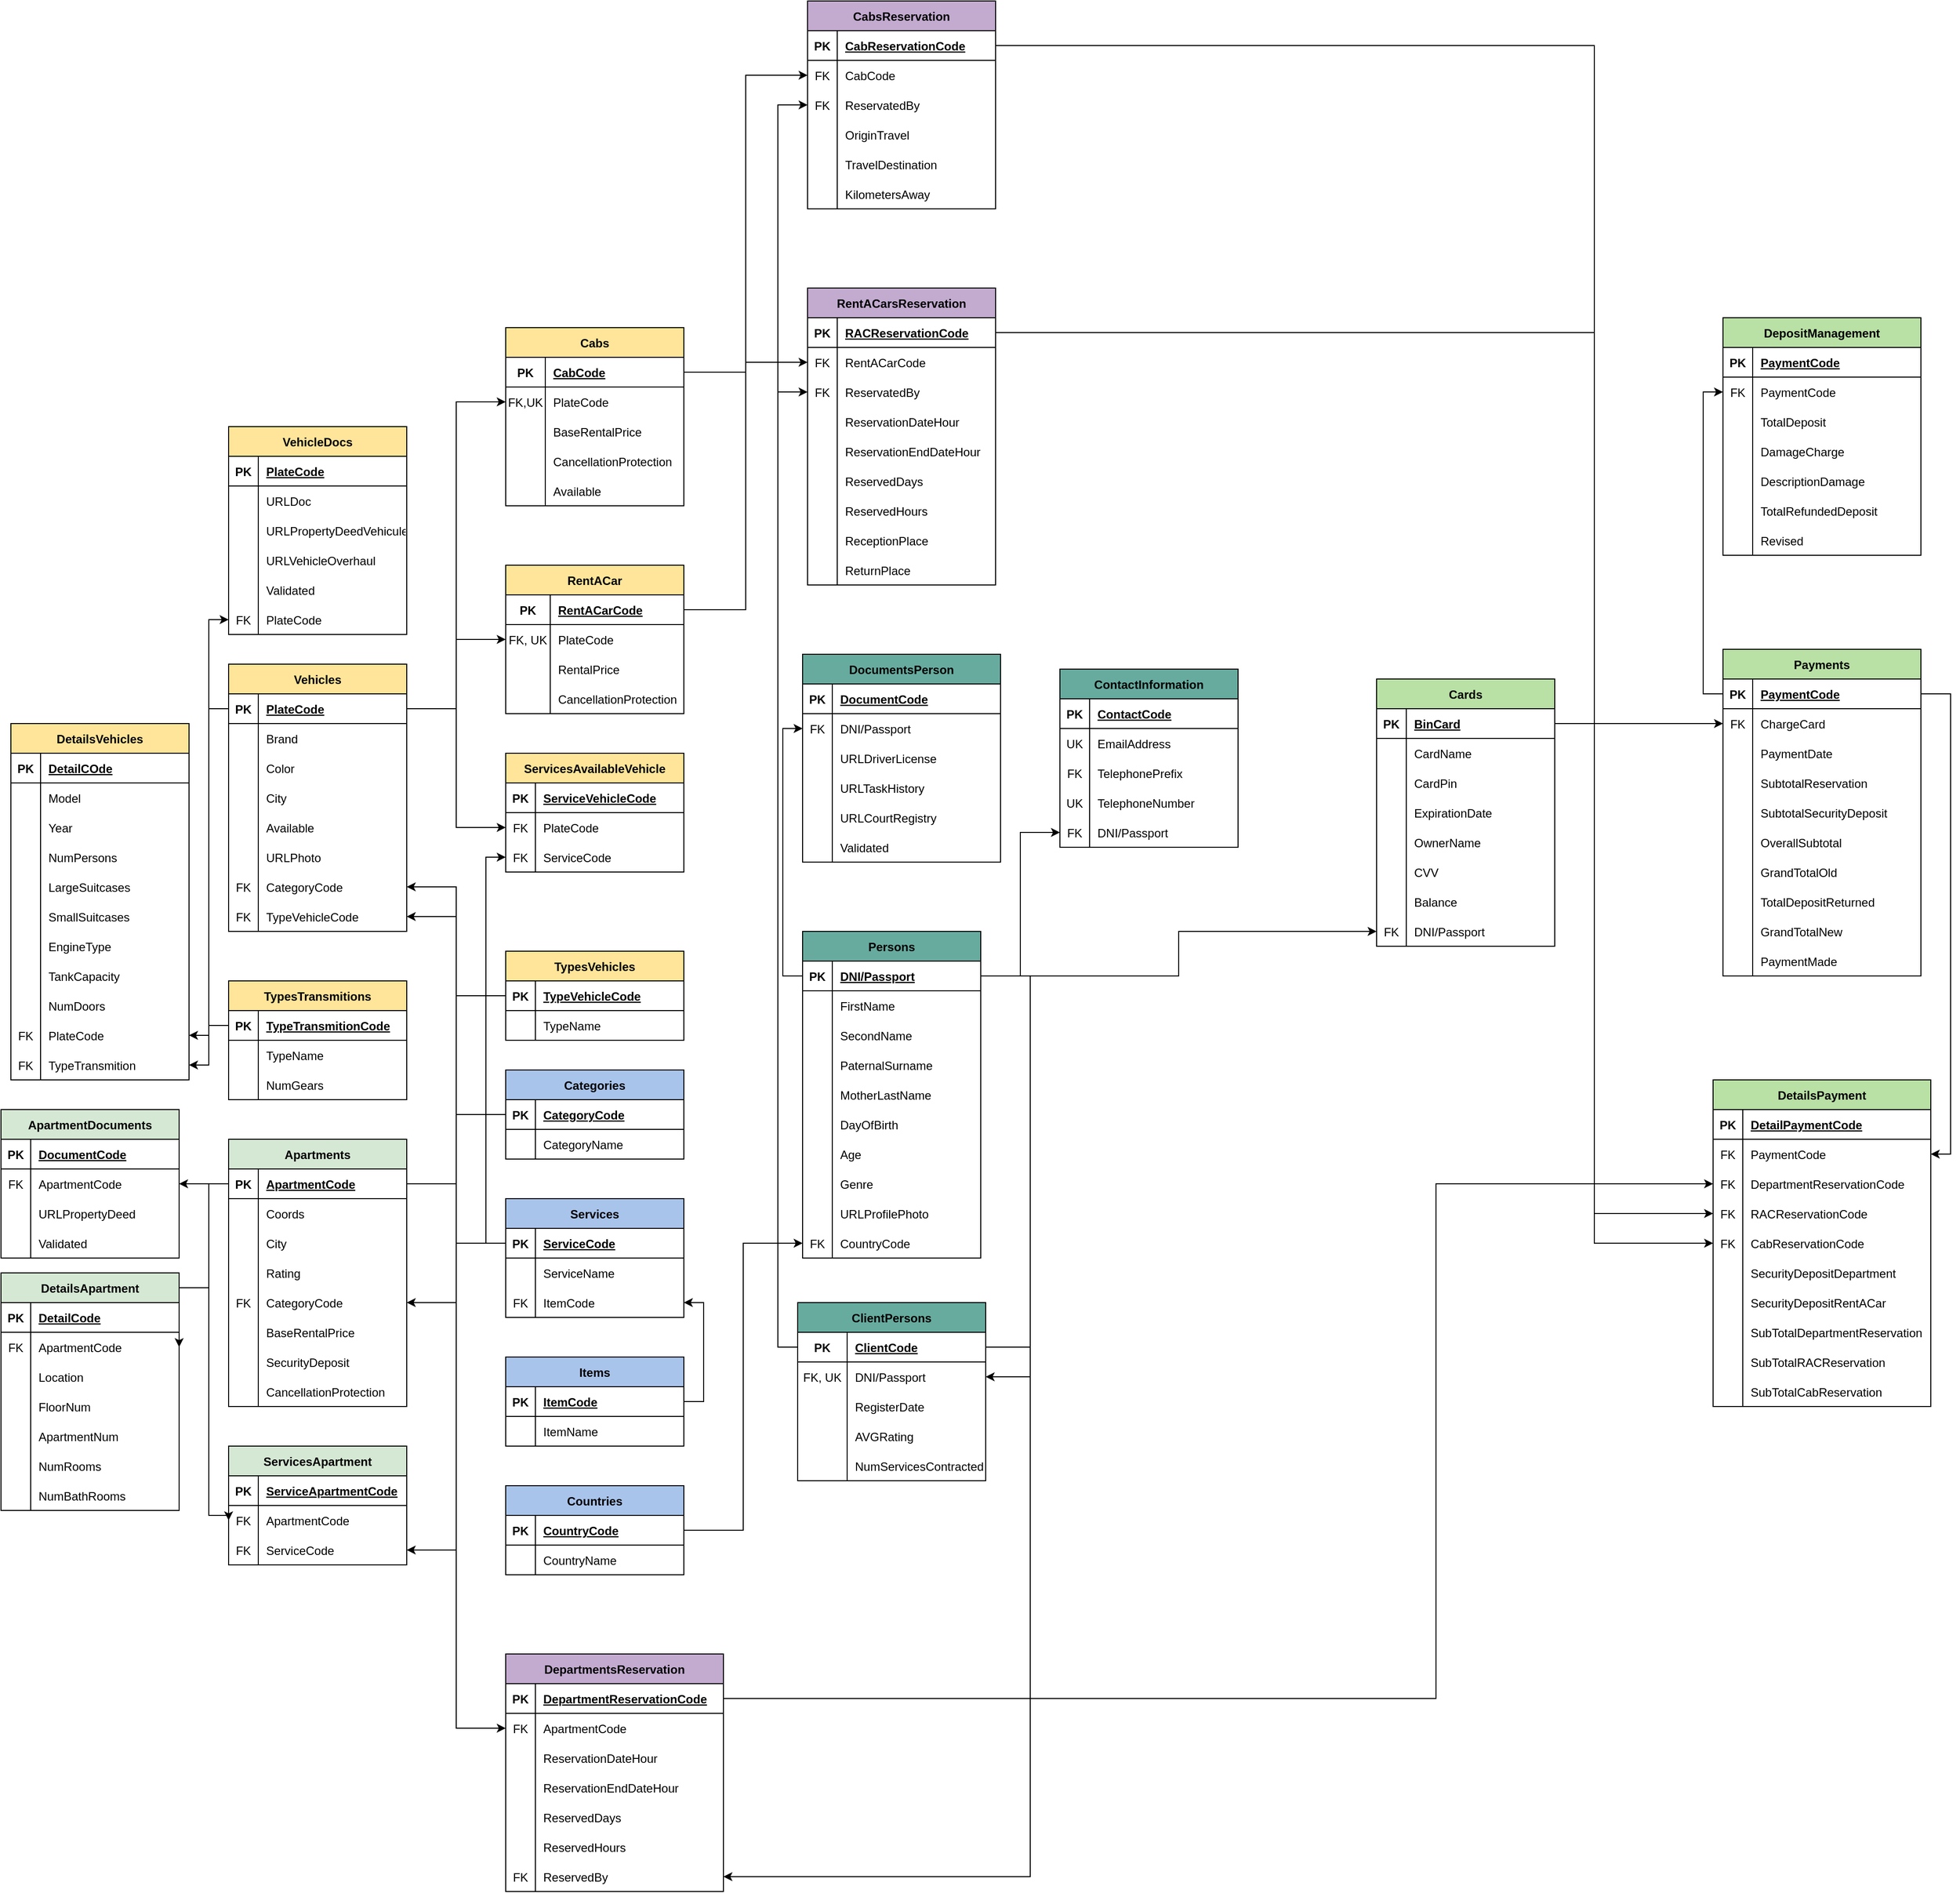 <mxfile version="20.8.23" type="github">
  <diagram name="Página-1" id="IlAk5fLss2QDyR46KnqM">
    <mxGraphModel dx="6707" dy="3739" grid="1" gridSize="10" guides="1" tooltips="1" connect="1" arrows="1" fold="1" page="1" pageScale="1" pageWidth="827" pageHeight="1169" math="0" shadow="0">
      <root>
        <mxCell id="0" />
        <mxCell id="1" parent="0" />
        <mxCell id="9YJKrWj88nlE9LnHx80u-14" value="Persons" style="shape=table;startSize=30;container=1;collapsible=1;childLayout=tableLayout;fixedRows=1;rowLines=0;fontStyle=1;align=center;resizeLast=1;fillColor=#67AB9F;" parent="1" vertex="1">
          <mxGeometry x="40" y="60" width="180" height="330" as="geometry" />
        </mxCell>
        <mxCell id="9YJKrWj88nlE9LnHx80u-15" value="" style="shape=tableRow;horizontal=0;startSize=0;swimlaneHead=0;swimlaneBody=0;fillColor=none;collapsible=0;dropTarget=0;points=[[0,0.5],[1,0.5]];portConstraint=eastwest;top=0;left=0;right=0;bottom=1;" parent="9YJKrWj88nlE9LnHx80u-14" vertex="1">
          <mxGeometry y="30" width="180" height="30" as="geometry" />
        </mxCell>
        <mxCell id="9YJKrWj88nlE9LnHx80u-16" value="PK" style="shape=partialRectangle;connectable=0;fillColor=none;top=0;left=0;bottom=0;right=0;fontStyle=1;overflow=hidden;" parent="9YJKrWj88nlE9LnHx80u-15" vertex="1">
          <mxGeometry width="30" height="30" as="geometry">
            <mxRectangle width="30" height="30" as="alternateBounds" />
          </mxGeometry>
        </mxCell>
        <mxCell id="9YJKrWj88nlE9LnHx80u-17" value="DNI/Passport" style="shape=partialRectangle;connectable=0;fillColor=none;top=0;left=0;bottom=0;right=0;align=left;spacingLeft=6;fontStyle=5;overflow=hidden;" parent="9YJKrWj88nlE9LnHx80u-15" vertex="1">
          <mxGeometry x="30" width="150" height="30" as="geometry">
            <mxRectangle width="150" height="30" as="alternateBounds" />
          </mxGeometry>
        </mxCell>
        <mxCell id="9YJKrWj88nlE9LnHx80u-18" value="" style="shape=tableRow;horizontal=0;startSize=0;swimlaneHead=0;swimlaneBody=0;fillColor=none;collapsible=0;dropTarget=0;points=[[0,0.5],[1,0.5]];portConstraint=eastwest;top=0;left=0;right=0;bottom=0;" parent="9YJKrWj88nlE9LnHx80u-14" vertex="1">
          <mxGeometry y="60" width="180" height="30" as="geometry" />
        </mxCell>
        <mxCell id="9YJKrWj88nlE9LnHx80u-19" value="" style="shape=partialRectangle;connectable=0;fillColor=none;top=0;left=0;bottom=0;right=0;editable=1;overflow=hidden;" parent="9YJKrWj88nlE9LnHx80u-18" vertex="1">
          <mxGeometry width="30" height="30" as="geometry">
            <mxRectangle width="30" height="30" as="alternateBounds" />
          </mxGeometry>
        </mxCell>
        <mxCell id="9YJKrWj88nlE9LnHx80u-20" value="FirstName" style="shape=partialRectangle;connectable=0;fillColor=none;top=0;left=0;bottom=0;right=0;align=left;spacingLeft=6;overflow=hidden;" parent="9YJKrWj88nlE9LnHx80u-18" vertex="1">
          <mxGeometry x="30" width="150" height="30" as="geometry">
            <mxRectangle width="150" height="30" as="alternateBounds" />
          </mxGeometry>
        </mxCell>
        <mxCell id="9YJKrWj88nlE9LnHx80u-21" value="" style="shape=tableRow;horizontal=0;startSize=0;swimlaneHead=0;swimlaneBody=0;fillColor=none;collapsible=0;dropTarget=0;points=[[0,0.5],[1,0.5]];portConstraint=eastwest;top=0;left=0;right=0;bottom=0;" parent="9YJKrWj88nlE9LnHx80u-14" vertex="1">
          <mxGeometry y="90" width="180" height="30" as="geometry" />
        </mxCell>
        <mxCell id="9YJKrWj88nlE9LnHx80u-22" value="" style="shape=partialRectangle;connectable=0;fillColor=none;top=0;left=0;bottom=0;right=0;editable=1;overflow=hidden;" parent="9YJKrWj88nlE9LnHx80u-21" vertex="1">
          <mxGeometry width="30" height="30" as="geometry">
            <mxRectangle width="30" height="30" as="alternateBounds" />
          </mxGeometry>
        </mxCell>
        <mxCell id="9YJKrWj88nlE9LnHx80u-23" value="SecondName" style="shape=partialRectangle;connectable=0;fillColor=none;top=0;left=0;bottom=0;right=0;align=left;spacingLeft=6;overflow=hidden;" parent="9YJKrWj88nlE9LnHx80u-21" vertex="1">
          <mxGeometry x="30" width="150" height="30" as="geometry">
            <mxRectangle width="150" height="30" as="alternateBounds" />
          </mxGeometry>
        </mxCell>
        <mxCell id="9YJKrWj88nlE9LnHx80u-24" value="" style="shape=tableRow;horizontal=0;startSize=0;swimlaneHead=0;swimlaneBody=0;fillColor=none;collapsible=0;dropTarget=0;points=[[0,0.5],[1,0.5]];portConstraint=eastwest;top=0;left=0;right=0;bottom=0;" parent="9YJKrWj88nlE9LnHx80u-14" vertex="1">
          <mxGeometry y="120" width="180" height="30" as="geometry" />
        </mxCell>
        <mxCell id="9YJKrWj88nlE9LnHx80u-25" value="" style="shape=partialRectangle;connectable=0;fillColor=none;top=0;left=0;bottom=0;right=0;editable=1;overflow=hidden;" parent="9YJKrWj88nlE9LnHx80u-24" vertex="1">
          <mxGeometry width="30" height="30" as="geometry">
            <mxRectangle width="30" height="30" as="alternateBounds" />
          </mxGeometry>
        </mxCell>
        <mxCell id="9YJKrWj88nlE9LnHx80u-26" value="PaternalSurname" style="shape=partialRectangle;connectable=0;fillColor=none;top=0;left=0;bottom=0;right=0;align=left;spacingLeft=6;overflow=hidden;" parent="9YJKrWj88nlE9LnHx80u-24" vertex="1">
          <mxGeometry x="30" width="150" height="30" as="geometry">
            <mxRectangle width="150" height="30" as="alternateBounds" />
          </mxGeometry>
        </mxCell>
        <mxCell id="9YJKrWj88nlE9LnHx80u-27" value="" style="shape=tableRow;horizontal=0;startSize=0;swimlaneHead=0;swimlaneBody=0;fillColor=none;collapsible=0;dropTarget=0;points=[[0,0.5],[1,0.5]];portConstraint=eastwest;top=0;left=0;right=0;bottom=0;" parent="9YJKrWj88nlE9LnHx80u-14" vertex="1">
          <mxGeometry y="150" width="180" height="30" as="geometry" />
        </mxCell>
        <mxCell id="9YJKrWj88nlE9LnHx80u-28" value="" style="shape=partialRectangle;connectable=0;fillColor=none;top=0;left=0;bottom=0;right=0;editable=1;overflow=hidden;" parent="9YJKrWj88nlE9LnHx80u-27" vertex="1">
          <mxGeometry width="30" height="30" as="geometry">
            <mxRectangle width="30" height="30" as="alternateBounds" />
          </mxGeometry>
        </mxCell>
        <mxCell id="9YJKrWj88nlE9LnHx80u-29" value="MotherLastName" style="shape=partialRectangle;connectable=0;fillColor=none;top=0;left=0;bottom=0;right=0;align=left;spacingLeft=6;overflow=hidden;" parent="9YJKrWj88nlE9LnHx80u-27" vertex="1">
          <mxGeometry x="30" width="150" height="30" as="geometry">
            <mxRectangle width="150" height="30" as="alternateBounds" />
          </mxGeometry>
        </mxCell>
        <mxCell id="9YJKrWj88nlE9LnHx80u-30" value="" style="shape=tableRow;horizontal=0;startSize=0;swimlaneHead=0;swimlaneBody=0;fillColor=none;collapsible=0;dropTarget=0;points=[[0,0.5],[1,0.5]];portConstraint=eastwest;top=0;left=0;right=0;bottom=0;" parent="9YJKrWj88nlE9LnHx80u-14" vertex="1">
          <mxGeometry y="180" width="180" height="30" as="geometry" />
        </mxCell>
        <mxCell id="9YJKrWj88nlE9LnHx80u-31" value="" style="shape=partialRectangle;connectable=0;fillColor=none;top=0;left=0;bottom=0;right=0;editable=1;overflow=hidden;" parent="9YJKrWj88nlE9LnHx80u-30" vertex="1">
          <mxGeometry width="30" height="30" as="geometry">
            <mxRectangle width="30" height="30" as="alternateBounds" />
          </mxGeometry>
        </mxCell>
        <mxCell id="9YJKrWj88nlE9LnHx80u-32" value="DayOfBirth" style="shape=partialRectangle;connectable=0;fillColor=none;top=0;left=0;bottom=0;right=0;align=left;spacingLeft=6;overflow=hidden;" parent="9YJKrWj88nlE9LnHx80u-30" vertex="1">
          <mxGeometry x="30" width="150" height="30" as="geometry">
            <mxRectangle width="150" height="30" as="alternateBounds" />
          </mxGeometry>
        </mxCell>
        <mxCell id="9YJKrWj88nlE9LnHx80u-33" value="" style="shape=tableRow;horizontal=0;startSize=0;swimlaneHead=0;swimlaneBody=0;fillColor=none;collapsible=0;dropTarget=0;points=[[0,0.5],[1,0.5]];portConstraint=eastwest;top=0;left=0;right=0;bottom=0;" parent="9YJKrWj88nlE9LnHx80u-14" vertex="1">
          <mxGeometry y="210" width="180" height="30" as="geometry" />
        </mxCell>
        <mxCell id="9YJKrWj88nlE9LnHx80u-34" value="" style="shape=partialRectangle;connectable=0;fillColor=none;top=0;left=0;bottom=0;right=0;editable=1;overflow=hidden;" parent="9YJKrWj88nlE9LnHx80u-33" vertex="1">
          <mxGeometry width="30" height="30" as="geometry">
            <mxRectangle width="30" height="30" as="alternateBounds" />
          </mxGeometry>
        </mxCell>
        <mxCell id="9YJKrWj88nlE9LnHx80u-35" value="Age" style="shape=partialRectangle;connectable=0;fillColor=none;top=0;left=0;bottom=0;right=0;align=left;spacingLeft=6;overflow=hidden;" parent="9YJKrWj88nlE9LnHx80u-33" vertex="1">
          <mxGeometry x="30" width="150" height="30" as="geometry">
            <mxRectangle width="150" height="30" as="alternateBounds" />
          </mxGeometry>
        </mxCell>
        <mxCell id="9YJKrWj88nlE9LnHx80u-150" value="" style="shape=tableRow;horizontal=0;startSize=0;swimlaneHead=0;swimlaneBody=0;fillColor=none;collapsible=0;dropTarget=0;points=[[0,0.5],[1,0.5]];portConstraint=eastwest;top=0;left=0;right=0;bottom=0;" parent="9YJKrWj88nlE9LnHx80u-14" vertex="1">
          <mxGeometry y="240" width="180" height="30" as="geometry" />
        </mxCell>
        <mxCell id="9YJKrWj88nlE9LnHx80u-151" value="" style="shape=partialRectangle;connectable=0;fillColor=none;top=0;left=0;bottom=0;right=0;editable=1;overflow=hidden;" parent="9YJKrWj88nlE9LnHx80u-150" vertex="1">
          <mxGeometry width="30" height="30" as="geometry">
            <mxRectangle width="30" height="30" as="alternateBounds" />
          </mxGeometry>
        </mxCell>
        <mxCell id="9YJKrWj88nlE9LnHx80u-152" value="Genre" style="shape=partialRectangle;connectable=0;fillColor=none;top=0;left=0;bottom=0;right=0;align=left;spacingLeft=6;overflow=hidden;" parent="9YJKrWj88nlE9LnHx80u-150" vertex="1">
          <mxGeometry x="30" width="150" height="30" as="geometry">
            <mxRectangle width="150" height="30" as="alternateBounds" />
          </mxGeometry>
        </mxCell>
        <mxCell id="9YJKrWj88nlE9LnHx80u-115" value="" style="shape=tableRow;horizontal=0;startSize=0;swimlaneHead=0;swimlaneBody=0;fillColor=none;collapsible=0;dropTarget=0;points=[[0,0.5],[1,0.5]];portConstraint=eastwest;top=0;left=0;right=0;bottom=0;" parent="9YJKrWj88nlE9LnHx80u-14" vertex="1">
          <mxGeometry y="270" width="180" height="30" as="geometry" />
        </mxCell>
        <mxCell id="9YJKrWj88nlE9LnHx80u-116" value="" style="shape=partialRectangle;connectable=0;fillColor=none;top=0;left=0;bottom=0;right=0;editable=1;overflow=hidden;" parent="9YJKrWj88nlE9LnHx80u-115" vertex="1">
          <mxGeometry width="30" height="30" as="geometry">
            <mxRectangle width="30" height="30" as="alternateBounds" />
          </mxGeometry>
        </mxCell>
        <mxCell id="9YJKrWj88nlE9LnHx80u-117" value="URLProfilePhoto" style="shape=partialRectangle;connectable=0;fillColor=none;top=0;left=0;bottom=0;right=0;align=left;spacingLeft=6;overflow=hidden;" parent="9YJKrWj88nlE9LnHx80u-115" vertex="1">
          <mxGeometry x="30" width="150" height="30" as="geometry">
            <mxRectangle width="150" height="30" as="alternateBounds" />
          </mxGeometry>
        </mxCell>
        <mxCell id="9YJKrWj88nlE9LnHx80u-153" value="" style="shape=tableRow;horizontal=0;startSize=0;swimlaneHead=0;swimlaneBody=0;fillColor=none;collapsible=0;dropTarget=0;points=[[0,0.5],[1,0.5]];portConstraint=eastwest;top=0;left=0;right=0;bottom=0;" parent="9YJKrWj88nlE9LnHx80u-14" vertex="1">
          <mxGeometry y="300" width="180" height="30" as="geometry" />
        </mxCell>
        <mxCell id="9YJKrWj88nlE9LnHx80u-154" value="FK" style="shape=partialRectangle;connectable=0;fillColor=none;top=0;left=0;bottom=0;right=0;editable=1;overflow=hidden;" parent="9YJKrWj88nlE9LnHx80u-153" vertex="1">
          <mxGeometry width="30" height="30" as="geometry">
            <mxRectangle width="30" height="30" as="alternateBounds" />
          </mxGeometry>
        </mxCell>
        <mxCell id="9YJKrWj88nlE9LnHx80u-155" value="CountryCode" style="shape=partialRectangle;connectable=0;fillColor=none;top=0;left=0;bottom=0;right=0;align=left;spacingLeft=6;overflow=hidden;" parent="9YJKrWj88nlE9LnHx80u-153" vertex="1">
          <mxGeometry x="30" width="150" height="30" as="geometry">
            <mxRectangle width="150" height="30" as="alternateBounds" />
          </mxGeometry>
        </mxCell>
        <mxCell id="9YJKrWj88nlE9LnHx80u-36" value="ContactInformation" style="shape=table;startSize=30;container=1;collapsible=1;childLayout=tableLayout;fixedRows=1;rowLines=0;fontStyle=1;align=center;resizeLast=1;fillColor=#67AB9F;" parent="1" vertex="1">
          <mxGeometry x="300" y="-205" width="180" height="180" as="geometry" />
        </mxCell>
        <mxCell id="9YJKrWj88nlE9LnHx80u-37" value="" style="shape=tableRow;horizontal=0;startSize=0;swimlaneHead=0;swimlaneBody=0;fillColor=none;collapsible=0;dropTarget=0;points=[[0,0.5],[1,0.5]];portConstraint=eastwest;top=0;left=0;right=0;bottom=1;" parent="9YJKrWj88nlE9LnHx80u-36" vertex="1">
          <mxGeometry y="30" width="180" height="30" as="geometry" />
        </mxCell>
        <mxCell id="9YJKrWj88nlE9LnHx80u-38" value="PK" style="shape=partialRectangle;connectable=0;fillColor=none;top=0;left=0;bottom=0;right=0;fontStyle=1;overflow=hidden;" parent="9YJKrWj88nlE9LnHx80u-37" vertex="1">
          <mxGeometry width="30" height="30" as="geometry">
            <mxRectangle width="30" height="30" as="alternateBounds" />
          </mxGeometry>
        </mxCell>
        <mxCell id="9YJKrWj88nlE9LnHx80u-39" value="ContactCode" style="shape=partialRectangle;connectable=0;fillColor=none;top=0;left=0;bottom=0;right=0;align=left;spacingLeft=6;fontStyle=5;overflow=hidden;" parent="9YJKrWj88nlE9LnHx80u-37" vertex="1">
          <mxGeometry x="30" width="150" height="30" as="geometry">
            <mxRectangle width="150" height="30" as="alternateBounds" />
          </mxGeometry>
        </mxCell>
        <mxCell id="9YJKrWj88nlE9LnHx80u-40" value="" style="shape=tableRow;horizontal=0;startSize=0;swimlaneHead=0;swimlaneBody=0;fillColor=none;collapsible=0;dropTarget=0;points=[[0,0.5],[1,0.5]];portConstraint=eastwest;top=0;left=0;right=0;bottom=0;" parent="9YJKrWj88nlE9LnHx80u-36" vertex="1">
          <mxGeometry y="60" width="180" height="30" as="geometry" />
        </mxCell>
        <mxCell id="9YJKrWj88nlE9LnHx80u-41" value="UK" style="shape=partialRectangle;connectable=0;fillColor=none;top=0;left=0;bottom=0;right=0;editable=1;overflow=hidden;" parent="9YJKrWj88nlE9LnHx80u-40" vertex="1">
          <mxGeometry width="30" height="30" as="geometry">
            <mxRectangle width="30" height="30" as="alternateBounds" />
          </mxGeometry>
        </mxCell>
        <mxCell id="9YJKrWj88nlE9LnHx80u-42" value="EmailAddress" style="shape=partialRectangle;connectable=0;fillColor=none;top=0;left=0;bottom=0;right=0;align=left;spacingLeft=6;overflow=hidden;" parent="9YJKrWj88nlE9LnHx80u-40" vertex="1">
          <mxGeometry x="30" width="150" height="30" as="geometry">
            <mxRectangle width="150" height="30" as="alternateBounds" />
          </mxGeometry>
        </mxCell>
        <mxCell id="9YJKrWj88nlE9LnHx80u-43" value="" style="shape=tableRow;horizontal=0;startSize=0;swimlaneHead=0;swimlaneBody=0;fillColor=none;collapsible=0;dropTarget=0;points=[[0,0.5],[1,0.5]];portConstraint=eastwest;top=0;left=0;right=0;bottom=0;" parent="9YJKrWj88nlE9LnHx80u-36" vertex="1">
          <mxGeometry y="90" width="180" height="30" as="geometry" />
        </mxCell>
        <mxCell id="9YJKrWj88nlE9LnHx80u-44" value="FK" style="shape=partialRectangle;connectable=0;fillColor=none;top=0;left=0;bottom=0;right=0;editable=1;overflow=hidden;" parent="9YJKrWj88nlE9LnHx80u-43" vertex="1">
          <mxGeometry width="30" height="30" as="geometry">
            <mxRectangle width="30" height="30" as="alternateBounds" />
          </mxGeometry>
        </mxCell>
        <mxCell id="9YJKrWj88nlE9LnHx80u-45" value="TelephonePrefix" style="shape=partialRectangle;connectable=0;fillColor=none;top=0;left=0;bottom=0;right=0;align=left;spacingLeft=6;overflow=hidden;" parent="9YJKrWj88nlE9LnHx80u-43" vertex="1">
          <mxGeometry x="30" width="150" height="30" as="geometry">
            <mxRectangle width="150" height="30" as="alternateBounds" />
          </mxGeometry>
        </mxCell>
        <mxCell id="9YJKrWj88nlE9LnHx80u-46" value="" style="shape=tableRow;horizontal=0;startSize=0;swimlaneHead=0;swimlaneBody=0;fillColor=none;collapsible=0;dropTarget=0;points=[[0,0.5],[1,0.5]];portConstraint=eastwest;top=0;left=0;right=0;bottom=0;" parent="9YJKrWj88nlE9LnHx80u-36" vertex="1">
          <mxGeometry y="120" width="180" height="30" as="geometry" />
        </mxCell>
        <mxCell id="9YJKrWj88nlE9LnHx80u-47" value="UK" style="shape=partialRectangle;connectable=0;fillColor=none;top=0;left=0;bottom=0;right=0;editable=1;overflow=hidden;" parent="9YJKrWj88nlE9LnHx80u-46" vertex="1">
          <mxGeometry width="30" height="30" as="geometry">
            <mxRectangle width="30" height="30" as="alternateBounds" />
          </mxGeometry>
        </mxCell>
        <mxCell id="9YJKrWj88nlE9LnHx80u-48" value="TelephoneNumber" style="shape=partialRectangle;connectable=0;fillColor=none;top=0;left=0;bottom=0;right=0;align=left;spacingLeft=6;overflow=hidden;" parent="9YJKrWj88nlE9LnHx80u-46" vertex="1">
          <mxGeometry x="30" width="150" height="30" as="geometry">
            <mxRectangle width="150" height="30" as="alternateBounds" />
          </mxGeometry>
        </mxCell>
        <mxCell id="9YJKrWj88nlE9LnHx80u-49" value="" style="shape=tableRow;horizontal=0;startSize=0;swimlaneHead=0;swimlaneBody=0;fillColor=none;collapsible=0;dropTarget=0;points=[[0,0.5],[1,0.5]];portConstraint=eastwest;top=0;left=0;right=0;bottom=0;" parent="9YJKrWj88nlE9LnHx80u-36" vertex="1">
          <mxGeometry y="150" width="180" height="30" as="geometry" />
        </mxCell>
        <mxCell id="9YJKrWj88nlE9LnHx80u-50" value="FK" style="shape=partialRectangle;connectable=0;fillColor=none;top=0;left=0;bottom=0;right=0;editable=1;overflow=hidden;" parent="9YJKrWj88nlE9LnHx80u-49" vertex="1">
          <mxGeometry width="30" height="30" as="geometry">
            <mxRectangle width="30" height="30" as="alternateBounds" />
          </mxGeometry>
        </mxCell>
        <mxCell id="9YJKrWj88nlE9LnHx80u-51" value="DNI/Passport" style="shape=partialRectangle;connectable=0;fillColor=none;top=0;left=0;bottom=0;right=0;align=left;spacingLeft=6;overflow=hidden;" parent="9YJKrWj88nlE9LnHx80u-49" vertex="1">
          <mxGeometry x="30" width="150" height="30" as="geometry">
            <mxRectangle width="150" height="30" as="alternateBounds" />
          </mxGeometry>
        </mxCell>
        <mxCell id="9YJKrWj88nlE9LnHx80u-52" style="edgeStyle=orthogonalEdgeStyle;rounded=0;orthogonalLoop=1;jettySize=auto;html=1;exitX=1;exitY=0.5;exitDx=0;exitDy=0;" parent="1" source="9YJKrWj88nlE9LnHx80u-15" target="9YJKrWj88nlE9LnHx80u-49" edge="1">
          <mxGeometry relative="1" as="geometry" />
        </mxCell>
        <mxCell id="9YJKrWj88nlE9LnHx80u-53" value="ClientPersons" style="shape=table;startSize=30;container=1;collapsible=1;childLayout=tableLayout;fixedRows=1;rowLines=0;fontStyle=1;align=center;resizeLast=1;fillColor=#67AB9F;" parent="1" vertex="1">
          <mxGeometry x="35" y="435" width="190" height="180" as="geometry" />
        </mxCell>
        <mxCell id="9YJKrWj88nlE9LnHx80u-54" value="" style="shape=tableRow;horizontal=0;startSize=0;swimlaneHead=0;swimlaneBody=0;fillColor=none;collapsible=0;dropTarget=0;points=[[0,0.5],[1,0.5]];portConstraint=eastwest;top=0;left=0;right=0;bottom=1;" parent="9YJKrWj88nlE9LnHx80u-53" vertex="1">
          <mxGeometry y="30" width="190" height="30" as="geometry" />
        </mxCell>
        <mxCell id="9YJKrWj88nlE9LnHx80u-55" value="PK" style="shape=partialRectangle;connectable=0;fillColor=none;top=0;left=0;bottom=0;right=0;fontStyle=1;overflow=hidden;" parent="9YJKrWj88nlE9LnHx80u-54" vertex="1">
          <mxGeometry width="50.0" height="30" as="geometry">
            <mxRectangle width="50.0" height="30" as="alternateBounds" />
          </mxGeometry>
        </mxCell>
        <mxCell id="9YJKrWj88nlE9LnHx80u-56" value="ClientCode" style="shape=partialRectangle;connectable=0;fillColor=none;top=0;left=0;bottom=0;right=0;align=left;spacingLeft=6;fontStyle=5;overflow=hidden;" parent="9YJKrWj88nlE9LnHx80u-54" vertex="1">
          <mxGeometry x="50.0" width="140.0" height="30" as="geometry">
            <mxRectangle width="140.0" height="30" as="alternateBounds" />
          </mxGeometry>
        </mxCell>
        <mxCell id="9YJKrWj88nlE9LnHx80u-57" value="" style="shape=tableRow;horizontal=0;startSize=0;swimlaneHead=0;swimlaneBody=0;fillColor=none;collapsible=0;dropTarget=0;points=[[0,0.5],[1,0.5]];portConstraint=eastwest;top=0;left=0;right=0;bottom=0;" parent="9YJKrWj88nlE9LnHx80u-53" vertex="1">
          <mxGeometry y="60" width="190" height="30" as="geometry" />
        </mxCell>
        <mxCell id="9YJKrWj88nlE9LnHx80u-58" value="FK, UK" style="shape=partialRectangle;connectable=0;fillColor=none;top=0;left=0;bottom=0;right=0;editable=1;overflow=hidden;" parent="9YJKrWj88nlE9LnHx80u-57" vertex="1">
          <mxGeometry width="50.0" height="30" as="geometry">
            <mxRectangle width="50.0" height="30" as="alternateBounds" />
          </mxGeometry>
        </mxCell>
        <mxCell id="9YJKrWj88nlE9LnHx80u-59" value="DNI/Passport" style="shape=partialRectangle;connectable=0;fillColor=none;top=0;left=0;bottom=0;right=0;align=left;spacingLeft=6;overflow=hidden;" parent="9YJKrWj88nlE9LnHx80u-57" vertex="1">
          <mxGeometry x="50.0" width="140.0" height="30" as="geometry">
            <mxRectangle width="140.0" height="30" as="alternateBounds" />
          </mxGeometry>
        </mxCell>
        <mxCell id="9YJKrWj88nlE9LnHx80u-60" value="" style="shape=tableRow;horizontal=0;startSize=0;swimlaneHead=0;swimlaneBody=0;fillColor=none;collapsible=0;dropTarget=0;points=[[0,0.5],[1,0.5]];portConstraint=eastwest;top=0;left=0;right=0;bottom=0;" parent="9YJKrWj88nlE9LnHx80u-53" vertex="1">
          <mxGeometry y="90" width="190" height="30" as="geometry" />
        </mxCell>
        <mxCell id="9YJKrWj88nlE9LnHx80u-61" value="" style="shape=partialRectangle;connectable=0;fillColor=none;top=0;left=0;bottom=0;right=0;editable=1;overflow=hidden;" parent="9YJKrWj88nlE9LnHx80u-60" vertex="1">
          <mxGeometry width="50.0" height="30" as="geometry">
            <mxRectangle width="50.0" height="30" as="alternateBounds" />
          </mxGeometry>
        </mxCell>
        <mxCell id="9YJKrWj88nlE9LnHx80u-62" value="RegisterDate" style="shape=partialRectangle;connectable=0;fillColor=none;top=0;left=0;bottom=0;right=0;align=left;spacingLeft=6;overflow=hidden;" parent="9YJKrWj88nlE9LnHx80u-60" vertex="1">
          <mxGeometry x="50.0" width="140.0" height="30" as="geometry">
            <mxRectangle width="140.0" height="30" as="alternateBounds" />
          </mxGeometry>
        </mxCell>
        <mxCell id="Fyj_nfte-PlbqN2bGsc6-1" value="" style="shape=tableRow;horizontal=0;startSize=0;swimlaneHead=0;swimlaneBody=0;fillColor=none;collapsible=0;dropTarget=0;points=[[0,0.5],[1,0.5]];portConstraint=eastwest;top=0;left=0;right=0;bottom=0;" parent="9YJKrWj88nlE9LnHx80u-53" vertex="1">
          <mxGeometry y="120" width="190" height="30" as="geometry" />
        </mxCell>
        <mxCell id="Fyj_nfte-PlbqN2bGsc6-2" value="" style="shape=partialRectangle;connectable=0;fillColor=none;top=0;left=0;bottom=0;right=0;editable=1;overflow=hidden;" parent="Fyj_nfte-PlbqN2bGsc6-1" vertex="1">
          <mxGeometry width="50.0" height="30" as="geometry">
            <mxRectangle width="50.0" height="30" as="alternateBounds" />
          </mxGeometry>
        </mxCell>
        <mxCell id="Fyj_nfte-PlbqN2bGsc6-3" value="AVGRating" style="shape=partialRectangle;connectable=0;fillColor=none;top=0;left=0;bottom=0;right=0;align=left;spacingLeft=6;overflow=hidden;" parent="Fyj_nfte-PlbqN2bGsc6-1" vertex="1">
          <mxGeometry x="50.0" width="140.0" height="30" as="geometry">
            <mxRectangle width="140.0" height="30" as="alternateBounds" />
          </mxGeometry>
        </mxCell>
        <mxCell id="9YJKrWj88nlE9LnHx80u-186" value="" style="shape=tableRow;horizontal=0;startSize=0;swimlaneHead=0;swimlaneBody=0;fillColor=none;collapsible=0;dropTarget=0;points=[[0,0.5],[1,0.5]];portConstraint=eastwest;top=0;left=0;right=0;bottom=0;" parent="9YJKrWj88nlE9LnHx80u-53" vertex="1">
          <mxGeometry y="150" width="190" height="30" as="geometry" />
        </mxCell>
        <mxCell id="9YJKrWj88nlE9LnHx80u-187" value="" style="shape=partialRectangle;connectable=0;fillColor=none;top=0;left=0;bottom=0;right=0;editable=1;overflow=hidden;" parent="9YJKrWj88nlE9LnHx80u-186" vertex="1">
          <mxGeometry width="50.0" height="30" as="geometry">
            <mxRectangle width="50.0" height="30" as="alternateBounds" />
          </mxGeometry>
        </mxCell>
        <mxCell id="9YJKrWj88nlE9LnHx80u-188" value="NumServicesContracted" style="shape=partialRectangle;connectable=0;fillColor=none;top=0;left=0;bottom=0;right=0;align=left;spacingLeft=6;overflow=hidden;" parent="9YJKrWj88nlE9LnHx80u-186" vertex="1">
          <mxGeometry x="50.0" width="140.0" height="30" as="geometry">
            <mxRectangle width="140.0" height="30" as="alternateBounds" />
          </mxGeometry>
        </mxCell>
        <mxCell id="9YJKrWj88nlE9LnHx80u-66" style="edgeStyle=orthogonalEdgeStyle;rounded=0;orthogonalLoop=1;jettySize=auto;html=1;exitX=1;exitY=0.5;exitDx=0;exitDy=0;entryX=1;entryY=0.5;entryDx=0;entryDy=0;" parent="1" source="9YJKrWj88nlE9LnHx80u-15" target="9YJKrWj88nlE9LnHx80u-57" edge="1">
          <mxGeometry relative="1" as="geometry">
            <Array as="points">
              <mxPoint x="270" y="105" />
              <mxPoint x="270" y="510" />
            </Array>
          </mxGeometry>
        </mxCell>
        <mxCell id="9YJKrWj88nlE9LnHx80u-80" value="Countries" style="shape=table;startSize=30;container=1;collapsible=1;childLayout=tableLayout;fixedRows=1;rowLines=0;fontStyle=1;align=center;resizeLast=1;fillColor=#A9C4EB;" parent="1" vertex="1">
          <mxGeometry x="-260" y="620" width="180" height="90" as="geometry" />
        </mxCell>
        <mxCell id="9YJKrWj88nlE9LnHx80u-81" value="" style="shape=tableRow;horizontal=0;startSize=0;swimlaneHead=0;swimlaneBody=0;fillColor=none;collapsible=0;dropTarget=0;points=[[0,0.5],[1,0.5]];portConstraint=eastwest;top=0;left=0;right=0;bottom=1;" parent="9YJKrWj88nlE9LnHx80u-80" vertex="1">
          <mxGeometry y="30" width="180" height="30" as="geometry" />
        </mxCell>
        <mxCell id="9YJKrWj88nlE9LnHx80u-82" value="PK" style="shape=partialRectangle;connectable=0;fillColor=none;top=0;left=0;bottom=0;right=0;fontStyle=1;overflow=hidden;" parent="9YJKrWj88nlE9LnHx80u-81" vertex="1">
          <mxGeometry width="30" height="30" as="geometry">
            <mxRectangle width="30" height="30" as="alternateBounds" />
          </mxGeometry>
        </mxCell>
        <mxCell id="9YJKrWj88nlE9LnHx80u-83" value="CountryCode" style="shape=partialRectangle;connectable=0;fillColor=none;top=0;left=0;bottom=0;right=0;align=left;spacingLeft=6;fontStyle=5;overflow=hidden;" parent="9YJKrWj88nlE9LnHx80u-81" vertex="1">
          <mxGeometry x="30" width="150" height="30" as="geometry">
            <mxRectangle width="150" height="30" as="alternateBounds" />
          </mxGeometry>
        </mxCell>
        <mxCell id="9YJKrWj88nlE9LnHx80u-84" value="" style="shape=tableRow;horizontal=0;startSize=0;swimlaneHead=0;swimlaneBody=0;fillColor=none;collapsible=0;dropTarget=0;points=[[0,0.5],[1,0.5]];portConstraint=eastwest;top=0;left=0;right=0;bottom=0;" parent="9YJKrWj88nlE9LnHx80u-80" vertex="1">
          <mxGeometry y="60" width="180" height="30" as="geometry" />
        </mxCell>
        <mxCell id="9YJKrWj88nlE9LnHx80u-85" value="" style="shape=partialRectangle;connectable=0;fillColor=none;top=0;left=0;bottom=0;right=0;editable=1;overflow=hidden;" parent="9YJKrWj88nlE9LnHx80u-84" vertex="1">
          <mxGeometry width="30" height="30" as="geometry">
            <mxRectangle width="30" height="30" as="alternateBounds" />
          </mxGeometry>
        </mxCell>
        <mxCell id="9YJKrWj88nlE9LnHx80u-86" value="CountryName" style="shape=partialRectangle;connectable=0;fillColor=none;top=0;left=0;bottom=0;right=0;align=left;spacingLeft=6;overflow=hidden;" parent="9YJKrWj88nlE9LnHx80u-84" vertex="1">
          <mxGeometry x="30" width="150" height="30" as="geometry">
            <mxRectangle width="150" height="30" as="alternateBounds" />
          </mxGeometry>
        </mxCell>
        <mxCell id="9YJKrWj88nlE9LnHx80u-93" style="edgeStyle=orthogonalEdgeStyle;rounded=0;orthogonalLoop=1;jettySize=auto;html=1;entryX=0;entryY=0.5;entryDx=0;entryDy=0;" parent="1" source="9YJKrWj88nlE9LnHx80u-81" target="9YJKrWj88nlE9LnHx80u-153" edge="1">
          <mxGeometry relative="1" as="geometry">
            <mxPoint x="310" y="475.077" as="targetPoint" />
          </mxGeometry>
        </mxCell>
        <mxCell id="9YJKrWj88nlE9LnHx80u-108" value="DocumentsPerson" style="shape=table;startSize=30;container=1;collapsible=1;childLayout=tableLayout;fixedRows=1;rowLines=0;fontStyle=1;align=center;resizeLast=1;fillColor=#67AB9F;" parent="1" vertex="1">
          <mxGeometry x="40" y="-220" width="200" height="210" as="geometry" />
        </mxCell>
        <mxCell id="9YJKrWj88nlE9LnHx80u-109" value="" style="shape=tableRow;horizontal=0;startSize=0;swimlaneHead=0;swimlaneBody=0;fillColor=none;collapsible=0;dropTarget=0;points=[[0,0.5],[1,0.5]];portConstraint=eastwest;top=0;left=0;right=0;bottom=1;" parent="9YJKrWj88nlE9LnHx80u-108" vertex="1">
          <mxGeometry y="30" width="200" height="30" as="geometry" />
        </mxCell>
        <mxCell id="9YJKrWj88nlE9LnHx80u-110" value="PK" style="shape=partialRectangle;connectable=0;fillColor=none;top=0;left=0;bottom=0;right=0;fontStyle=1;overflow=hidden;" parent="9YJKrWj88nlE9LnHx80u-109" vertex="1">
          <mxGeometry width="30" height="30" as="geometry">
            <mxRectangle width="30" height="30" as="alternateBounds" />
          </mxGeometry>
        </mxCell>
        <mxCell id="9YJKrWj88nlE9LnHx80u-111" value="DocumentCode" style="shape=partialRectangle;connectable=0;fillColor=none;top=0;left=0;bottom=0;right=0;align=left;spacingLeft=6;fontStyle=5;overflow=hidden;" parent="9YJKrWj88nlE9LnHx80u-109" vertex="1">
          <mxGeometry x="30" width="170" height="30" as="geometry">
            <mxRectangle width="170" height="30" as="alternateBounds" />
          </mxGeometry>
        </mxCell>
        <mxCell id="9YJKrWj88nlE9LnHx80u-112" value="" style="shape=tableRow;horizontal=0;startSize=0;swimlaneHead=0;swimlaneBody=0;fillColor=none;collapsible=0;dropTarget=0;points=[[0,0.5],[1,0.5]];portConstraint=eastwest;top=0;left=0;right=0;bottom=0;" parent="9YJKrWj88nlE9LnHx80u-108" vertex="1">
          <mxGeometry y="60" width="200" height="30" as="geometry" />
        </mxCell>
        <mxCell id="9YJKrWj88nlE9LnHx80u-113" value="FK" style="shape=partialRectangle;connectable=0;fillColor=none;top=0;left=0;bottom=0;right=0;editable=1;overflow=hidden;" parent="9YJKrWj88nlE9LnHx80u-112" vertex="1">
          <mxGeometry width="30" height="30" as="geometry">
            <mxRectangle width="30" height="30" as="alternateBounds" />
          </mxGeometry>
        </mxCell>
        <mxCell id="9YJKrWj88nlE9LnHx80u-114" value="DNI/Passport" style="shape=partialRectangle;connectable=0;fillColor=none;top=0;left=0;bottom=0;right=0;align=left;spacingLeft=6;overflow=hidden;" parent="9YJKrWj88nlE9LnHx80u-112" vertex="1">
          <mxGeometry x="30" width="170" height="30" as="geometry">
            <mxRectangle width="170" height="30" as="alternateBounds" />
          </mxGeometry>
        </mxCell>
        <mxCell id="9YJKrWj88nlE9LnHx80u-118" value="" style="shape=tableRow;horizontal=0;startSize=0;swimlaneHead=0;swimlaneBody=0;fillColor=none;collapsible=0;dropTarget=0;points=[[0,0.5],[1,0.5]];portConstraint=eastwest;top=0;left=0;right=0;bottom=0;" parent="9YJKrWj88nlE9LnHx80u-108" vertex="1">
          <mxGeometry y="90" width="200" height="30" as="geometry" />
        </mxCell>
        <mxCell id="9YJKrWj88nlE9LnHx80u-119" value="" style="shape=partialRectangle;connectable=0;fillColor=none;top=0;left=0;bottom=0;right=0;editable=1;overflow=hidden;" parent="9YJKrWj88nlE9LnHx80u-118" vertex="1">
          <mxGeometry width="30" height="30" as="geometry">
            <mxRectangle width="30" height="30" as="alternateBounds" />
          </mxGeometry>
        </mxCell>
        <mxCell id="9YJKrWj88nlE9LnHx80u-120" value="URLDriverLicense" style="shape=partialRectangle;connectable=0;fillColor=none;top=0;left=0;bottom=0;right=0;align=left;spacingLeft=6;overflow=hidden;" parent="9YJKrWj88nlE9LnHx80u-118" vertex="1">
          <mxGeometry x="30" width="170" height="30" as="geometry">
            <mxRectangle width="170" height="30" as="alternateBounds" />
          </mxGeometry>
        </mxCell>
        <mxCell id="9YJKrWj88nlE9LnHx80u-122" value="" style="shape=tableRow;horizontal=0;startSize=0;swimlaneHead=0;swimlaneBody=0;fillColor=none;collapsible=0;dropTarget=0;points=[[0,0.5],[1,0.5]];portConstraint=eastwest;top=0;left=0;right=0;bottom=0;" parent="9YJKrWj88nlE9LnHx80u-108" vertex="1">
          <mxGeometry y="120" width="200" height="30" as="geometry" />
        </mxCell>
        <mxCell id="9YJKrWj88nlE9LnHx80u-123" value="" style="shape=partialRectangle;connectable=0;fillColor=none;top=0;left=0;bottom=0;right=0;editable=1;overflow=hidden;" parent="9YJKrWj88nlE9LnHx80u-122" vertex="1">
          <mxGeometry width="30" height="30" as="geometry">
            <mxRectangle width="30" height="30" as="alternateBounds" />
          </mxGeometry>
        </mxCell>
        <mxCell id="9YJKrWj88nlE9LnHx80u-124" value="URLTaskHistory" style="shape=partialRectangle;connectable=0;fillColor=none;top=0;left=0;bottom=0;right=0;align=left;spacingLeft=6;overflow=hidden;" parent="9YJKrWj88nlE9LnHx80u-122" vertex="1">
          <mxGeometry x="30" width="170" height="30" as="geometry">
            <mxRectangle width="170" height="30" as="alternateBounds" />
          </mxGeometry>
        </mxCell>
        <mxCell id="9YJKrWj88nlE9LnHx80u-128" value="" style="shape=tableRow;horizontal=0;startSize=0;swimlaneHead=0;swimlaneBody=0;fillColor=none;collapsible=0;dropTarget=0;points=[[0,0.5],[1,0.5]];portConstraint=eastwest;top=0;left=0;right=0;bottom=0;" parent="9YJKrWj88nlE9LnHx80u-108" vertex="1">
          <mxGeometry y="150" width="200" height="30" as="geometry" />
        </mxCell>
        <mxCell id="9YJKrWj88nlE9LnHx80u-129" value="" style="shape=partialRectangle;connectable=0;fillColor=none;top=0;left=0;bottom=0;right=0;editable=1;overflow=hidden;" parent="9YJKrWj88nlE9LnHx80u-128" vertex="1">
          <mxGeometry width="30" height="30" as="geometry">
            <mxRectangle width="30" height="30" as="alternateBounds" />
          </mxGeometry>
        </mxCell>
        <mxCell id="9YJKrWj88nlE9LnHx80u-130" value="URLCourtRegistry" style="shape=partialRectangle;connectable=0;fillColor=none;top=0;left=0;bottom=0;right=0;align=left;spacingLeft=6;overflow=hidden;" parent="9YJKrWj88nlE9LnHx80u-128" vertex="1">
          <mxGeometry x="30" width="170" height="30" as="geometry">
            <mxRectangle width="170" height="30" as="alternateBounds" />
          </mxGeometry>
        </mxCell>
        <mxCell id="Fyj_nfte-PlbqN2bGsc6-39" value="" style="shape=tableRow;horizontal=0;startSize=0;swimlaneHead=0;swimlaneBody=0;fillColor=none;collapsible=0;dropTarget=0;points=[[0,0.5],[1,0.5]];portConstraint=eastwest;top=0;left=0;right=0;bottom=0;" parent="9YJKrWj88nlE9LnHx80u-108" vertex="1">
          <mxGeometry y="180" width="200" height="30" as="geometry" />
        </mxCell>
        <mxCell id="Fyj_nfte-PlbqN2bGsc6-40" value="" style="shape=partialRectangle;connectable=0;fillColor=none;top=0;left=0;bottom=0;right=0;editable=1;overflow=hidden;" parent="Fyj_nfte-PlbqN2bGsc6-39" vertex="1">
          <mxGeometry width="30" height="30" as="geometry">
            <mxRectangle width="30" height="30" as="alternateBounds" />
          </mxGeometry>
        </mxCell>
        <mxCell id="Fyj_nfte-PlbqN2bGsc6-41" value="Validated" style="shape=partialRectangle;connectable=0;fillColor=none;top=0;left=0;bottom=0;right=0;align=left;spacingLeft=6;overflow=hidden;" parent="Fyj_nfte-PlbqN2bGsc6-39" vertex="1">
          <mxGeometry x="30" width="170" height="30" as="geometry">
            <mxRectangle width="170" height="30" as="alternateBounds" />
          </mxGeometry>
        </mxCell>
        <mxCell id="9YJKrWj88nlE9LnHx80u-167" style="edgeStyle=orthogonalEdgeStyle;rounded=0;orthogonalLoop=1;jettySize=auto;html=1;entryX=0;entryY=0.5;entryDx=0;entryDy=0;exitX=0;exitY=0.5;exitDx=0;exitDy=0;" parent="1" source="9YJKrWj88nlE9LnHx80u-15" target="9YJKrWj88nlE9LnHx80u-112" edge="1">
          <mxGeometry relative="1" as="geometry" />
        </mxCell>
        <mxCell id="9YJKrWj88nlE9LnHx80u-192" value="Apartments" style="shape=table;startSize=30;container=1;collapsible=1;childLayout=tableLayout;fixedRows=1;rowLines=0;fontStyle=1;align=center;resizeLast=1;fillColor=#D5E8D4;" parent="1" vertex="1">
          <mxGeometry x="-540" y="270" width="180" height="270" as="geometry" />
        </mxCell>
        <mxCell id="9YJKrWj88nlE9LnHx80u-193" value="" style="shape=tableRow;horizontal=0;startSize=0;swimlaneHead=0;swimlaneBody=0;fillColor=none;collapsible=0;dropTarget=0;points=[[0,0.5],[1,0.5]];portConstraint=eastwest;top=0;left=0;right=0;bottom=1;" parent="9YJKrWj88nlE9LnHx80u-192" vertex="1">
          <mxGeometry y="30" width="180" height="30" as="geometry" />
        </mxCell>
        <mxCell id="9YJKrWj88nlE9LnHx80u-194" value="PK" style="shape=partialRectangle;connectable=0;fillColor=none;top=0;left=0;bottom=0;right=0;fontStyle=1;overflow=hidden;" parent="9YJKrWj88nlE9LnHx80u-193" vertex="1">
          <mxGeometry width="30" height="30" as="geometry">
            <mxRectangle width="30" height="30" as="alternateBounds" />
          </mxGeometry>
        </mxCell>
        <mxCell id="9YJKrWj88nlE9LnHx80u-195" value="ApartmentCode" style="shape=partialRectangle;connectable=0;fillColor=none;top=0;left=0;bottom=0;right=0;align=left;spacingLeft=6;fontStyle=5;overflow=hidden;" parent="9YJKrWj88nlE9LnHx80u-193" vertex="1">
          <mxGeometry x="30" width="150" height="30" as="geometry">
            <mxRectangle width="150" height="30" as="alternateBounds" />
          </mxGeometry>
        </mxCell>
        <mxCell id="9YJKrWj88nlE9LnHx80u-220" value="" style="shape=tableRow;horizontal=0;startSize=0;swimlaneHead=0;swimlaneBody=0;fillColor=none;collapsible=0;dropTarget=0;points=[[0,0.5],[1,0.5]];portConstraint=eastwest;top=0;left=0;right=0;bottom=0;" parent="9YJKrWj88nlE9LnHx80u-192" vertex="1">
          <mxGeometry y="60" width="180" height="30" as="geometry" />
        </mxCell>
        <mxCell id="9YJKrWj88nlE9LnHx80u-221" value="" style="shape=partialRectangle;connectable=0;fillColor=none;top=0;left=0;bottom=0;right=0;editable=1;overflow=hidden;" parent="9YJKrWj88nlE9LnHx80u-220" vertex="1">
          <mxGeometry width="30" height="30" as="geometry">
            <mxRectangle width="30" height="30" as="alternateBounds" />
          </mxGeometry>
        </mxCell>
        <mxCell id="9YJKrWj88nlE9LnHx80u-222" value="Coords" style="shape=partialRectangle;connectable=0;fillColor=none;top=0;left=0;bottom=0;right=0;align=left;spacingLeft=6;overflow=hidden;" parent="9YJKrWj88nlE9LnHx80u-220" vertex="1">
          <mxGeometry x="30" width="150" height="30" as="geometry">
            <mxRectangle width="150" height="30" as="alternateBounds" />
          </mxGeometry>
        </mxCell>
        <mxCell id="9YJKrWj88nlE9LnHx80u-227" value="" style="shape=tableRow;horizontal=0;startSize=0;swimlaneHead=0;swimlaneBody=0;fillColor=none;collapsible=0;dropTarget=0;points=[[0,0.5],[1,0.5]];portConstraint=eastwest;top=0;left=0;right=0;bottom=0;" parent="9YJKrWj88nlE9LnHx80u-192" vertex="1">
          <mxGeometry y="90" width="180" height="30" as="geometry" />
        </mxCell>
        <mxCell id="9YJKrWj88nlE9LnHx80u-228" value="" style="shape=partialRectangle;connectable=0;fillColor=none;top=0;left=0;bottom=0;right=0;editable=1;overflow=hidden;" parent="9YJKrWj88nlE9LnHx80u-227" vertex="1">
          <mxGeometry width="30" height="30" as="geometry">
            <mxRectangle width="30" height="30" as="alternateBounds" />
          </mxGeometry>
        </mxCell>
        <mxCell id="9YJKrWj88nlE9LnHx80u-229" value="City" style="shape=partialRectangle;connectable=0;fillColor=none;top=0;left=0;bottom=0;right=0;align=left;spacingLeft=6;overflow=hidden;" parent="9YJKrWj88nlE9LnHx80u-227" vertex="1">
          <mxGeometry x="30" width="150" height="30" as="geometry">
            <mxRectangle width="150" height="30" as="alternateBounds" />
          </mxGeometry>
        </mxCell>
        <mxCell id="9YJKrWj88nlE9LnHx80u-210" value="" style="shape=tableRow;horizontal=0;startSize=0;swimlaneHead=0;swimlaneBody=0;fillColor=none;collapsible=0;dropTarget=0;points=[[0,0.5],[1,0.5]];portConstraint=eastwest;top=0;left=0;right=0;bottom=0;" parent="9YJKrWj88nlE9LnHx80u-192" vertex="1">
          <mxGeometry y="120" width="180" height="30" as="geometry" />
        </mxCell>
        <mxCell id="9YJKrWj88nlE9LnHx80u-211" value="" style="shape=partialRectangle;connectable=0;fillColor=none;top=0;left=0;bottom=0;right=0;editable=1;overflow=hidden;" parent="9YJKrWj88nlE9LnHx80u-210" vertex="1">
          <mxGeometry width="30" height="30" as="geometry">
            <mxRectangle width="30" height="30" as="alternateBounds" />
          </mxGeometry>
        </mxCell>
        <mxCell id="9YJKrWj88nlE9LnHx80u-212" value="Rating" style="shape=partialRectangle;connectable=0;fillColor=none;top=0;left=0;bottom=0;right=0;align=left;spacingLeft=6;overflow=hidden;" parent="9YJKrWj88nlE9LnHx80u-210" vertex="1">
          <mxGeometry x="30" width="150" height="30" as="geometry">
            <mxRectangle width="150" height="30" as="alternateBounds" />
          </mxGeometry>
        </mxCell>
        <mxCell id="9YJKrWj88nlE9LnHx80u-387" value="" style="shape=tableRow;horizontal=0;startSize=0;swimlaneHead=0;swimlaneBody=0;fillColor=none;collapsible=0;dropTarget=0;points=[[0,0.5],[1,0.5]];portConstraint=eastwest;top=0;left=0;right=0;bottom=0;" parent="9YJKrWj88nlE9LnHx80u-192" vertex="1">
          <mxGeometry y="150" width="180" height="30" as="geometry" />
        </mxCell>
        <mxCell id="9YJKrWj88nlE9LnHx80u-388" value="FK" style="shape=partialRectangle;connectable=0;fillColor=none;top=0;left=0;bottom=0;right=0;editable=1;overflow=hidden;" parent="9YJKrWj88nlE9LnHx80u-387" vertex="1">
          <mxGeometry width="30" height="30" as="geometry">
            <mxRectangle width="30" height="30" as="alternateBounds" />
          </mxGeometry>
        </mxCell>
        <mxCell id="9YJKrWj88nlE9LnHx80u-389" value="CategoryCode" style="shape=partialRectangle;connectable=0;fillColor=none;top=0;left=0;bottom=0;right=0;align=left;spacingLeft=6;overflow=hidden;" parent="9YJKrWj88nlE9LnHx80u-387" vertex="1">
          <mxGeometry x="30" width="150" height="30" as="geometry">
            <mxRectangle width="150" height="30" as="alternateBounds" />
          </mxGeometry>
        </mxCell>
        <mxCell id="jc9vodfEnpf6u0yzY7Wc-146" value="" style="shape=tableRow;horizontal=0;startSize=0;swimlaneHead=0;swimlaneBody=0;fillColor=none;collapsible=0;dropTarget=0;points=[[0,0.5],[1,0.5]];portConstraint=eastwest;top=0;left=0;right=0;bottom=0;" parent="9YJKrWj88nlE9LnHx80u-192" vertex="1">
          <mxGeometry y="180" width="180" height="30" as="geometry" />
        </mxCell>
        <mxCell id="jc9vodfEnpf6u0yzY7Wc-147" value="" style="shape=partialRectangle;connectable=0;fillColor=none;top=0;left=0;bottom=0;right=0;editable=1;overflow=hidden;" parent="jc9vodfEnpf6u0yzY7Wc-146" vertex="1">
          <mxGeometry width="30" height="30" as="geometry">
            <mxRectangle width="30" height="30" as="alternateBounds" />
          </mxGeometry>
        </mxCell>
        <mxCell id="jc9vodfEnpf6u0yzY7Wc-148" value="BaseRentalPrice" style="shape=partialRectangle;connectable=0;fillColor=none;top=0;left=0;bottom=0;right=0;align=left;spacingLeft=6;overflow=hidden;" parent="jc9vodfEnpf6u0yzY7Wc-146" vertex="1">
          <mxGeometry x="30" width="150" height="30" as="geometry">
            <mxRectangle width="150" height="30" as="alternateBounds" />
          </mxGeometry>
        </mxCell>
        <mxCell id="cuU0Bn5j-_HwqtAvBypU-236" value="" style="shape=tableRow;horizontal=0;startSize=0;swimlaneHead=0;swimlaneBody=0;fillColor=none;collapsible=0;dropTarget=0;points=[[0,0.5],[1,0.5]];portConstraint=eastwest;top=0;left=0;right=0;bottom=0;" parent="9YJKrWj88nlE9LnHx80u-192" vertex="1">
          <mxGeometry y="210" width="180" height="30" as="geometry" />
        </mxCell>
        <mxCell id="cuU0Bn5j-_HwqtAvBypU-237" value="" style="shape=partialRectangle;connectable=0;fillColor=none;top=0;left=0;bottom=0;right=0;editable=1;overflow=hidden;" parent="cuU0Bn5j-_HwqtAvBypU-236" vertex="1">
          <mxGeometry width="30" height="30" as="geometry">
            <mxRectangle width="30" height="30" as="alternateBounds" />
          </mxGeometry>
        </mxCell>
        <mxCell id="cuU0Bn5j-_HwqtAvBypU-238" value="SecurityDeposit" style="shape=partialRectangle;connectable=0;fillColor=none;top=0;left=0;bottom=0;right=0;align=left;spacingLeft=6;overflow=hidden;" parent="cuU0Bn5j-_HwqtAvBypU-236" vertex="1">
          <mxGeometry x="30" width="150" height="30" as="geometry">
            <mxRectangle width="150" height="30" as="alternateBounds" />
          </mxGeometry>
        </mxCell>
        <mxCell id="jc9vodfEnpf6u0yzY7Wc-149" value="" style="shape=tableRow;horizontal=0;startSize=0;swimlaneHead=0;swimlaneBody=0;fillColor=none;collapsible=0;dropTarget=0;points=[[0,0.5],[1,0.5]];portConstraint=eastwest;top=0;left=0;right=0;bottom=0;" parent="9YJKrWj88nlE9LnHx80u-192" vertex="1">
          <mxGeometry y="240" width="180" height="30" as="geometry" />
        </mxCell>
        <mxCell id="jc9vodfEnpf6u0yzY7Wc-150" value="" style="shape=partialRectangle;connectable=0;fillColor=none;top=0;left=0;bottom=0;right=0;editable=1;overflow=hidden;" parent="jc9vodfEnpf6u0yzY7Wc-149" vertex="1">
          <mxGeometry width="30" height="30" as="geometry">
            <mxRectangle width="30" height="30" as="alternateBounds" />
          </mxGeometry>
        </mxCell>
        <mxCell id="jc9vodfEnpf6u0yzY7Wc-151" value="CancellationProtection" style="shape=partialRectangle;connectable=0;fillColor=none;top=0;left=0;bottom=0;right=0;align=left;spacingLeft=6;overflow=hidden;" parent="jc9vodfEnpf6u0yzY7Wc-149" vertex="1">
          <mxGeometry x="30" width="150" height="30" as="geometry">
            <mxRectangle width="150" height="30" as="alternateBounds" />
          </mxGeometry>
        </mxCell>
        <mxCell id="9YJKrWj88nlE9LnHx80u-213" value="DetailsApartment" style="shape=table;startSize=30;container=1;collapsible=1;childLayout=tableLayout;fixedRows=1;rowLines=0;fontStyle=1;align=center;resizeLast=1;fillColor=#D5E8D4;" parent="1" vertex="1">
          <mxGeometry x="-770" y="405" width="180" height="240" as="geometry" />
        </mxCell>
        <mxCell id="9YJKrWj88nlE9LnHx80u-214" value="" style="shape=tableRow;horizontal=0;startSize=0;swimlaneHead=0;swimlaneBody=0;fillColor=none;collapsible=0;dropTarget=0;points=[[0,0.5],[1,0.5]];portConstraint=eastwest;top=0;left=0;right=0;bottom=1;" parent="9YJKrWj88nlE9LnHx80u-213" vertex="1">
          <mxGeometry y="30" width="180" height="30" as="geometry" />
        </mxCell>
        <mxCell id="9YJKrWj88nlE9LnHx80u-215" value="PK" style="shape=partialRectangle;connectable=0;fillColor=none;top=0;left=0;bottom=0;right=0;fontStyle=1;overflow=hidden;" parent="9YJKrWj88nlE9LnHx80u-214" vertex="1">
          <mxGeometry width="30" height="30" as="geometry">
            <mxRectangle width="30" height="30" as="alternateBounds" />
          </mxGeometry>
        </mxCell>
        <mxCell id="9YJKrWj88nlE9LnHx80u-216" value="DetailCode" style="shape=partialRectangle;connectable=0;fillColor=none;top=0;left=0;bottom=0;right=0;align=left;spacingLeft=6;fontStyle=5;overflow=hidden;" parent="9YJKrWj88nlE9LnHx80u-214" vertex="1">
          <mxGeometry x="30" width="150" height="30" as="geometry">
            <mxRectangle width="150" height="30" as="alternateBounds" />
          </mxGeometry>
        </mxCell>
        <mxCell id="9YJKrWj88nlE9LnHx80u-217" value="" style="shape=tableRow;horizontal=0;startSize=0;swimlaneHead=0;swimlaneBody=0;fillColor=none;collapsible=0;dropTarget=0;points=[[0,0.5],[1,0.5]];portConstraint=eastwest;top=0;left=0;right=0;bottom=0;" parent="9YJKrWj88nlE9LnHx80u-213" vertex="1">
          <mxGeometry y="60" width="180" height="30" as="geometry" />
        </mxCell>
        <mxCell id="9YJKrWj88nlE9LnHx80u-218" value="FK" style="shape=partialRectangle;connectable=0;fillColor=none;top=0;left=0;bottom=0;right=0;editable=1;overflow=hidden;" parent="9YJKrWj88nlE9LnHx80u-217" vertex="1">
          <mxGeometry width="30" height="30" as="geometry">
            <mxRectangle width="30" height="30" as="alternateBounds" />
          </mxGeometry>
        </mxCell>
        <mxCell id="9YJKrWj88nlE9LnHx80u-219" value="ApartmentCode" style="shape=partialRectangle;connectable=0;fillColor=none;top=0;left=0;bottom=0;right=0;align=left;spacingLeft=6;overflow=hidden;" parent="9YJKrWj88nlE9LnHx80u-217" vertex="1">
          <mxGeometry x="30" width="150" height="30" as="geometry">
            <mxRectangle width="150" height="30" as="alternateBounds" />
          </mxGeometry>
        </mxCell>
        <mxCell id="9YJKrWj88nlE9LnHx80u-230" value="" style="shape=tableRow;horizontal=0;startSize=0;swimlaneHead=0;swimlaneBody=0;fillColor=none;collapsible=0;dropTarget=0;points=[[0,0.5],[1,0.5]];portConstraint=eastwest;top=0;left=0;right=0;bottom=0;" parent="9YJKrWj88nlE9LnHx80u-213" vertex="1">
          <mxGeometry y="90" width="180" height="30" as="geometry" />
        </mxCell>
        <mxCell id="9YJKrWj88nlE9LnHx80u-231" value="" style="shape=partialRectangle;connectable=0;fillColor=none;top=0;left=0;bottom=0;right=0;editable=1;overflow=hidden;" parent="9YJKrWj88nlE9LnHx80u-230" vertex="1">
          <mxGeometry width="30" height="30" as="geometry">
            <mxRectangle width="30" height="30" as="alternateBounds" />
          </mxGeometry>
        </mxCell>
        <mxCell id="9YJKrWj88nlE9LnHx80u-232" value="Location" style="shape=partialRectangle;connectable=0;fillColor=none;top=0;left=0;bottom=0;right=0;align=left;spacingLeft=6;overflow=hidden;" parent="9YJKrWj88nlE9LnHx80u-230" vertex="1">
          <mxGeometry x="30" width="150" height="30" as="geometry">
            <mxRectangle width="150" height="30" as="alternateBounds" />
          </mxGeometry>
        </mxCell>
        <mxCell id="9YJKrWj88nlE9LnHx80u-233" value="" style="shape=tableRow;horizontal=0;startSize=0;swimlaneHead=0;swimlaneBody=0;fillColor=none;collapsible=0;dropTarget=0;points=[[0,0.5],[1,0.5]];portConstraint=eastwest;top=0;left=0;right=0;bottom=0;" parent="9YJKrWj88nlE9LnHx80u-213" vertex="1">
          <mxGeometry y="120" width="180" height="30" as="geometry" />
        </mxCell>
        <mxCell id="9YJKrWj88nlE9LnHx80u-234" value="" style="shape=partialRectangle;connectable=0;fillColor=none;top=0;left=0;bottom=0;right=0;editable=1;overflow=hidden;" parent="9YJKrWj88nlE9LnHx80u-233" vertex="1">
          <mxGeometry width="30" height="30" as="geometry">
            <mxRectangle width="30" height="30" as="alternateBounds" />
          </mxGeometry>
        </mxCell>
        <mxCell id="9YJKrWj88nlE9LnHx80u-235" value="FloorNum" style="shape=partialRectangle;connectable=0;fillColor=none;top=0;left=0;bottom=0;right=0;align=left;spacingLeft=6;overflow=hidden;" parent="9YJKrWj88nlE9LnHx80u-233" vertex="1">
          <mxGeometry x="30" width="150" height="30" as="geometry">
            <mxRectangle width="150" height="30" as="alternateBounds" />
          </mxGeometry>
        </mxCell>
        <mxCell id="9YJKrWj88nlE9LnHx80u-236" value="" style="shape=tableRow;horizontal=0;startSize=0;swimlaneHead=0;swimlaneBody=0;fillColor=none;collapsible=0;dropTarget=0;points=[[0,0.5],[1,0.5]];portConstraint=eastwest;top=0;left=0;right=0;bottom=0;" parent="9YJKrWj88nlE9LnHx80u-213" vertex="1">
          <mxGeometry y="150" width="180" height="30" as="geometry" />
        </mxCell>
        <mxCell id="9YJKrWj88nlE9LnHx80u-237" value="" style="shape=partialRectangle;connectable=0;fillColor=none;top=0;left=0;bottom=0;right=0;editable=1;overflow=hidden;" parent="9YJKrWj88nlE9LnHx80u-236" vertex="1">
          <mxGeometry width="30" height="30" as="geometry">
            <mxRectangle width="30" height="30" as="alternateBounds" />
          </mxGeometry>
        </mxCell>
        <mxCell id="9YJKrWj88nlE9LnHx80u-238" value="ApartmentNum" style="shape=partialRectangle;connectable=0;fillColor=none;top=0;left=0;bottom=0;right=0;align=left;spacingLeft=6;overflow=hidden;" parent="9YJKrWj88nlE9LnHx80u-236" vertex="1">
          <mxGeometry x="30" width="150" height="30" as="geometry">
            <mxRectangle width="150" height="30" as="alternateBounds" />
          </mxGeometry>
        </mxCell>
        <mxCell id="9YJKrWj88nlE9LnHx80u-239" value="" style="shape=tableRow;horizontal=0;startSize=0;swimlaneHead=0;swimlaneBody=0;fillColor=none;collapsible=0;dropTarget=0;points=[[0,0.5],[1,0.5]];portConstraint=eastwest;top=0;left=0;right=0;bottom=0;" parent="9YJKrWj88nlE9LnHx80u-213" vertex="1">
          <mxGeometry y="180" width="180" height="30" as="geometry" />
        </mxCell>
        <mxCell id="9YJKrWj88nlE9LnHx80u-240" value="" style="shape=partialRectangle;connectable=0;fillColor=none;top=0;left=0;bottom=0;right=0;editable=1;overflow=hidden;" parent="9YJKrWj88nlE9LnHx80u-239" vertex="1">
          <mxGeometry width="30" height="30" as="geometry">
            <mxRectangle width="30" height="30" as="alternateBounds" />
          </mxGeometry>
        </mxCell>
        <mxCell id="9YJKrWj88nlE9LnHx80u-241" value="NumRooms" style="shape=partialRectangle;connectable=0;fillColor=none;top=0;left=0;bottom=0;right=0;align=left;spacingLeft=6;overflow=hidden;" parent="9YJKrWj88nlE9LnHx80u-239" vertex="1">
          <mxGeometry x="30" width="150" height="30" as="geometry">
            <mxRectangle width="150" height="30" as="alternateBounds" />
          </mxGeometry>
        </mxCell>
        <mxCell id="9YJKrWj88nlE9LnHx80u-245" value="" style="shape=tableRow;horizontal=0;startSize=0;swimlaneHead=0;swimlaneBody=0;fillColor=none;collapsible=0;dropTarget=0;points=[[0,0.5],[1,0.5]];portConstraint=eastwest;top=0;left=0;right=0;bottom=0;" parent="9YJKrWj88nlE9LnHx80u-213" vertex="1">
          <mxGeometry y="210" width="180" height="30" as="geometry" />
        </mxCell>
        <mxCell id="9YJKrWj88nlE9LnHx80u-246" value="" style="shape=partialRectangle;connectable=0;fillColor=none;top=0;left=0;bottom=0;right=0;editable=1;overflow=hidden;" parent="9YJKrWj88nlE9LnHx80u-245" vertex="1">
          <mxGeometry width="30" height="30" as="geometry">
            <mxRectangle width="30" height="30" as="alternateBounds" />
          </mxGeometry>
        </mxCell>
        <mxCell id="9YJKrWj88nlE9LnHx80u-247" value="NumBathRooms" style="shape=partialRectangle;connectable=0;fillColor=none;top=0;left=0;bottom=0;right=0;align=left;spacingLeft=6;overflow=hidden;" parent="9YJKrWj88nlE9LnHx80u-245" vertex="1">
          <mxGeometry x="30" width="150" height="30" as="geometry">
            <mxRectangle width="150" height="30" as="alternateBounds" />
          </mxGeometry>
        </mxCell>
        <mxCell id="9YJKrWj88nlE9LnHx80u-226" style="edgeStyle=orthogonalEdgeStyle;rounded=0;orthogonalLoop=1;jettySize=auto;html=1;entryX=1;entryY=0.5;entryDx=0;entryDy=0;exitX=0;exitY=0.5;exitDx=0;exitDy=0;" parent="1" source="9YJKrWj88nlE9LnHx80u-193" target="9YJKrWj88nlE9LnHx80u-217" edge="1">
          <mxGeometry relative="1" as="geometry">
            <Array as="points">
              <mxPoint x="-560" y="315" />
              <mxPoint x="-560" y="420" />
            </Array>
            <mxPoint x="-550" y="310" as="sourcePoint" />
          </mxGeometry>
        </mxCell>
        <mxCell id="9YJKrWj88nlE9LnHx80u-248" value="Services" style="shape=table;startSize=30;container=1;collapsible=1;childLayout=tableLayout;fixedRows=1;rowLines=0;fontStyle=1;align=center;resizeLast=1;fillColor=#A9C4EB;" parent="1" vertex="1">
          <mxGeometry x="-260" y="330" width="180" height="120" as="geometry" />
        </mxCell>
        <mxCell id="9YJKrWj88nlE9LnHx80u-249" value="" style="shape=tableRow;horizontal=0;startSize=0;swimlaneHead=0;swimlaneBody=0;fillColor=none;collapsible=0;dropTarget=0;points=[[0,0.5],[1,0.5]];portConstraint=eastwest;top=0;left=0;right=0;bottom=1;" parent="9YJKrWj88nlE9LnHx80u-248" vertex="1">
          <mxGeometry y="30" width="180" height="30" as="geometry" />
        </mxCell>
        <mxCell id="9YJKrWj88nlE9LnHx80u-250" value="PK" style="shape=partialRectangle;connectable=0;fillColor=none;top=0;left=0;bottom=0;right=0;fontStyle=1;overflow=hidden;" parent="9YJKrWj88nlE9LnHx80u-249" vertex="1">
          <mxGeometry width="30" height="30" as="geometry">
            <mxRectangle width="30" height="30" as="alternateBounds" />
          </mxGeometry>
        </mxCell>
        <mxCell id="9YJKrWj88nlE9LnHx80u-251" value="ServiceCode" style="shape=partialRectangle;connectable=0;fillColor=none;top=0;left=0;bottom=0;right=0;align=left;spacingLeft=6;fontStyle=5;overflow=hidden;" parent="9YJKrWj88nlE9LnHx80u-249" vertex="1">
          <mxGeometry x="30" width="150" height="30" as="geometry">
            <mxRectangle width="150" height="30" as="alternateBounds" />
          </mxGeometry>
        </mxCell>
        <mxCell id="9YJKrWj88nlE9LnHx80u-252" value="" style="shape=tableRow;horizontal=0;startSize=0;swimlaneHead=0;swimlaneBody=0;fillColor=none;collapsible=0;dropTarget=0;points=[[0,0.5],[1,0.5]];portConstraint=eastwest;top=0;left=0;right=0;bottom=0;" parent="9YJKrWj88nlE9LnHx80u-248" vertex="1">
          <mxGeometry y="60" width="180" height="30" as="geometry" />
        </mxCell>
        <mxCell id="9YJKrWj88nlE9LnHx80u-253" value="" style="shape=partialRectangle;connectable=0;fillColor=none;top=0;left=0;bottom=0;right=0;editable=1;overflow=hidden;" parent="9YJKrWj88nlE9LnHx80u-252" vertex="1">
          <mxGeometry width="30" height="30" as="geometry">
            <mxRectangle width="30" height="30" as="alternateBounds" />
          </mxGeometry>
        </mxCell>
        <mxCell id="9YJKrWj88nlE9LnHx80u-254" value="ServiceName" style="shape=partialRectangle;connectable=0;fillColor=none;top=0;left=0;bottom=0;right=0;align=left;spacingLeft=6;overflow=hidden;" parent="9YJKrWj88nlE9LnHx80u-252" vertex="1">
          <mxGeometry x="30" width="150" height="30" as="geometry">
            <mxRectangle width="150" height="30" as="alternateBounds" />
          </mxGeometry>
        </mxCell>
        <mxCell id="9YJKrWj88nlE9LnHx80u-274" value="" style="shape=tableRow;horizontal=0;startSize=0;swimlaneHead=0;swimlaneBody=0;fillColor=none;collapsible=0;dropTarget=0;points=[[0,0.5],[1,0.5]];portConstraint=eastwest;top=0;left=0;right=0;bottom=0;" parent="9YJKrWj88nlE9LnHx80u-248" vertex="1">
          <mxGeometry y="90" width="180" height="30" as="geometry" />
        </mxCell>
        <mxCell id="9YJKrWj88nlE9LnHx80u-275" value="FK" style="shape=partialRectangle;connectable=0;fillColor=none;top=0;left=0;bottom=0;right=0;editable=1;overflow=hidden;" parent="9YJKrWj88nlE9LnHx80u-274" vertex="1">
          <mxGeometry width="30" height="30" as="geometry">
            <mxRectangle width="30" height="30" as="alternateBounds" />
          </mxGeometry>
        </mxCell>
        <mxCell id="9YJKrWj88nlE9LnHx80u-276" value="ItemCode" style="shape=partialRectangle;connectable=0;fillColor=none;top=0;left=0;bottom=0;right=0;align=left;spacingLeft=6;overflow=hidden;" parent="9YJKrWj88nlE9LnHx80u-274" vertex="1">
          <mxGeometry x="30" width="150" height="30" as="geometry">
            <mxRectangle width="150" height="30" as="alternateBounds" />
          </mxGeometry>
        </mxCell>
        <mxCell id="9YJKrWj88nlE9LnHx80u-261" value="ServicesApartment" style="shape=table;startSize=30;container=1;collapsible=1;childLayout=tableLayout;fixedRows=1;rowLines=0;fontStyle=1;align=center;resizeLast=1;fillColor=#D5E8D4;" parent="1" vertex="1">
          <mxGeometry x="-540" y="580" width="180" height="120" as="geometry" />
        </mxCell>
        <mxCell id="9YJKrWj88nlE9LnHx80u-262" value="" style="shape=tableRow;horizontal=0;startSize=0;swimlaneHead=0;swimlaneBody=0;fillColor=none;collapsible=0;dropTarget=0;points=[[0,0.5],[1,0.5]];portConstraint=eastwest;top=0;left=0;right=0;bottom=1;" parent="9YJKrWj88nlE9LnHx80u-261" vertex="1">
          <mxGeometry y="30" width="180" height="30" as="geometry" />
        </mxCell>
        <mxCell id="9YJKrWj88nlE9LnHx80u-263" value="PK" style="shape=partialRectangle;connectable=0;fillColor=none;top=0;left=0;bottom=0;right=0;fontStyle=1;overflow=hidden;" parent="9YJKrWj88nlE9LnHx80u-262" vertex="1">
          <mxGeometry width="30" height="30" as="geometry">
            <mxRectangle width="30" height="30" as="alternateBounds" />
          </mxGeometry>
        </mxCell>
        <mxCell id="9YJKrWj88nlE9LnHx80u-264" value="ServiceApartmentCode" style="shape=partialRectangle;connectable=0;fillColor=none;top=0;left=0;bottom=0;right=0;align=left;spacingLeft=6;fontStyle=5;overflow=hidden;" parent="9YJKrWj88nlE9LnHx80u-262" vertex="1">
          <mxGeometry x="30" width="150" height="30" as="geometry">
            <mxRectangle width="150" height="30" as="alternateBounds" />
          </mxGeometry>
        </mxCell>
        <mxCell id="9YJKrWj88nlE9LnHx80u-277" value="" style="shape=tableRow;horizontal=0;startSize=0;swimlaneHead=0;swimlaneBody=0;fillColor=none;collapsible=0;dropTarget=0;points=[[0,0.5],[1,0.5]];portConstraint=eastwest;top=0;left=0;right=0;bottom=0;" parent="9YJKrWj88nlE9LnHx80u-261" vertex="1">
          <mxGeometry y="60" width="180" height="30" as="geometry" />
        </mxCell>
        <mxCell id="9YJKrWj88nlE9LnHx80u-278" value="FK" style="shape=partialRectangle;connectable=0;fillColor=none;top=0;left=0;bottom=0;right=0;editable=1;overflow=hidden;" parent="9YJKrWj88nlE9LnHx80u-277" vertex="1">
          <mxGeometry width="30" height="30" as="geometry">
            <mxRectangle width="30" height="30" as="alternateBounds" />
          </mxGeometry>
        </mxCell>
        <mxCell id="9YJKrWj88nlE9LnHx80u-279" value="ApartmentCode" style="shape=partialRectangle;connectable=0;fillColor=none;top=0;left=0;bottom=0;right=0;align=left;spacingLeft=6;overflow=hidden;" parent="9YJKrWj88nlE9LnHx80u-277" vertex="1">
          <mxGeometry x="30" width="150" height="30" as="geometry">
            <mxRectangle width="150" height="30" as="alternateBounds" />
          </mxGeometry>
        </mxCell>
        <mxCell id="9YJKrWj88nlE9LnHx80u-265" value="" style="shape=tableRow;horizontal=0;startSize=0;swimlaneHead=0;swimlaneBody=0;fillColor=none;collapsible=0;dropTarget=0;points=[[0,0.5],[1,0.5]];portConstraint=eastwest;top=0;left=0;right=0;bottom=0;" parent="9YJKrWj88nlE9LnHx80u-261" vertex="1">
          <mxGeometry y="90" width="180" height="30" as="geometry" />
        </mxCell>
        <mxCell id="9YJKrWj88nlE9LnHx80u-266" value="FK" style="shape=partialRectangle;connectable=0;fillColor=none;top=0;left=0;bottom=0;right=0;editable=1;overflow=hidden;" parent="9YJKrWj88nlE9LnHx80u-265" vertex="1">
          <mxGeometry width="30" height="30" as="geometry">
            <mxRectangle width="30" height="30" as="alternateBounds" />
          </mxGeometry>
        </mxCell>
        <mxCell id="9YJKrWj88nlE9LnHx80u-267" value="ServiceCode" style="shape=partialRectangle;connectable=0;fillColor=none;top=0;left=0;bottom=0;right=0;align=left;spacingLeft=6;overflow=hidden;" parent="9YJKrWj88nlE9LnHx80u-265" vertex="1">
          <mxGeometry x="30" width="150" height="30" as="geometry">
            <mxRectangle width="150" height="30" as="alternateBounds" />
          </mxGeometry>
        </mxCell>
        <mxCell id="9YJKrWj88nlE9LnHx80u-280" style="edgeStyle=orthogonalEdgeStyle;rounded=0;orthogonalLoop=1;jettySize=auto;html=1;exitX=0;exitY=0.5;exitDx=0;exitDy=0;" parent="1" source="9YJKrWj88nlE9LnHx80u-249" target="9YJKrWj88nlE9LnHx80u-265" edge="1">
          <mxGeometry relative="1" as="geometry" />
        </mxCell>
        <mxCell id="9YJKrWj88nlE9LnHx80u-281" style="edgeStyle=orthogonalEdgeStyle;rounded=0;orthogonalLoop=1;jettySize=auto;html=1;exitX=0;exitY=0.5;exitDx=0;exitDy=0;entryX=0;entryY=0.5;entryDx=0;entryDy=0;" parent="1" source="9YJKrWj88nlE9LnHx80u-193" target="9YJKrWj88nlE9LnHx80u-277" edge="1">
          <mxGeometry relative="1" as="geometry">
            <Array as="points">
              <mxPoint x="-560" y="315" />
              <mxPoint x="-560" y="650" />
              <mxPoint x="-540" y="650" />
            </Array>
          </mxGeometry>
        </mxCell>
        <mxCell id="9YJKrWj88nlE9LnHx80u-282" value="Items" style="shape=table;startSize=30;container=1;collapsible=1;childLayout=tableLayout;fixedRows=1;rowLines=0;fontStyle=1;align=center;resizeLast=1;fillColor=#A9C4EB;" parent="1" vertex="1">
          <mxGeometry x="-260" y="490" width="180" height="90" as="geometry" />
        </mxCell>
        <mxCell id="9YJKrWj88nlE9LnHx80u-283" value="" style="shape=tableRow;horizontal=0;startSize=0;swimlaneHead=0;swimlaneBody=0;fillColor=none;collapsible=0;dropTarget=0;points=[[0,0.5],[1,0.5]];portConstraint=eastwest;top=0;left=0;right=0;bottom=1;" parent="9YJKrWj88nlE9LnHx80u-282" vertex="1">
          <mxGeometry y="30" width="180" height="30" as="geometry" />
        </mxCell>
        <mxCell id="9YJKrWj88nlE9LnHx80u-284" value="PK" style="shape=partialRectangle;connectable=0;fillColor=none;top=0;left=0;bottom=0;right=0;fontStyle=1;overflow=hidden;" parent="9YJKrWj88nlE9LnHx80u-283" vertex="1">
          <mxGeometry width="30" height="30" as="geometry">
            <mxRectangle width="30" height="30" as="alternateBounds" />
          </mxGeometry>
        </mxCell>
        <mxCell id="9YJKrWj88nlE9LnHx80u-285" value="ItemCode" style="shape=partialRectangle;connectable=0;fillColor=none;top=0;left=0;bottom=0;right=0;align=left;spacingLeft=6;fontStyle=5;overflow=hidden;" parent="9YJKrWj88nlE9LnHx80u-283" vertex="1">
          <mxGeometry x="30" width="150" height="30" as="geometry">
            <mxRectangle width="150" height="30" as="alternateBounds" />
          </mxGeometry>
        </mxCell>
        <mxCell id="9YJKrWj88nlE9LnHx80u-286" value="" style="shape=tableRow;horizontal=0;startSize=0;swimlaneHead=0;swimlaneBody=0;fillColor=none;collapsible=0;dropTarget=0;points=[[0,0.5],[1,0.5]];portConstraint=eastwest;top=0;left=0;right=0;bottom=0;" parent="9YJKrWj88nlE9LnHx80u-282" vertex="1">
          <mxGeometry y="60" width="180" height="30" as="geometry" />
        </mxCell>
        <mxCell id="9YJKrWj88nlE9LnHx80u-287" value="" style="shape=partialRectangle;connectable=0;fillColor=none;top=0;left=0;bottom=0;right=0;editable=1;overflow=hidden;" parent="9YJKrWj88nlE9LnHx80u-286" vertex="1">
          <mxGeometry width="30" height="30" as="geometry">
            <mxRectangle width="30" height="30" as="alternateBounds" />
          </mxGeometry>
        </mxCell>
        <mxCell id="9YJKrWj88nlE9LnHx80u-288" value="ItemName" style="shape=partialRectangle;connectable=0;fillColor=none;top=0;left=0;bottom=0;right=0;align=left;spacingLeft=6;overflow=hidden;" parent="9YJKrWj88nlE9LnHx80u-286" vertex="1">
          <mxGeometry x="30" width="150" height="30" as="geometry">
            <mxRectangle width="150" height="30" as="alternateBounds" />
          </mxGeometry>
        </mxCell>
        <mxCell id="9YJKrWj88nlE9LnHx80u-295" style="edgeStyle=orthogonalEdgeStyle;rounded=0;orthogonalLoop=1;jettySize=auto;html=1;exitX=1;exitY=0.5;exitDx=0;exitDy=0;entryX=1;entryY=0.5;entryDx=0;entryDy=0;" parent="1" source="9YJKrWj88nlE9LnHx80u-283" target="9YJKrWj88nlE9LnHx80u-274" edge="1">
          <mxGeometry relative="1" as="geometry" />
        </mxCell>
        <mxCell id="9YJKrWj88nlE9LnHx80u-296" value="Vehicles" style="shape=table;startSize=30;container=1;collapsible=1;childLayout=tableLayout;fixedRows=1;rowLines=0;fontStyle=1;align=center;resizeLast=1;fillColor=#FFE599;" parent="1" vertex="1">
          <mxGeometry x="-540" y="-210" width="180" height="270" as="geometry" />
        </mxCell>
        <mxCell id="9YJKrWj88nlE9LnHx80u-297" value="" style="shape=tableRow;horizontal=0;startSize=0;swimlaneHead=0;swimlaneBody=0;fillColor=none;collapsible=0;dropTarget=0;points=[[0,0.5],[1,0.5]];portConstraint=eastwest;top=0;left=0;right=0;bottom=1;" parent="9YJKrWj88nlE9LnHx80u-296" vertex="1">
          <mxGeometry y="30" width="180" height="30" as="geometry" />
        </mxCell>
        <mxCell id="9YJKrWj88nlE9LnHx80u-298" value="PK" style="shape=partialRectangle;connectable=0;fillColor=none;top=0;left=0;bottom=0;right=0;fontStyle=1;overflow=hidden;" parent="9YJKrWj88nlE9LnHx80u-297" vertex="1">
          <mxGeometry width="30" height="30" as="geometry">
            <mxRectangle width="30" height="30" as="alternateBounds" />
          </mxGeometry>
        </mxCell>
        <mxCell id="9YJKrWj88nlE9LnHx80u-299" value="PlateCode" style="shape=partialRectangle;connectable=0;fillColor=none;top=0;left=0;bottom=0;right=0;align=left;spacingLeft=6;fontStyle=5;overflow=hidden;" parent="9YJKrWj88nlE9LnHx80u-297" vertex="1">
          <mxGeometry x="30" width="150" height="30" as="geometry">
            <mxRectangle width="150" height="30" as="alternateBounds" />
          </mxGeometry>
        </mxCell>
        <mxCell id="9YJKrWj88nlE9LnHx80u-395" value="" style="shape=tableRow;horizontal=0;startSize=0;swimlaneHead=0;swimlaneBody=0;fillColor=none;collapsible=0;dropTarget=0;points=[[0,0.5],[1,0.5]];portConstraint=eastwest;top=0;left=0;right=0;bottom=0;" parent="9YJKrWj88nlE9LnHx80u-296" vertex="1">
          <mxGeometry y="60" width="180" height="30" as="geometry" />
        </mxCell>
        <mxCell id="9YJKrWj88nlE9LnHx80u-396" value="" style="shape=partialRectangle;connectable=0;fillColor=none;top=0;left=0;bottom=0;right=0;editable=1;overflow=hidden;" parent="9YJKrWj88nlE9LnHx80u-395" vertex="1">
          <mxGeometry width="30" height="30" as="geometry">
            <mxRectangle width="30" height="30" as="alternateBounds" />
          </mxGeometry>
        </mxCell>
        <mxCell id="9YJKrWj88nlE9LnHx80u-397" value="Brand" style="shape=partialRectangle;connectable=0;fillColor=none;top=0;left=0;bottom=0;right=0;align=left;spacingLeft=6;overflow=hidden;" parent="9YJKrWj88nlE9LnHx80u-395" vertex="1">
          <mxGeometry x="30" width="150" height="30" as="geometry">
            <mxRectangle width="150" height="30" as="alternateBounds" />
          </mxGeometry>
        </mxCell>
        <mxCell id="9YJKrWj88nlE9LnHx80u-316" value="" style="shape=tableRow;horizontal=0;startSize=0;swimlaneHead=0;swimlaneBody=0;fillColor=none;collapsible=0;dropTarget=0;points=[[0,0.5],[1,0.5]];portConstraint=eastwest;top=0;left=0;right=0;bottom=0;" parent="9YJKrWj88nlE9LnHx80u-296" vertex="1">
          <mxGeometry y="90" width="180" height="30" as="geometry" />
        </mxCell>
        <mxCell id="9YJKrWj88nlE9LnHx80u-317" value="" style="shape=partialRectangle;connectable=0;fillColor=none;top=0;left=0;bottom=0;right=0;editable=1;overflow=hidden;" parent="9YJKrWj88nlE9LnHx80u-316" vertex="1">
          <mxGeometry width="30" height="30" as="geometry">
            <mxRectangle width="30" height="30" as="alternateBounds" />
          </mxGeometry>
        </mxCell>
        <mxCell id="9YJKrWj88nlE9LnHx80u-318" value="Color" style="shape=partialRectangle;connectable=0;fillColor=none;top=0;left=0;bottom=0;right=0;align=left;spacingLeft=6;overflow=hidden;" parent="9YJKrWj88nlE9LnHx80u-316" vertex="1">
          <mxGeometry x="30" width="150" height="30" as="geometry">
            <mxRectangle width="150" height="30" as="alternateBounds" />
          </mxGeometry>
        </mxCell>
        <mxCell id="Fyj_nfte-PlbqN2bGsc6-36" value="" style="shape=tableRow;horizontal=0;startSize=0;swimlaneHead=0;swimlaneBody=0;fillColor=none;collapsible=0;dropTarget=0;points=[[0,0.5],[1,0.5]];portConstraint=eastwest;top=0;left=0;right=0;bottom=0;" parent="9YJKrWj88nlE9LnHx80u-296" vertex="1">
          <mxGeometry y="120" width="180" height="30" as="geometry" />
        </mxCell>
        <mxCell id="Fyj_nfte-PlbqN2bGsc6-37" value="" style="shape=partialRectangle;connectable=0;fillColor=none;top=0;left=0;bottom=0;right=0;editable=1;overflow=hidden;" parent="Fyj_nfte-PlbqN2bGsc6-36" vertex="1">
          <mxGeometry width="30" height="30" as="geometry">
            <mxRectangle width="30" height="30" as="alternateBounds" />
          </mxGeometry>
        </mxCell>
        <mxCell id="Fyj_nfte-PlbqN2bGsc6-38" value="City" style="shape=partialRectangle;connectable=0;fillColor=none;top=0;left=0;bottom=0;right=0;align=left;spacingLeft=6;overflow=hidden;" parent="Fyj_nfte-PlbqN2bGsc6-36" vertex="1">
          <mxGeometry x="30" width="150" height="30" as="geometry">
            <mxRectangle width="150" height="30" as="alternateBounds" />
          </mxGeometry>
        </mxCell>
        <mxCell id="Fyj_nfte-PlbqN2bGsc6-30" value="" style="shape=tableRow;horizontal=0;startSize=0;swimlaneHead=0;swimlaneBody=0;fillColor=none;collapsible=0;dropTarget=0;points=[[0,0.5],[1,0.5]];portConstraint=eastwest;top=0;left=0;right=0;bottom=0;" parent="9YJKrWj88nlE9LnHx80u-296" vertex="1">
          <mxGeometry y="150" width="180" height="30" as="geometry" />
        </mxCell>
        <mxCell id="Fyj_nfte-PlbqN2bGsc6-31" value="" style="shape=partialRectangle;connectable=0;fillColor=none;top=0;left=0;bottom=0;right=0;editable=1;overflow=hidden;" parent="Fyj_nfte-PlbqN2bGsc6-30" vertex="1">
          <mxGeometry width="30" height="30" as="geometry">
            <mxRectangle width="30" height="30" as="alternateBounds" />
          </mxGeometry>
        </mxCell>
        <mxCell id="Fyj_nfte-PlbqN2bGsc6-32" value="Available" style="shape=partialRectangle;connectable=0;fillColor=none;top=0;left=0;bottom=0;right=0;align=left;spacingLeft=6;overflow=hidden;" parent="Fyj_nfte-PlbqN2bGsc6-30" vertex="1">
          <mxGeometry x="30" width="150" height="30" as="geometry">
            <mxRectangle width="150" height="30" as="alternateBounds" />
          </mxGeometry>
        </mxCell>
        <mxCell id="Fyj_nfte-PlbqN2bGsc6-74" value="" style="shape=tableRow;horizontal=0;startSize=0;swimlaneHead=0;swimlaneBody=0;fillColor=none;collapsible=0;dropTarget=0;points=[[0,0.5],[1,0.5]];portConstraint=eastwest;top=0;left=0;right=0;bottom=0;" parent="9YJKrWj88nlE9LnHx80u-296" vertex="1">
          <mxGeometry y="180" width="180" height="30" as="geometry" />
        </mxCell>
        <mxCell id="Fyj_nfte-PlbqN2bGsc6-75" value="" style="shape=partialRectangle;connectable=0;fillColor=none;top=0;left=0;bottom=0;right=0;editable=1;overflow=hidden;" parent="Fyj_nfte-PlbqN2bGsc6-74" vertex="1">
          <mxGeometry width="30" height="30" as="geometry">
            <mxRectangle width="30" height="30" as="alternateBounds" />
          </mxGeometry>
        </mxCell>
        <mxCell id="Fyj_nfte-PlbqN2bGsc6-76" value="URLPhoto" style="shape=partialRectangle;connectable=0;fillColor=none;top=0;left=0;bottom=0;right=0;align=left;spacingLeft=6;overflow=hidden;" parent="Fyj_nfte-PlbqN2bGsc6-74" vertex="1">
          <mxGeometry x="30" width="150" height="30" as="geometry">
            <mxRectangle width="150" height="30" as="alternateBounds" />
          </mxGeometry>
        </mxCell>
        <mxCell id="9YJKrWj88nlE9LnHx80u-391" value="" style="shape=tableRow;horizontal=0;startSize=0;swimlaneHead=0;swimlaneBody=0;fillColor=none;collapsible=0;dropTarget=0;points=[[0,0.5],[1,0.5]];portConstraint=eastwest;top=0;left=0;right=0;bottom=0;" parent="9YJKrWj88nlE9LnHx80u-296" vertex="1">
          <mxGeometry y="210" width="180" height="30" as="geometry" />
        </mxCell>
        <mxCell id="9YJKrWj88nlE9LnHx80u-392" value="FK" style="shape=partialRectangle;connectable=0;fillColor=none;top=0;left=0;bottom=0;right=0;editable=1;overflow=hidden;" parent="9YJKrWj88nlE9LnHx80u-391" vertex="1">
          <mxGeometry width="30" height="30" as="geometry">
            <mxRectangle width="30" height="30" as="alternateBounds" />
          </mxGeometry>
        </mxCell>
        <mxCell id="9YJKrWj88nlE9LnHx80u-393" value="CategoryCode" style="shape=partialRectangle;connectable=0;fillColor=none;top=0;left=0;bottom=0;right=0;align=left;spacingLeft=6;overflow=hidden;" parent="9YJKrWj88nlE9LnHx80u-391" vertex="1">
          <mxGeometry x="30" width="150" height="30" as="geometry">
            <mxRectangle width="150" height="30" as="alternateBounds" />
          </mxGeometry>
        </mxCell>
        <mxCell id="9YJKrWj88nlE9LnHx80u-319" value="" style="shape=tableRow;horizontal=0;startSize=0;swimlaneHead=0;swimlaneBody=0;fillColor=none;collapsible=0;dropTarget=0;points=[[0,0.5],[1,0.5]];portConstraint=eastwest;top=0;left=0;right=0;bottom=0;" parent="9YJKrWj88nlE9LnHx80u-296" vertex="1">
          <mxGeometry y="240" width="180" height="30" as="geometry" />
        </mxCell>
        <mxCell id="9YJKrWj88nlE9LnHx80u-320" value="FK" style="shape=partialRectangle;connectable=0;fillColor=none;top=0;left=0;bottom=0;right=0;editable=1;overflow=hidden;" parent="9YJKrWj88nlE9LnHx80u-319" vertex="1">
          <mxGeometry width="30" height="30" as="geometry">
            <mxRectangle width="30" height="30" as="alternateBounds" />
          </mxGeometry>
        </mxCell>
        <mxCell id="9YJKrWj88nlE9LnHx80u-321" value="TypeVehicleCode" style="shape=partialRectangle;connectable=0;fillColor=none;top=0;left=0;bottom=0;right=0;align=left;spacingLeft=6;overflow=hidden;" parent="9YJKrWj88nlE9LnHx80u-319" vertex="1">
          <mxGeometry x="30" width="150" height="30" as="geometry">
            <mxRectangle width="150" height="30" as="alternateBounds" />
          </mxGeometry>
        </mxCell>
        <mxCell id="9YJKrWj88nlE9LnHx80u-322" value="TypesVehicles" style="shape=table;startSize=30;container=1;collapsible=1;childLayout=tableLayout;fixedRows=1;rowLines=0;fontStyle=1;align=center;resizeLast=1;fillColor=#FFE599;" parent="1" vertex="1">
          <mxGeometry x="-260" y="80" width="180" height="90" as="geometry" />
        </mxCell>
        <mxCell id="9YJKrWj88nlE9LnHx80u-323" value="" style="shape=tableRow;horizontal=0;startSize=0;swimlaneHead=0;swimlaneBody=0;fillColor=none;collapsible=0;dropTarget=0;points=[[0,0.5],[1,0.5]];portConstraint=eastwest;top=0;left=0;right=0;bottom=1;" parent="9YJKrWj88nlE9LnHx80u-322" vertex="1">
          <mxGeometry y="30" width="180" height="30" as="geometry" />
        </mxCell>
        <mxCell id="9YJKrWj88nlE9LnHx80u-324" value="PK" style="shape=partialRectangle;connectable=0;fillColor=none;top=0;left=0;bottom=0;right=0;fontStyle=1;overflow=hidden;" parent="9YJKrWj88nlE9LnHx80u-323" vertex="1">
          <mxGeometry width="30" height="30" as="geometry">
            <mxRectangle width="30" height="30" as="alternateBounds" />
          </mxGeometry>
        </mxCell>
        <mxCell id="9YJKrWj88nlE9LnHx80u-325" value="TypeVehicleCode" style="shape=partialRectangle;connectable=0;fillColor=none;top=0;left=0;bottom=0;right=0;align=left;spacingLeft=6;fontStyle=5;overflow=hidden;" parent="9YJKrWj88nlE9LnHx80u-323" vertex="1">
          <mxGeometry x="30" width="150" height="30" as="geometry">
            <mxRectangle width="150" height="30" as="alternateBounds" />
          </mxGeometry>
        </mxCell>
        <mxCell id="9YJKrWj88nlE9LnHx80u-326" value="" style="shape=tableRow;horizontal=0;startSize=0;swimlaneHead=0;swimlaneBody=0;fillColor=none;collapsible=0;dropTarget=0;points=[[0,0.5],[1,0.5]];portConstraint=eastwest;top=0;left=0;right=0;bottom=0;" parent="9YJKrWj88nlE9LnHx80u-322" vertex="1">
          <mxGeometry y="60" width="180" height="30" as="geometry" />
        </mxCell>
        <mxCell id="9YJKrWj88nlE9LnHx80u-327" value="" style="shape=partialRectangle;connectable=0;fillColor=none;top=0;left=0;bottom=0;right=0;editable=1;overflow=hidden;" parent="9YJKrWj88nlE9LnHx80u-326" vertex="1">
          <mxGeometry width="30" height="30" as="geometry">
            <mxRectangle width="30" height="30" as="alternateBounds" />
          </mxGeometry>
        </mxCell>
        <mxCell id="9YJKrWj88nlE9LnHx80u-328" value="TypeName" style="shape=partialRectangle;connectable=0;fillColor=none;top=0;left=0;bottom=0;right=0;align=left;spacingLeft=6;overflow=hidden;" parent="9YJKrWj88nlE9LnHx80u-326" vertex="1">
          <mxGeometry x="30" width="150" height="30" as="geometry">
            <mxRectangle width="150" height="30" as="alternateBounds" />
          </mxGeometry>
        </mxCell>
        <mxCell id="9YJKrWj88nlE9LnHx80u-335" style="edgeStyle=orthogonalEdgeStyle;rounded=0;orthogonalLoop=1;jettySize=auto;html=1;exitX=0;exitY=0.5;exitDx=0;exitDy=0;" parent="1" source="9YJKrWj88nlE9LnHx80u-323" target="9YJKrWj88nlE9LnHx80u-319" edge="1">
          <mxGeometry relative="1" as="geometry" />
        </mxCell>
        <mxCell id="9YJKrWj88nlE9LnHx80u-344" value="DetailsVehicles" style="shape=table;startSize=30;container=1;collapsible=1;childLayout=tableLayout;fixedRows=1;rowLines=0;fontStyle=1;align=center;resizeLast=1;fillColor=#FFE599;" parent="1" vertex="1">
          <mxGeometry x="-760" y="-150" width="180" height="360" as="geometry" />
        </mxCell>
        <mxCell id="9YJKrWj88nlE9LnHx80u-345" value="" style="shape=tableRow;horizontal=0;startSize=0;swimlaneHead=0;swimlaneBody=0;fillColor=none;collapsible=0;dropTarget=0;points=[[0,0.5],[1,0.5]];portConstraint=eastwest;top=0;left=0;right=0;bottom=1;" parent="9YJKrWj88nlE9LnHx80u-344" vertex="1">
          <mxGeometry y="30" width="180" height="30" as="geometry" />
        </mxCell>
        <mxCell id="9YJKrWj88nlE9LnHx80u-346" value="PK" style="shape=partialRectangle;connectable=0;fillColor=none;top=0;left=0;bottom=0;right=0;fontStyle=1;overflow=hidden;" parent="9YJKrWj88nlE9LnHx80u-345" vertex="1">
          <mxGeometry width="30" height="30" as="geometry">
            <mxRectangle width="30" height="30" as="alternateBounds" />
          </mxGeometry>
        </mxCell>
        <mxCell id="9YJKrWj88nlE9LnHx80u-347" value="DetailCOde" style="shape=partialRectangle;connectable=0;fillColor=none;top=0;left=0;bottom=0;right=0;align=left;spacingLeft=6;fontStyle=5;overflow=hidden;" parent="9YJKrWj88nlE9LnHx80u-345" vertex="1">
          <mxGeometry x="30" width="150" height="30" as="geometry">
            <mxRectangle width="150" height="30" as="alternateBounds" />
          </mxGeometry>
        </mxCell>
        <mxCell id="9YJKrWj88nlE9LnHx80u-303" value="" style="shape=tableRow;horizontal=0;startSize=0;swimlaneHead=0;swimlaneBody=0;fillColor=none;collapsible=0;dropTarget=0;points=[[0,0.5],[1,0.5]];portConstraint=eastwest;top=0;left=0;right=0;bottom=0;" parent="9YJKrWj88nlE9LnHx80u-344" vertex="1">
          <mxGeometry y="60" width="180" height="30" as="geometry" />
        </mxCell>
        <mxCell id="9YJKrWj88nlE9LnHx80u-304" value="" style="shape=partialRectangle;connectable=0;fillColor=none;top=0;left=0;bottom=0;right=0;editable=1;overflow=hidden;" parent="9YJKrWj88nlE9LnHx80u-303" vertex="1">
          <mxGeometry width="30" height="30" as="geometry">
            <mxRectangle width="30" height="30" as="alternateBounds" />
          </mxGeometry>
        </mxCell>
        <mxCell id="9YJKrWj88nlE9LnHx80u-305" value="Model" style="shape=partialRectangle;connectable=0;fillColor=none;top=0;left=0;bottom=0;right=0;align=left;spacingLeft=6;overflow=hidden;" parent="9YJKrWj88nlE9LnHx80u-303" vertex="1">
          <mxGeometry x="30" width="150" height="30" as="geometry">
            <mxRectangle width="150" height="30" as="alternateBounds" />
          </mxGeometry>
        </mxCell>
        <mxCell id="9YJKrWj88nlE9LnHx80u-310" value="" style="shape=tableRow;horizontal=0;startSize=0;swimlaneHead=0;swimlaneBody=0;fillColor=none;collapsible=0;dropTarget=0;points=[[0,0.5],[1,0.5]];portConstraint=eastwest;top=0;left=0;right=0;bottom=0;" parent="9YJKrWj88nlE9LnHx80u-344" vertex="1">
          <mxGeometry y="90" width="180" height="30" as="geometry" />
        </mxCell>
        <mxCell id="9YJKrWj88nlE9LnHx80u-311" value="" style="shape=partialRectangle;connectable=0;fillColor=none;top=0;left=0;bottom=0;right=0;editable=1;overflow=hidden;" parent="9YJKrWj88nlE9LnHx80u-310" vertex="1">
          <mxGeometry width="30" height="30" as="geometry">
            <mxRectangle width="30" height="30" as="alternateBounds" />
          </mxGeometry>
        </mxCell>
        <mxCell id="9YJKrWj88nlE9LnHx80u-312" value="Year" style="shape=partialRectangle;connectable=0;fillColor=none;top=0;left=0;bottom=0;right=0;align=left;spacingLeft=6;overflow=hidden;" parent="9YJKrWj88nlE9LnHx80u-310" vertex="1">
          <mxGeometry x="30" width="150" height="30" as="geometry">
            <mxRectangle width="150" height="30" as="alternateBounds" />
          </mxGeometry>
        </mxCell>
        <mxCell id="9YJKrWj88nlE9LnHx80u-358" value="" style="shape=tableRow;horizontal=0;startSize=0;swimlaneHead=0;swimlaneBody=0;fillColor=none;collapsible=0;dropTarget=0;points=[[0,0.5],[1,0.5]];portConstraint=eastwest;top=0;left=0;right=0;bottom=0;" parent="9YJKrWj88nlE9LnHx80u-344" vertex="1">
          <mxGeometry y="120" width="180" height="30" as="geometry" />
        </mxCell>
        <mxCell id="9YJKrWj88nlE9LnHx80u-359" value="" style="shape=partialRectangle;connectable=0;fillColor=none;top=0;left=0;bottom=0;right=0;editable=1;overflow=hidden;" parent="9YJKrWj88nlE9LnHx80u-358" vertex="1">
          <mxGeometry width="30" height="30" as="geometry">
            <mxRectangle width="30" height="30" as="alternateBounds" />
          </mxGeometry>
        </mxCell>
        <mxCell id="9YJKrWj88nlE9LnHx80u-360" value="NumPersons" style="shape=partialRectangle;connectable=0;fillColor=none;top=0;left=0;bottom=0;right=0;align=left;spacingLeft=6;overflow=hidden;" parent="9YJKrWj88nlE9LnHx80u-358" vertex="1">
          <mxGeometry x="30" width="150" height="30" as="geometry">
            <mxRectangle width="150" height="30" as="alternateBounds" />
          </mxGeometry>
        </mxCell>
        <mxCell id="9YJKrWj88nlE9LnHx80u-351" value="" style="shape=tableRow;horizontal=0;startSize=0;swimlaneHead=0;swimlaneBody=0;fillColor=none;collapsible=0;dropTarget=0;points=[[0,0.5],[1,0.5]];portConstraint=eastwest;top=0;left=0;right=0;bottom=0;" parent="9YJKrWj88nlE9LnHx80u-344" vertex="1">
          <mxGeometry y="150" width="180" height="30" as="geometry" />
        </mxCell>
        <mxCell id="9YJKrWj88nlE9LnHx80u-352" value="" style="shape=partialRectangle;connectable=0;fillColor=none;top=0;left=0;bottom=0;right=0;editable=1;overflow=hidden;" parent="9YJKrWj88nlE9LnHx80u-351" vertex="1">
          <mxGeometry width="30" height="30" as="geometry">
            <mxRectangle width="30" height="30" as="alternateBounds" />
          </mxGeometry>
        </mxCell>
        <mxCell id="9YJKrWj88nlE9LnHx80u-353" value="LargeSuitcases" style="shape=partialRectangle;connectable=0;fillColor=none;top=0;left=0;bottom=0;right=0;align=left;spacingLeft=6;overflow=hidden;" parent="9YJKrWj88nlE9LnHx80u-351" vertex="1">
          <mxGeometry x="30" width="150" height="30" as="geometry">
            <mxRectangle width="150" height="30" as="alternateBounds" />
          </mxGeometry>
        </mxCell>
        <mxCell id="9YJKrWj88nlE9LnHx80u-398" value="" style="shape=tableRow;horizontal=0;startSize=0;swimlaneHead=0;swimlaneBody=0;fillColor=none;collapsible=0;dropTarget=0;points=[[0,0.5],[1,0.5]];portConstraint=eastwest;top=0;left=0;right=0;bottom=0;" parent="9YJKrWj88nlE9LnHx80u-344" vertex="1">
          <mxGeometry y="180" width="180" height="30" as="geometry" />
        </mxCell>
        <mxCell id="9YJKrWj88nlE9LnHx80u-399" value="" style="shape=partialRectangle;connectable=0;fillColor=none;top=0;left=0;bottom=0;right=0;editable=1;overflow=hidden;" parent="9YJKrWj88nlE9LnHx80u-398" vertex="1">
          <mxGeometry width="30" height="30" as="geometry">
            <mxRectangle width="30" height="30" as="alternateBounds" />
          </mxGeometry>
        </mxCell>
        <mxCell id="9YJKrWj88nlE9LnHx80u-400" value="SmallSuitcases" style="shape=partialRectangle;connectable=0;fillColor=none;top=0;left=0;bottom=0;right=0;align=left;spacingLeft=6;overflow=hidden;" parent="9YJKrWj88nlE9LnHx80u-398" vertex="1">
          <mxGeometry x="30" width="150" height="30" as="geometry">
            <mxRectangle width="150" height="30" as="alternateBounds" />
          </mxGeometry>
        </mxCell>
        <mxCell id="9YJKrWj88nlE9LnHx80u-354" value="" style="shape=tableRow;horizontal=0;startSize=0;swimlaneHead=0;swimlaneBody=0;fillColor=none;collapsible=0;dropTarget=0;points=[[0,0.5],[1,0.5]];portConstraint=eastwest;top=0;left=0;right=0;bottom=0;" parent="9YJKrWj88nlE9LnHx80u-344" vertex="1">
          <mxGeometry y="210" width="180" height="30" as="geometry" />
        </mxCell>
        <mxCell id="9YJKrWj88nlE9LnHx80u-355" value="" style="shape=partialRectangle;connectable=0;fillColor=none;top=0;left=0;bottom=0;right=0;editable=1;overflow=hidden;" parent="9YJKrWj88nlE9LnHx80u-354" vertex="1">
          <mxGeometry width="30" height="30" as="geometry">
            <mxRectangle width="30" height="30" as="alternateBounds" />
          </mxGeometry>
        </mxCell>
        <mxCell id="9YJKrWj88nlE9LnHx80u-356" value="EngineType" style="shape=partialRectangle;connectable=0;fillColor=none;top=0;left=0;bottom=0;right=0;align=left;spacingLeft=6;overflow=hidden;" parent="9YJKrWj88nlE9LnHx80u-354" vertex="1">
          <mxGeometry x="30" width="150" height="30" as="geometry">
            <mxRectangle width="150" height="30" as="alternateBounds" />
          </mxGeometry>
        </mxCell>
        <mxCell id="9YJKrWj88nlE9LnHx80u-433" value="" style="shape=tableRow;horizontal=0;startSize=0;swimlaneHead=0;swimlaneBody=0;fillColor=none;collapsible=0;dropTarget=0;points=[[0,0.5],[1,0.5]];portConstraint=eastwest;top=0;left=0;right=0;bottom=0;" parent="9YJKrWj88nlE9LnHx80u-344" vertex="1">
          <mxGeometry y="240" width="180" height="30" as="geometry" />
        </mxCell>
        <mxCell id="9YJKrWj88nlE9LnHx80u-434" value="" style="shape=partialRectangle;connectable=0;fillColor=none;top=0;left=0;bottom=0;right=0;editable=1;overflow=hidden;" parent="9YJKrWj88nlE9LnHx80u-433" vertex="1">
          <mxGeometry width="30" height="30" as="geometry">
            <mxRectangle width="30" height="30" as="alternateBounds" />
          </mxGeometry>
        </mxCell>
        <mxCell id="9YJKrWj88nlE9LnHx80u-435" value="TankCapacity" style="shape=partialRectangle;connectable=0;fillColor=none;top=0;left=0;bottom=0;right=0;align=left;spacingLeft=6;overflow=hidden;" parent="9YJKrWj88nlE9LnHx80u-433" vertex="1">
          <mxGeometry x="30" width="150" height="30" as="geometry">
            <mxRectangle width="150" height="30" as="alternateBounds" />
          </mxGeometry>
        </mxCell>
        <mxCell id="9YJKrWj88nlE9LnHx80u-436" value="" style="shape=tableRow;horizontal=0;startSize=0;swimlaneHead=0;swimlaneBody=0;fillColor=none;collapsible=0;dropTarget=0;points=[[0,0.5],[1,0.5]];portConstraint=eastwest;top=0;left=0;right=0;bottom=0;" parent="9YJKrWj88nlE9LnHx80u-344" vertex="1">
          <mxGeometry y="270" width="180" height="30" as="geometry" />
        </mxCell>
        <mxCell id="9YJKrWj88nlE9LnHx80u-437" value="" style="shape=partialRectangle;connectable=0;fillColor=none;top=0;left=0;bottom=0;right=0;editable=1;overflow=hidden;" parent="9YJKrWj88nlE9LnHx80u-436" vertex="1">
          <mxGeometry width="30" height="30" as="geometry">
            <mxRectangle width="30" height="30" as="alternateBounds" />
          </mxGeometry>
        </mxCell>
        <mxCell id="9YJKrWj88nlE9LnHx80u-438" value="NumDoors" style="shape=partialRectangle;connectable=0;fillColor=none;top=0;left=0;bottom=0;right=0;align=left;spacingLeft=6;overflow=hidden;" parent="9YJKrWj88nlE9LnHx80u-436" vertex="1">
          <mxGeometry x="30" width="150" height="30" as="geometry">
            <mxRectangle width="150" height="30" as="alternateBounds" />
          </mxGeometry>
        </mxCell>
        <mxCell id="9YJKrWj88nlE9LnHx80u-348" value="" style="shape=tableRow;horizontal=0;startSize=0;swimlaneHead=0;swimlaneBody=0;fillColor=none;collapsible=0;dropTarget=0;points=[[0,0.5],[1,0.5]];portConstraint=eastwest;top=0;left=0;right=0;bottom=0;" parent="9YJKrWj88nlE9LnHx80u-344" vertex="1">
          <mxGeometry y="300" width="180" height="30" as="geometry" />
        </mxCell>
        <mxCell id="9YJKrWj88nlE9LnHx80u-349" value="FK" style="shape=partialRectangle;connectable=0;fillColor=none;top=0;left=0;bottom=0;right=0;editable=1;overflow=hidden;" parent="9YJKrWj88nlE9LnHx80u-348" vertex="1">
          <mxGeometry width="30" height="30" as="geometry">
            <mxRectangle width="30" height="30" as="alternateBounds" />
          </mxGeometry>
        </mxCell>
        <mxCell id="9YJKrWj88nlE9LnHx80u-350" value="PlateCode" style="shape=partialRectangle;connectable=0;fillColor=none;top=0;left=0;bottom=0;right=0;align=left;spacingLeft=6;overflow=hidden;" parent="9YJKrWj88nlE9LnHx80u-348" vertex="1">
          <mxGeometry x="30" width="150" height="30" as="geometry">
            <mxRectangle width="150" height="30" as="alternateBounds" />
          </mxGeometry>
        </mxCell>
        <mxCell id="9YJKrWj88nlE9LnHx80u-414" value="" style="shape=tableRow;horizontal=0;startSize=0;swimlaneHead=0;swimlaneBody=0;fillColor=none;collapsible=0;dropTarget=0;points=[[0,0.5],[1,0.5]];portConstraint=eastwest;top=0;left=0;right=0;bottom=0;" parent="9YJKrWj88nlE9LnHx80u-344" vertex="1">
          <mxGeometry y="330" width="180" height="30" as="geometry" />
        </mxCell>
        <mxCell id="9YJKrWj88nlE9LnHx80u-415" value="FK" style="shape=partialRectangle;connectable=0;fillColor=none;top=0;left=0;bottom=0;right=0;editable=1;overflow=hidden;" parent="9YJKrWj88nlE9LnHx80u-414" vertex="1">
          <mxGeometry width="30" height="30" as="geometry">
            <mxRectangle width="30" height="30" as="alternateBounds" />
          </mxGeometry>
        </mxCell>
        <mxCell id="9YJKrWj88nlE9LnHx80u-416" value="TypeTransmition" style="shape=partialRectangle;connectable=0;fillColor=none;top=0;left=0;bottom=0;right=0;align=left;spacingLeft=6;overflow=hidden;" parent="9YJKrWj88nlE9LnHx80u-414" vertex="1">
          <mxGeometry x="30" width="150" height="30" as="geometry">
            <mxRectangle width="150" height="30" as="alternateBounds" />
          </mxGeometry>
        </mxCell>
        <mxCell id="9YJKrWj88nlE9LnHx80u-357" style="edgeStyle=orthogonalEdgeStyle;rounded=0;orthogonalLoop=1;jettySize=auto;html=1;exitX=0;exitY=0.5;exitDx=0;exitDy=0;" parent="1" source="9YJKrWj88nlE9LnHx80u-297" target="9YJKrWj88nlE9LnHx80u-348" edge="1">
          <mxGeometry relative="1" as="geometry" />
        </mxCell>
        <mxCell id="9YJKrWj88nlE9LnHx80u-377" value="Categories" style="shape=table;startSize=30;container=1;collapsible=1;childLayout=tableLayout;fixedRows=1;rowLines=0;fontStyle=1;align=center;resizeLast=1;fillColor=#A9C4EB;" parent="1" vertex="1">
          <mxGeometry x="-260" y="200" width="180" height="90" as="geometry" />
        </mxCell>
        <mxCell id="9YJKrWj88nlE9LnHx80u-378" value="" style="shape=tableRow;horizontal=0;startSize=0;swimlaneHead=0;swimlaneBody=0;fillColor=none;collapsible=0;dropTarget=0;points=[[0,0.5],[1,0.5]];portConstraint=eastwest;top=0;left=0;right=0;bottom=1;" parent="9YJKrWj88nlE9LnHx80u-377" vertex="1">
          <mxGeometry y="30" width="180" height="30" as="geometry" />
        </mxCell>
        <mxCell id="9YJKrWj88nlE9LnHx80u-379" value="PK" style="shape=partialRectangle;connectable=0;fillColor=none;top=0;left=0;bottom=0;right=0;fontStyle=1;overflow=hidden;" parent="9YJKrWj88nlE9LnHx80u-378" vertex="1">
          <mxGeometry width="30" height="30" as="geometry">
            <mxRectangle width="30" height="30" as="alternateBounds" />
          </mxGeometry>
        </mxCell>
        <mxCell id="9YJKrWj88nlE9LnHx80u-380" value="CategoryCode" style="shape=partialRectangle;connectable=0;fillColor=none;top=0;left=0;bottom=0;right=0;align=left;spacingLeft=6;fontStyle=5;overflow=hidden;" parent="9YJKrWj88nlE9LnHx80u-378" vertex="1">
          <mxGeometry x="30" width="150" height="30" as="geometry">
            <mxRectangle width="150" height="30" as="alternateBounds" />
          </mxGeometry>
        </mxCell>
        <mxCell id="9YJKrWj88nlE9LnHx80u-381" value="" style="shape=tableRow;horizontal=0;startSize=0;swimlaneHead=0;swimlaneBody=0;fillColor=none;collapsible=0;dropTarget=0;points=[[0,0.5],[1,0.5]];portConstraint=eastwest;top=0;left=0;right=0;bottom=0;" parent="9YJKrWj88nlE9LnHx80u-377" vertex="1">
          <mxGeometry y="60" width="180" height="30" as="geometry" />
        </mxCell>
        <mxCell id="9YJKrWj88nlE9LnHx80u-382" value="" style="shape=partialRectangle;connectable=0;fillColor=none;top=0;left=0;bottom=0;right=0;editable=1;overflow=hidden;" parent="9YJKrWj88nlE9LnHx80u-381" vertex="1">
          <mxGeometry width="30" height="30" as="geometry">
            <mxRectangle width="30" height="30" as="alternateBounds" />
          </mxGeometry>
        </mxCell>
        <mxCell id="9YJKrWj88nlE9LnHx80u-383" value="CategoryName" style="shape=partialRectangle;connectable=0;fillColor=none;top=0;left=0;bottom=0;right=0;align=left;spacingLeft=6;overflow=hidden;" parent="9YJKrWj88nlE9LnHx80u-381" vertex="1">
          <mxGeometry x="30" width="150" height="30" as="geometry">
            <mxRectangle width="150" height="30" as="alternateBounds" />
          </mxGeometry>
        </mxCell>
        <mxCell id="9YJKrWj88nlE9LnHx80u-390" style="edgeStyle=orthogonalEdgeStyle;rounded=0;orthogonalLoop=1;jettySize=auto;html=1;exitX=0;exitY=0.5;exitDx=0;exitDy=0;entryX=1;entryY=0.5;entryDx=0;entryDy=0;" parent="1" source="9YJKrWj88nlE9LnHx80u-378" target="9YJKrWj88nlE9LnHx80u-387" edge="1">
          <mxGeometry relative="1" as="geometry" />
        </mxCell>
        <mxCell id="9YJKrWj88nlE9LnHx80u-394" style="edgeStyle=orthogonalEdgeStyle;rounded=0;orthogonalLoop=1;jettySize=auto;html=1;exitX=0;exitY=0.5;exitDx=0;exitDy=0;entryX=1;entryY=0.5;entryDx=0;entryDy=0;" parent="1" source="9YJKrWj88nlE9LnHx80u-378" target="9YJKrWj88nlE9LnHx80u-391" edge="1">
          <mxGeometry relative="1" as="geometry" />
        </mxCell>
        <mxCell id="9YJKrWj88nlE9LnHx80u-401" value="TypesTransmitions" style="shape=table;startSize=30;container=1;collapsible=1;childLayout=tableLayout;fixedRows=1;rowLines=0;fontStyle=1;align=center;resizeLast=1;fillColor=#FFE599;" parent="1" vertex="1">
          <mxGeometry x="-540" y="110" width="180" height="120" as="geometry" />
        </mxCell>
        <mxCell id="9YJKrWj88nlE9LnHx80u-402" value="" style="shape=tableRow;horizontal=0;startSize=0;swimlaneHead=0;swimlaneBody=0;fillColor=none;collapsible=0;dropTarget=0;points=[[0,0.5],[1,0.5]];portConstraint=eastwest;top=0;left=0;right=0;bottom=1;" parent="9YJKrWj88nlE9LnHx80u-401" vertex="1">
          <mxGeometry y="30" width="180" height="30" as="geometry" />
        </mxCell>
        <mxCell id="9YJKrWj88nlE9LnHx80u-403" value="PK" style="shape=partialRectangle;connectable=0;fillColor=none;top=0;left=0;bottom=0;right=0;fontStyle=1;overflow=hidden;" parent="9YJKrWj88nlE9LnHx80u-402" vertex="1">
          <mxGeometry width="30" height="30" as="geometry">
            <mxRectangle width="30" height="30" as="alternateBounds" />
          </mxGeometry>
        </mxCell>
        <mxCell id="9YJKrWj88nlE9LnHx80u-404" value="TypeTransmitionCode" style="shape=partialRectangle;connectable=0;fillColor=none;top=0;left=0;bottom=0;right=0;align=left;spacingLeft=6;fontStyle=5;overflow=hidden;" parent="9YJKrWj88nlE9LnHx80u-402" vertex="1">
          <mxGeometry x="30" width="150" height="30" as="geometry">
            <mxRectangle width="150" height="30" as="alternateBounds" />
          </mxGeometry>
        </mxCell>
        <mxCell id="9YJKrWj88nlE9LnHx80u-405" value="" style="shape=tableRow;horizontal=0;startSize=0;swimlaneHead=0;swimlaneBody=0;fillColor=none;collapsible=0;dropTarget=0;points=[[0,0.5],[1,0.5]];portConstraint=eastwest;top=0;left=0;right=0;bottom=0;" parent="9YJKrWj88nlE9LnHx80u-401" vertex="1">
          <mxGeometry y="60" width="180" height="30" as="geometry" />
        </mxCell>
        <mxCell id="9YJKrWj88nlE9LnHx80u-406" value="" style="shape=partialRectangle;connectable=0;fillColor=none;top=0;left=0;bottom=0;right=0;editable=1;overflow=hidden;" parent="9YJKrWj88nlE9LnHx80u-405" vertex="1">
          <mxGeometry width="30" height="30" as="geometry">
            <mxRectangle width="30" height="30" as="alternateBounds" />
          </mxGeometry>
        </mxCell>
        <mxCell id="9YJKrWj88nlE9LnHx80u-407" value="TypeName" style="shape=partialRectangle;connectable=0;fillColor=none;top=0;left=0;bottom=0;right=0;align=left;spacingLeft=6;overflow=hidden;" parent="9YJKrWj88nlE9LnHx80u-405" vertex="1">
          <mxGeometry x="30" width="150" height="30" as="geometry">
            <mxRectangle width="150" height="30" as="alternateBounds" />
          </mxGeometry>
        </mxCell>
        <mxCell id="9YJKrWj88nlE9LnHx80u-411" value="" style="shape=tableRow;horizontal=0;startSize=0;swimlaneHead=0;swimlaneBody=0;fillColor=none;collapsible=0;dropTarget=0;points=[[0,0.5],[1,0.5]];portConstraint=eastwest;top=0;left=0;right=0;bottom=0;" parent="9YJKrWj88nlE9LnHx80u-401" vertex="1">
          <mxGeometry y="90" width="180" height="30" as="geometry" />
        </mxCell>
        <mxCell id="9YJKrWj88nlE9LnHx80u-412" value="" style="shape=partialRectangle;connectable=0;fillColor=none;top=0;left=0;bottom=0;right=0;editable=1;overflow=hidden;" parent="9YJKrWj88nlE9LnHx80u-411" vertex="1">
          <mxGeometry width="30" height="30" as="geometry">
            <mxRectangle width="30" height="30" as="alternateBounds" />
          </mxGeometry>
        </mxCell>
        <mxCell id="9YJKrWj88nlE9LnHx80u-413" value="NumGears" style="shape=partialRectangle;connectable=0;fillColor=none;top=0;left=0;bottom=0;right=0;align=left;spacingLeft=6;overflow=hidden;" parent="9YJKrWj88nlE9LnHx80u-411" vertex="1">
          <mxGeometry x="30" width="150" height="30" as="geometry">
            <mxRectangle width="150" height="30" as="alternateBounds" />
          </mxGeometry>
        </mxCell>
        <mxCell id="9YJKrWj88nlE9LnHx80u-417" style="edgeStyle=orthogonalEdgeStyle;rounded=0;orthogonalLoop=1;jettySize=auto;html=1;exitX=0;exitY=0.5;exitDx=0;exitDy=0;entryX=1;entryY=0.5;entryDx=0;entryDy=0;" parent="1" source="9YJKrWj88nlE9LnHx80u-402" target="9YJKrWj88nlE9LnHx80u-414" edge="1">
          <mxGeometry relative="1" as="geometry" />
        </mxCell>
        <mxCell id="9YJKrWj88nlE9LnHx80u-418" value="ServicesAvailableVehicle" style="shape=table;startSize=30;container=1;collapsible=1;childLayout=tableLayout;fixedRows=1;rowLines=0;fontStyle=1;align=center;resizeLast=1;fillColor=#FFE599;" parent="1" vertex="1">
          <mxGeometry x="-260" y="-120" width="180" height="120" as="geometry" />
        </mxCell>
        <mxCell id="9YJKrWj88nlE9LnHx80u-419" value="" style="shape=tableRow;horizontal=0;startSize=0;swimlaneHead=0;swimlaneBody=0;fillColor=none;collapsible=0;dropTarget=0;points=[[0,0.5],[1,0.5]];portConstraint=eastwest;top=0;left=0;right=0;bottom=1;" parent="9YJKrWj88nlE9LnHx80u-418" vertex="1">
          <mxGeometry y="30" width="180" height="30" as="geometry" />
        </mxCell>
        <mxCell id="9YJKrWj88nlE9LnHx80u-420" value="PK" style="shape=partialRectangle;connectable=0;fillColor=none;top=0;left=0;bottom=0;right=0;fontStyle=1;overflow=hidden;" parent="9YJKrWj88nlE9LnHx80u-419" vertex="1">
          <mxGeometry width="30" height="30" as="geometry">
            <mxRectangle width="30" height="30" as="alternateBounds" />
          </mxGeometry>
        </mxCell>
        <mxCell id="9YJKrWj88nlE9LnHx80u-421" value="ServiceVehicleCode" style="shape=partialRectangle;connectable=0;fillColor=none;top=0;left=0;bottom=0;right=0;align=left;spacingLeft=6;fontStyle=5;overflow=hidden;" parent="9YJKrWj88nlE9LnHx80u-419" vertex="1">
          <mxGeometry x="30" width="150" height="30" as="geometry">
            <mxRectangle width="150" height="30" as="alternateBounds" />
          </mxGeometry>
        </mxCell>
        <mxCell id="9YJKrWj88nlE9LnHx80u-422" value="" style="shape=tableRow;horizontal=0;startSize=0;swimlaneHead=0;swimlaneBody=0;fillColor=none;collapsible=0;dropTarget=0;points=[[0,0.5],[1,0.5]];portConstraint=eastwest;top=0;left=0;right=0;bottom=0;" parent="9YJKrWj88nlE9LnHx80u-418" vertex="1">
          <mxGeometry y="60" width="180" height="30" as="geometry" />
        </mxCell>
        <mxCell id="9YJKrWj88nlE9LnHx80u-423" value="FK" style="shape=partialRectangle;connectable=0;fillColor=none;top=0;left=0;bottom=0;right=0;editable=1;overflow=hidden;" parent="9YJKrWj88nlE9LnHx80u-422" vertex="1">
          <mxGeometry width="30" height="30" as="geometry">
            <mxRectangle width="30" height="30" as="alternateBounds" />
          </mxGeometry>
        </mxCell>
        <mxCell id="9YJKrWj88nlE9LnHx80u-424" value="PlateCode" style="shape=partialRectangle;connectable=0;fillColor=none;top=0;left=0;bottom=0;right=0;align=left;spacingLeft=6;overflow=hidden;" parent="9YJKrWj88nlE9LnHx80u-422" vertex="1">
          <mxGeometry x="30" width="150" height="30" as="geometry">
            <mxRectangle width="150" height="30" as="alternateBounds" />
          </mxGeometry>
        </mxCell>
        <mxCell id="9YJKrWj88nlE9LnHx80u-425" value="" style="shape=tableRow;horizontal=0;startSize=0;swimlaneHead=0;swimlaneBody=0;fillColor=none;collapsible=0;dropTarget=0;points=[[0,0.5],[1,0.5]];portConstraint=eastwest;top=0;left=0;right=0;bottom=0;" parent="9YJKrWj88nlE9LnHx80u-418" vertex="1">
          <mxGeometry y="90" width="180" height="30" as="geometry" />
        </mxCell>
        <mxCell id="9YJKrWj88nlE9LnHx80u-426" value="FK" style="shape=partialRectangle;connectable=0;fillColor=none;top=0;left=0;bottom=0;right=0;editable=1;overflow=hidden;" parent="9YJKrWj88nlE9LnHx80u-425" vertex="1">
          <mxGeometry width="30" height="30" as="geometry">
            <mxRectangle width="30" height="30" as="alternateBounds" />
          </mxGeometry>
        </mxCell>
        <mxCell id="9YJKrWj88nlE9LnHx80u-427" value="ServiceCode" style="shape=partialRectangle;connectable=0;fillColor=none;top=0;left=0;bottom=0;right=0;align=left;spacingLeft=6;overflow=hidden;" parent="9YJKrWj88nlE9LnHx80u-425" vertex="1">
          <mxGeometry x="30" width="150" height="30" as="geometry">
            <mxRectangle width="150" height="30" as="alternateBounds" />
          </mxGeometry>
        </mxCell>
        <mxCell id="9YJKrWj88nlE9LnHx80u-431" style="edgeStyle=orthogonalEdgeStyle;rounded=0;orthogonalLoop=1;jettySize=auto;html=1;exitX=1;exitY=0.5;exitDx=0;exitDy=0;" parent="1" source="9YJKrWj88nlE9LnHx80u-297" target="9YJKrWj88nlE9LnHx80u-422" edge="1">
          <mxGeometry relative="1" as="geometry" />
        </mxCell>
        <mxCell id="9YJKrWj88nlE9LnHx80u-432" style="edgeStyle=orthogonalEdgeStyle;rounded=0;orthogonalLoop=1;jettySize=auto;html=1;exitX=0;exitY=0.5;exitDx=0;exitDy=0;entryX=0;entryY=0.5;entryDx=0;entryDy=0;" parent="1" source="9YJKrWj88nlE9LnHx80u-249" target="9YJKrWj88nlE9LnHx80u-425" edge="1">
          <mxGeometry relative="1" as="geometry" />
        </mxCell>
        <mxCell id="9YJKrWj88nlE9LnHx80u-465" value="RentACar" style="shape=table;startSize=30;container=1;collapsible=1;childLayout=tableLayout;fixedRows=1;rowLines=0;fontStyle=1;align=center;resizeLast=1;fillColor=#FFE599;" parent="1" vertex="1">
          <mxGeometry x="-260" y="-310" width="180" height="150" as="geometry" />
        </mxCell>
        <mxCell id="9YJKrWj88nlE9LnHx80u-466" value="" style="shape=tableRow;horizontal=0;startSize=0;swimlaneHead=0;swimlaneBody=0;fillColor=none;collapsible=0;dropTarget=0;points=[[0,0.5],[1,0.5]];portConstraint=eastwest;top=0;left=0;right=0;bottom=1;" parent="9YJKrWj88nlE9LnHx80u-465" vertex="1">
          <mxGeometry y="30" width="180" height="30" as="geometry" />
        </mxCell>
        <mxCell id="9YJKrWj88nlE9LnHx80u-467" value="PK" style="shape=partialRectangle;connectable=0;fillColor=none;top=0;left=0;bottom=0;right=0;fontStyle=1;overflow=hidden;" parent="9YJKrWj88nlE9LnHx80u-466" vertex="1">
          <mxGeometry width="45" height="30" as="geometry">
            <mxRectangle width="45" height="30" as="alternateBounds" />
          </mxGeometry>
        </mxCell>
        <mxCell id="9YJKrWj88nlE9LnHx80u-468" value="RentACarCode" style="shape=partialRectangle;connectable=0;fillColor=none;top=0;left=0;bottom=0;right=0;align=left;spacingLeft=6;fontStyle=5;overflow=hidden;" parent="9YJKrWj88nlE9LnHx80u-466" vertex="1">
          <mxGeometry x="45" width="135" height="30" as="geometry">
            <mxRectangle width="135" height="30" as="alternateBounds" />
          </mxGeometry>
        </mxCell>
        <mxCell id="9YJKrWj88nlE9LnHx80u-469" value="" style="shape=tableRow;horizontal=0;startSize=0;swimlaneHead=0;swimlaneBody=0;fillColor=none;collapsible=0;dropTarget=0;points=[[0,0.5],[1,0.5]];portConstraint=eastwest;top=0;left=0;right=0;bottom=0;" parent="9YJKrWj88nlE9LnHx80u-465" vertex="1">
          <mxGeometry y="60" width="180" height="30" as="geometry" />
        </mxCell>
        <mxCell id="9YJKrWj88nlE9LnHx80u-470" value="FK, UK" style="shape=partialRectangle;connectable=0;fillColor=none;top=0;left=0;bottom=0;right=0;editable=1;overflow=hidden;" parent="9YJKrWj88nlE9LnHx80u-469" vertex="1">
          <mxGeometry width="45" height="30" as="geometry">
            <mxRectangle width="45" height="30" as="alternateBounds" />
          </mxGeometry>
        </mxCell>
        <mxCell id="9YJKrWj88nlE9LnHx80u-471" value="PlateCode" style="shape=partialRectangle;connectable=0;fillColor=none;top=0;left=0;bottom=0;right=0;align=left;spacingLeft=6;overflow=hidden;" parent="9YJKrWj88nlE9LnHx80u-469" vertex="1">
          <mxGeometry x="45" width="135" height="30" as="geometry">
            <mxRectangle width="135" height="30" as="alternateBounds" />
          </mxGeometry>
        </mxCell>
        <mxCell id="jc9vodfEnpf6u0yzY7Wc-67" value="" style="shape=tableRow;horizontal=0;startSize=0;swimlaneHead=0;swimlaneBody=0;fillColor=none;collapsible=0;dropTarget=0;points=[[0,0.5],[1,0.5]];portConstraint=eastwest;top=0;left=0;right=0;bottom=0;" parent="9YJKrWj88nlE9LnHx80u-465" vertex="1">
          <mxGeometry y="90" width="180" height="30" as="geometry" />
        </mxCell>
        <mxCell id="jc9vodfEnpf6u0yzY7Wc-68" value="" style="shape=partialRectangle;connectable=0;fillColor=none;top=0;left=0;bottom=0;right=0;editable=1;overflow=hidden;" parent="jc9vodfEnpf6u0yzY7Wc-67" vertex="1">
          <mxGeometry width="45" height="30" as="geometry">
            <mxRectangle width="45" height="30" as="alternateBounds" />
          </mxGeometry>
        </mxCell>
        <mxCell id="jc9vodfEnpf6u0yzY7Wc-69" value="RentalPrice" style="shape=partialRectangle;connectable=0;fillColor=none;top=0;left=0;bottom=0;right=0;align=left;spacingLeft=6;overflow=hidden;" parent="jc9vodfEnpf6u0yzY7Wc-67" vertex="1">
          <mxGeometry x="45" width="135" height="30" as="geometry">
            <mxRectangle width="135" height="30" as="alternateBounds" />
          </mxGeometry>
        </mxCell>
        <mxCell id="9YJKrWj88nlE9LnHx80u-475" value="" style="shape=tableRow;horizontal=0;startSize=0;swimlaneHead=0;swimlaneBody=0;fillColor=none;collapsible=0;dropTarget=0;points=[[0,0.5],[1,0.5]];portConstraint=eastwest;top=0;left=0;right=0;bottom=0;" parent="9YJKrWj88nlE9LnHx80u-465" vertex="1">
          <mxGeometry y="120" width="180" height="30" as="geometry" />
        </mxCell>
        <mxCell id="9YJKrWj88nlE9LnHx80u-476" value="" style="shape=partialRectangle;connectable=0;fillColor=none;top=0;left=0;bottom=0;right=0;editable=1;overflow=hidden;" parent="9YJKrWj88nlE9LnHx80u-475" vertex="1">
          <mxGeometry width="45" height="30" as="geometry">
            <mxRectangle width="45" height="30" as="alternateBounds" />
          </mxGeometry>
        </mxCell>
        <mxCell id="9YJKrWj88nlE9LnHx80u-477" value="CancellationProtection" style="shape=partialRectangle;connectable=0;fillColor=none;top=0;left=0;bottom=0;right=0;align=left;spacingLeft=6;overflow=hidden;" parent="9YJKrWj88nlE9LnHx80u-475" vertex="1">
          <mxGeometry x="45" width="135" height="30" as="geometry">
            <mxRectangle width="135" height="30" as="alternateBounds" />
          </mxGeometry>
        </mxCell>
        <mxCell id="9YJKrWj88nlE9LnHx80u-478" style="edgeStyle=orthogonalEdgeStyle;rounded=0;orthogonalLoop=1;jettySize=auto;html=1;exitX=1;exitY=0.5;exitDx=0;exitDy=0;" parent="1" source="9YJKrWj88nlE9LnHx80u-297" target="9YJKrWj88nlE9LnHx80u-469" edge="1">
          <mxGeometry relative="1" as="geometry" />
        </mxCell>
        <mxCell id="jc9vodfEnpf6u0yzY7Wc-70" value="Cabs" style="shape=table;startSize=30;container=1;collapsible=1;childLayout=tableLayout;fixedRows=1;rowLines=0;fontStyle=1;align=center;resizeLast=1;fillColor=#FFE599;" parent="1" vertex="1">
          <mxGeometry x="-260" y="-550" width="180" height="180" as="geometry" />
        </mxCell>
        <mxCell id="jc9vodfEnpf6u0yzY7Wc-71" value="" style="shape=tableRow;horizontal=0;startSize=0;swimlaneHead=0;swimlaneBody=0;fillColor=none;collapsible=0;dropTarget=0;points=[[0,0.5],[1,0.5]];portConstraint=eastwest;top=0;left=0;right=0;bottom=1;" parent="jc9vodfEnpf6u0yzY7Wc-70" vertex="1">
          <mxGeometry y="30" width="180" height="30" as="geometry" />
        </mxCell>
        <mxCell id="jc9vodfEnpf6u0yzY7Wc-72" value="PK" style="shape=partialRectangle;connectable=0;fillColor=none;top=0;left=0;bottom=0;right=0;fontStyle=1;overflow=hidden;" parent="jc9vodfEnpf6u0yzY7Wc-71" vertex="1">
          <mxGeometry width="40" height="30" as="geometry">
            <mxRectangle width="40" height="30" as="alternateBounds" />
          </mxGeometry>
        </mxCell>
        <mxCell id="jc9vodfEnpf6u0yzY7Wc-73" value="CabCode" style="shape=partialRectangle;connectable=0;fillColor=none;top=0;left=0;bottom=0;right=0;align=left;spacingLeft=6;fontStyle=5;overflow=hidden;" parent="jc9vodfEnpf6u0yzY7Wc-71" vertex="1">
          <mxGeometry x="40" width="140" height="30" as="geometry">
            <mxRectangle width="140" height="30" as="alternateBounds" />
          </mxGeometry>
        </mxCell>
        <mxCell id="jc9vodfEnpf6u0yzY7Wc-74" value="" style="shape=tableRow;horizontal=0;startSize=0;swimlaneHead=0;swimlaneBody=0;fillColor=none;collapsible=0;dropTarget=0;points=[[0,0.5],[1,0.5]];portConstraint=eastwest;top=0;left=0;right=0;bottom=0;" parent="jc9vodfEnpf6u0yzY7Wc-70" vertex="1">
          <mxGeometry y="60" width="180" height="30" as="geometry" />
        </mxCell>
        <mxCell id="jc9vodfEnpf6u0yzY7Wc-75" value="FK,UK" style="shape=partialRectangle;connectable=0;fillColor=none;top=0;left=0;bottom=0;right=0;editable=1;overflow=hidden;" parent="jc9vodfEnpf6u0yzY7Wc-74" vertex="1">
          <mxGeometry width="40" height="30" as="geometry">
            <mxRectangle width="40" height="30" as="alternateBounds" />
          </mxGeometry>
        </mxCell>
        <mxCell id="jc9vodfEnpf6u0yzY7Wc-76" value="PlateCode" style="shape=partialRectangle;connectable=0;fillColor=none;top=0;left=0;bottom=0;right=0;align=left;spacingLeft=6;overflow=hidden;" parent="jc9vodfEnpf6u0yzY7Wc-74" vertex="1">
          <mxGeometry x="40" width="140" height="30" as="geometry">
            <mxRectangle width="140" height="30" as="alternateBounds" />
          </mxGeometry>
        </mxCell>
        <mxCell id="jc9vodfEnpf6u0yzY7Wc-77" value="" style="shape=tableRow;horizontal=0;startSize=0;swimlaneHead=0;swimlaneBody=0;fillColor=none;collapsible=0;dropTarget=0;points=[[0,0.5],[1,0.5]];portConstraint=eastwest;top=0;left=0;right=0;bottom=0;" parent="jc9vodfEnpf6u0yzY7Wc-70" vertex="1">
          <mxGeometry y="90" width="180" height="30" as="geometry" />
        </mxCell>
        <mxCell id="jc9vodfEnpf6u0yzY7Wc-78" value="" style="shape=partialRectangle;connectable=0;fillColor=none;top=0;left=0;bottom=0;right=0;editable=1;overflow=hidden;" parent="jc9vodfEnpf6u0yzY7Wc-77" vertex="1">
          <mxGeometry width="40" height="30" as="geometry">
            <mxRectangle width="40" height="30" as="alternateBounds" />
          </mxGeometry>
        </mxCell>
        <mxCell id="jc9vodfEnpf6u0yzY7Wc-79" value="BaseRentalPrice" style="shape=partialRectangle;connectable=0;fillColor=none;top=0;left=0;bottom=0;right=0;align=left;spacingLeft=6;overflow=hidden;" parent="jc9vodfEnpf6u0yzY7Wc-77" vertex="1">
          <mxGeometry x="40" width="140" height="30" as="geometry">
            <mxRectangle width="140" height="30" as="alternateBounds" />
          </mxGeometry>
        </mxCell>
        <mxCell id="jc9vodfEnpf6u0yzY7Wc-83" value="" style="shape=tableRow;horizontal=0;startSize=0;swimlaneHead=0;swimlaneBody=0;fillColor=none;collapsible=0;dropTarget=0;points=[[0,0.5],[1,0.5]];portConstraint=eastwest;top=0;left=0;right=0;bottom=0;" parent="jc9vodfEnpf6u0yzY7Wc-70" vertex="1">
          <mxGeometry y="120" width="180" height="30" as="geometry" />
        </mxCell>
        <mxCell id="jc9vodfEnpf6u0yzY7Wc-84" value="" style="shape=partialRectangle;connectable=0;fillColor=none;top=0;left=0;bottom=0;right=0;editable=1;overflow=hidden;" parent="jc9vodfEnpf6u0yzY7Wc-83" vertex="1">
          <mxGeometry width="40" height="30" as="geometry">
            <mxRectangle width="40" height="30" as="alternateBounds" />
          </mxGeometry>
        </mxCell>
        <mxCell id="jc9vodfEnpf6u0yzY7Wc-85" value="CancellationProtection" style="shape=partialRectangle;connectable=0;fillColor=none;top=0;left=0;bottom=0;right=0;align=left;spacingLeft=6;overflow=hidden;" parent="jc9vodfEnpf6u0yzY7Wc-83" vertex="1">
          <mxGeometry x="40" width="140" height="30" as="geometry">
            <mxRectangle width="140" height="30" as="alternateBounds" />
          </mxGeometry>
        </mxCell>
        <mxCell id="jc9vodfEnpf6u0yzY7Wc-80" value="" style="shape=tableRow;horizontal=0;startSize=0;swimlaneHead=0;swimlaneBody=0;fillColor=none;collapsible=0;dropTarget=0;points=[[0,0.5],[1,0.5]];portConstraint=eastwest;top=0;left=0;right=0;bottom=0;" parent="jc9vodfEnpf6u0yzY7Wc-70" vertex="1">
          <mxGeometry y="150" width="180" height="30" as="geometry" />
        </mxCell>
        <mxCell id="jc9vodfEnpf6u0yzY7Wc-81" value="" style="shape=partialRectangle;connectable=0;fillColor=none;top=0;left=0;bottom=0;right=0;editable=1;overflow=hidden;" parent="jc9vodfEnpf6u0yzY7Wc-80" vertex="1">
          <mxGeometry width="40" height="30" as="geometry">
            <mxRectangle width="40" height="30" as="alternateBounds" />
          </mxGeometry>
        </mxCell>
        <mxCell id="jc9vodfEnpf6u0yzY7Wc-82" value="Available" style="shape=partialRectangle;connectable=0;fillColor=none;top=0;left=0;bottom=0;right=0;align=left;spacingLeft=6;overflow=hidden;" parent="jc9vodfEnpf6u0yzY7Wc-80" vertex="1">
          <mxGeometry x="40" width="140" height="30" as="geometry">
            <mxRectangle width="140" height="30" as="alternateBounds" />
          </mxGeometry>
        </mxCell>
        <mxCell id="jc9vodfEnpf6u0yzY7Wc-87" style="edgeStyle=orthogonalEdgeStyle;rounded=0;orthogonalLoop=1;jettySize=auto;html=1;exitX=1;exitY=0.5;exitDx=0;exitDy=0;entryX=0;entryY=0.5;entryDx=0;entryDy=0;" parent="1" source="9YJKrWj88nlE9LnHx80u-297" target="jc9vodfEnpf6u0yzY7Wc-74" edge="1">
          <mxGeometry relative="1" as="geometry" />
        </mxCell>
        <mxCell id="jc9vodfEnpf6u0yzY7Wc-92" value="DepartmentsReservation" style="shape=table;startSize=30;container=1;collapsible=1;childLayout=tableLayout;fixedRows=1;rowLines=0;fontStyle=1;align=center;resizeLast=1;fillColor=#C3ABD0;" parent="1" vertex="1">
          <mxGeometry x="-260" y="790" width="220" height="240" as="geometry" />
        </mxCell>
        <mxCell id="jc9vodfEnpf6u0yzY7Wc-93" value="" style="shape=tableRow;horizontal=0;startSize=0;swimlaneHead=0;swimlaneBody=0;fillColor=none;collapsible=0;dropTarget=0;points=[[0,0.5],[1,0.5]];portConstraint=eastwest;top=0;left=0;right=0;bottom=1;" parent="jc9vodfEnpf6u0yzY7Wc-92" vertex="1">
          <mxGeometry y="30" width="220" height="30" as="geometry" />
        </mxCell>
        <mxCell id="jc9vodfEnpf6u0yzY7Wc-94" value="PK" style="shape=partialRectangle;connectable=0;fillColor=none;top=0;left=0;bottom=0;right=0;fontStyle=1;overflow=hidden;" parent="jc9vodfEnpf6u0yzY7Wc-93" vertex="1">
          <mxGeometry width="30" height="30" as="geometry">
            <mxRectangle width="30" height="30" as="alternateBounds" />
          </mxGeometry>
        </mxCell>
        <mxCell id="jc9vodfEnpf6u0yzY7Wc-95" value="DepartmentReservationCode" style="shape=partialRectangle;connectable=0;fillColor=none;top=0;left=0;bottom=0;right=0;align=left;spacingLeft=6;fontStyle=5;overflow=hidden;" parent="jc9vodfEnpf6u0yzY7Wc-93" vertex="1">
          <mxGeometry x="30" width="190" height="30" as="geometry">
            <mxRectangle width="190" height="30" as="alternateBounds" />
          </mxGeometry>
        </mxCell>
        <mxCell id="jc9vodfEnpf6u0yzY7Wc-96" value="" style="shape=tableRow;horizontal=0;startSize=0;swimlaneHead=0;swimlaneBody=0;fillColor=none;collapsible=0;dropTarget=0;points=[[0,0.5],[1,0.5]];portConstraint=eastwest;top=0;left=0;right=0;bottom=0;" parent="jc9vodfEnpf6u0yzY7Wc-92" vertex="1">
          <mxGeometry y="60" width="220" height="30" as="geometry" />
        </mxCell>
        <mxCell id="jc9vodfEnpf6u0yzY7Wc-97" value="FK" style="shape=partialRectangle;connectable=0;fillColor=none;top=0;left=0;bottom=0;right=0;editable=1;overflow=hidden;" parent="jc9vodfEnpf6u0yzY7Wc-96" vertex="1">
          <mxGeometry width="30" height="30" as="geometry">
            <mxRectangle width="30" height="30" as="alternateBounds" />
          </mxGeometry>
        </mxCell>
        <mxCell id="jc9vodfEnpf6u0yzY7Wc-98" value="ApartmentCode" style="shape=partialRectangle;connectable=0;fillColor=none;top=0;left=0;bottom=0;right=0;align=left;spacingLeft=6;overflow=hidden;" parent="jc9vodfEnpf6u0yzY7Wc-96" vertex="1">
          <mxGeometry x="30" width="190" height="30" as="geometry">
            <mxRectangle width="190" height="30" as="alternateBounds" />
          </mxGeometry>
        </mxCell>
        <mxCell id="jc9vodfEnpf6u0yzY7Wc-99" value="" style="shape=tableRow;horizontal=0;startSize=0;swimlaneHead=0;swimlaneBody=0;fillColor=none;collapsible=0;dropTarget=0;points=[[0,0.5],[1,0.5]];portConstraint=eastwest;top=0;left=0;right=0;bottom=0;" parent="jc9vodfEnpf6u0yzY7Wc-92" vertex="1">
          <mxGeometry y="90" width="220" height="30" as="geometry" />
        </mxCell>
        <mxCell id="jc9vodfEnpf6u0yzY7Wc-100" value="" style="shape=partialRectangle;connectable=0;fillColor=none;top=0;left=0;bottom=0;right=0;editable=1;overflow=hidden;" parent="jc9vodfEnpf6u0yzY7Wc-99" vertex="1">
          <mxGeometry width="30" height="30" as="geometry">
            <mxRectangle width="30" height="30" as="alternateBounds" />
          </mxGeometry>
        </mxCell>
        <mxCell id="jc9vodfEnpf6u0yzY7Wc-101" value="ReservationDateHour" style="shape=partialRectangle;connectable=0;fillColor=none;top=0;left=0;bottom=0;right=0;align=left;spacingLeft=6;overflow=hidden;" parent="jc9vodfEnpf6u0yzY7Wc-99" vertex="1">
          <mxGeometry x="30" width="190" height="30" as="geometry">
            <mxRectangle width="190" height="30" as="alternateBounds" />
          </mxGeometry>
        </mxCell>
        <mxCell id="jc9vodfEnpf6u0yzY7Wc-102" value="" style="shape=tableRow;horizontal=0;startSize=0;swimlaneHead=0;swimlaneBody=0;fillColor=none;collapsible=0;dropTarget=0;points=[[0,0.5],[1,0.5]];portConstraint=eastwest;top=0;left=0;right=0;bottom=0;" parent="jc9vodfEnpf6u0yzY7Wc-92" vertex="1">
          <mxGeometry y="120" width="220" height="30" as="geometry" />
        </mxCell>
        <mxCell id="jc9vodfEnpf6u0yzY7Wc-103" value="" style="shape=partialRectangle;connectable=0;fillColor=none;top=0;left=0;bottom=0;right=0;editable=1;overflow=hidden;" parent="jc9vodfEnpf6u0yzY7Wc-102" vertex="1">
          <mxGeometry width="30" height="30" as="geometry">
            <mxRectangle width="30" height="30" as="alternateBounds" />
          </mxGeometry>
        </mxCell>
        <mxCell id="jc9vodfEnpf6u0yzY7Wc-104" value="ReservationEndDateHour" style="shape=partialRectangle;connectable=0;fillColor=none;top=0;left=0;bottom=0;right=0;align=left;spacingLeft=6;overflow=hidden;" parent="jc9vodfEnpf6u0yzY7Wc-102" vertex="1">
          <mxGeometry x="30" width="190" height="30" as="geometry">
            <mxRectangle width="190" height="30" as="alternateBounds" />
          </mxGeometry>
        </mxCell>
        <mxCell id="cuU0Bn5j-_HwqtAvBypU-22" value="" style="shape=tableRow;horizontal=0;startSize=0;swimlaneHead=0;swimlaneBody=0;fillColor=none;collapsible=0;dropTarget=0;points=[[0,0.5],[1,0.5]];portConstraint=eastwest;top=0;left=0;right=0;bottom=0;" parent="jc9vodfEnpf6u0yzY7Wc-92" vertex="1">
          <mxGeometry y="150" width="220" height="30" as="geometry" />
        </mxCell>
        <mxCell id="cuU0Bn5j-_HwqtAvBypU-23" value="" style="shape=partialRectangle;connectable=0;fillColor=none;top=0;left=0;bottom=0;right=0;editable=1;overflow=hidden;" parent="cuU0Bn5j-_HwqtAvBypU-22" vertex="1">
          <mxGeometry width="30" height="30" as="geometry">
            <mxRectangle width="30" height="30" as="alternateBounds" />
          </mxGeometry>
        </mxCell>
        <mxCell id="cuU0Bn5j-_HwqtAvBypU-24" value="ReservedDays" style="shape=partialRectangle;connectable=0;fillColor=none;top=0;left=0;bottom=0;right=0;align=left;spacingLeft=6;overflow=hidden;" parent="cuU0Bn5j-_HwqtAvBypU-22" vertex="1">
          <mxGeometry x="30" width="190" height="30" as="geometry">
            <mxRectangle width="190" height="30" as="alternateBounds" />
          </mxGeometry>
        </mxCell>
        <mxCell id="cuU0Bn5j-_HwqtAvBypU-25" value="" style="shape=tableRow;horizontal=0;startSize=0;swimlaneHead=0;swimlaneBody=0;fillColor=none;collapsible=0;dropTarget=0;points=[[0,0.5],[1,0.5]];portConstraint=eastwest;top=0;left=0;right=0;bottom=0;" parent="jc9vodfEnpf6u0yzY7Wc-92" vertex="1">
          <mxGeometry y="180" width="220" height="30" as="geometry" />
        </mxCell>
        <mxCell id="cuU0Bn5j-_HwqtAvBypU-26" value="" style="shape=partialRectangle;connectable=0;fillColor=none;top=0;left=0;bottom=0;right=0;editable=1;overflow=hidden;" parent="cuU0Bn5j-_HwqtAvBypU-25" vertex="1">
          <mxGeometry width="30" height="30" as="geometry">
            <mxRectangle width="30" height="30" as="alternateBounds" />
          </mxGeometry>
        </mxCell>
        <mxCell id="cuU0Bn5j-_HwqtAvBypU-27" value="ReservedHours" style="shape=partialRectangle;connectable=0;fillColor=none;top=0;left=0;bottom=0;right=0;align=left;spacingLeft=6;overflow=hidden;" parent="cuU0Bn5j-_HwqtAvBypU-25" vertex="1">
          <mxGeometry x="30" width="190" height="30" as="geometry">
            <mxRectangle width="190" height="30" as="alternateBounds" />
          </mxGeometry>
        </mxCell>
        <mxCell id="jc9vodfEnpf6u0yzY7Wc-110" value="" style="shape=tableRow;horizontal=0;startSize=0;swimlaneHead=0;swimlaneBody=0;fillColor=none;collapsible=0;dropTarget=0;points=[[0,0.5],[1,0.5]];portConstraint=eastwest;top=0;left=0;right=0;bottom=0;" parent="jc9vodfEnpf6u0yzY7Wc-92" vertex="1">
          <mxGeometry y="210" width="220" height="30" as="geometry" />
        </mxCell>
        <mxCell id="jc9vodfEnpf6u0yzY7Wc-111" value="FK" style="shape=partialRectangle;connectable=0;fillColor=none;top=0;left=0;bottom=0;right=0;editable=1;overflow=hidden;" parent="jc9vodfEnpf6u0yzY7Wc-110" vertex="1">
          <mxGeometry width="30" height="30" as="geometry">
            <mxRectangle width="30" height="30" as="alternateBounds" />
          </mxGeometry>
        </mxCell>
        <mxCell id="jc9vodfEnpf6u0yzY7Wc-112" value="ReservedBy" style="shape=partialRectangle;connectable=0;fillColor=none;top=0;left=0;bottom=0;right=0;align=left;spacingLeft=6;overflow=hidden;" parent="jc9vodfEnpf6u0yzY7Wc-110" vertex="1">
          <mxGeometry x="30" width="190" height="30" as="geometry">
            <mxRectangle width="190" height="30" as="alternateBounds" />
          </mxGeometry>
        </mxCell>
        <mxCell id="jc9vodfEnpf6u0yzY7Wc-106" style="edgeStyle=orthogonalEdgeStyle;rounded=0;orthogonalLoop=1;jettySize=auto;html=1;exitX=1;exitY=0.5;exitDx=0;exitDy=0;entryX=0;entryY=0.5;entryDx=0;entryDy=0;" parent="1" source="9YJKrWj88nlE9LnHx80u-193" target="jc9vodfEnpf6u0yzY7Wc-96" edge="1">
          <mxGeometry relative="1" as="geometry" />
        </mxCell>
        <mxCell id="jc9vodfEnpf6u0yzY7Wc-158" style="edgeStyle=orthogonalEdgeStyle;rounded=0;orthogonalLoop=1;jettySize=auto;html=1;exitX=1;exitY=0.5;exitDx=0;exitDy=0;entryX=1;entryY=0.5;entryDx=0;entryDy=0;" parent="1" source="9YJKrWj88nlE9LnHx80u-54" target="jc9vodfEnpf6u0yzY7Wc-110" edge="1">
          <mxGeometry relative="1" as="geometry">
            <Array as="points">
              <mxPoint x="270" y="480" />
              <mxPoint x="270" y="1015" />
            </Array>
          </mxGeometry>
        </mxCell>
        <mxCell id="Fyj_nfte-PlbqN2bGsc6-7" value="VehicleDocs" style="shape=table;startSize=30;container=1;collapsible=1;childLayout=tableLayout;fixedRows=1;rowLines=0;fontStyle=1;align=center;resizeLast=1;fillColor=#FFE599;" parent="1" vertex="1">
          <mxGeometry x="-540" y="-450" width="180" height="210" as="geometry" />
        </mxCell>
        <mxCell id="Fyj_nfte-PlbqN2bGsc6-8" value="" style="shape=tableRow;horizontal=0;startSize=0;swimlaneHead=0;swimlaneBody=0;fillColor=none;collapsible=0;dropTarget=0;points=[[0,0.5],[1,0.5]];portConstraint=eastwest;top=0;left=0;right=0;bottom=1;" parent="Fyj_nfte-PlbqN2bGsc6-7" vertex="1">
          <mxGeometry y="30" width="180" height="30" as="geometry" />
        </mxCell>
        <mxCell id="Fyj_nfte-PlbqN2bGsc6-9" value="PK" style="shape=partialRectangle;connectable=0;fillColor=none;top=0;left=0;bottom=0;right=0;fontStyle=1;overflow=hidden;" parent="Fyj_nfte-PlbqN2bGsc6-8" vertex="1">
          <mxGeometry width="30" height="30" as="geometry">
            <mxRectangle width="30" height="30" as="alternateBounds" />
          </mxGeometry>
        </mxCell>
        <mxCell id="Fyj_nfte-PlbqN2bGsc6-10" value="PlateCode" style="shape=partialRectangle;connectable=0;fillColor=none;top=0;left=0;bottom=0;right=0;align=left;spacingLeft=6;fontStyle=5;overflow=hidden;" parent="Fyj_nfte-PlbqN2bGsc6-8" vertex="1">
          <mxGeometry x="30" width="150" height="30" as="geometry">
            <mxRectangle width="150" height="30" as="alternateBounds" />
          </mxGeometry>
        </mxCell>
        <mxCell id="Fyj_nfte-PlbqN2bGsc6-14" value="" style="shape=tableRow;horizontal=0;startSize=0;swimlaneHead=0;swimlaneBody=0;fillColor=none;collapsible=0;dropTarget=0;points=[[0,0.5],[1,0.5]];portConstraint=eastwest;top=0;left=0;right=0;bottom=0;" parent="Fyj_nfte-PlbqN2bGsc6-7" vertex="1">
          <mxGeometry y="60" width="180" height="30" as="geometry" />
        </mxCell>
        <mxCell id="Fyj_nfte-PlbqN2bGsc6-15" value="" style="shape=partialRectangle;connectable=0;fillColor=none;top=0;left=0;bottom=0;right=0;editable=1;overflow=hidden;" parent="Fyj_nfte-PlbqN2bGsc6-14" vertex="1">
          <mxGeometry width="30" height="30" as="geometry">
            <mxRectangle width="30" height="30" as="alternateBounds" />
          </mxGeometry>
        </mxCell>
        <mxCell id="Fyj_nfte-PlbqN2bGsc6-16" value="URLDoc" style="shape=partialRectangle;connectable=0;fillColor=none;top=0;left=0;bottom=0;right=0;align=left;spacingLeft=6;overflow=hidden;" parent="Fyj_nfte-PlbqN2bGsc6-14" vertex="1">
          <mxGeometry x="30" width="150" height="30" as="geometry">
            <mxRectangle width="150" height="30" as="alternateBounds" />
          </mxGeometry>
        </mxCell>
        <mxCell id="9YJKrWj88nlE9LnHx80u-137" value="" style="shape=tableRow;horizontal=0;startSize=0;swimlaneHead=0;swimlaneBody=0;fillColor=none;collapsible=0;dropTarget=0;points=[[0,0.5],[1,0.5]];portConstraint=eastwest;top=0;left=0;right=0;bottom=0;" parent="Fyj_nfte-PlbqN2bGsc6-7" vertex="1">
          <mxGeometry y="90" width="180" height="30" as="geometry" />
        </mxCell>
        <mxCell id="9YJKrWj88nlE9LnHx80u-138" value="" style="shape=partialRectangle;connectable=0;fillColor=none;top=0;left=0;bottom=0;right=0;editable=1;overflow=hidden;" parent="9YJKrWj88nlE9LnHx80u-137" vertex="1">
          <mxGeometry width="30" height="30" as="geometry">
            <mxRectangle width="30" height="30" as="alternateBounds" />
          </mxGeometry>
        </mxCell>
        <mxCell id="9YJKrWj88nlE9LnHx80u-139" value="URLPropertyDeedVehicule" style="shape=partialRectangle;connectable=0;fillColor=none;top=0;left=0;bottom=0;right=0;align=left;spacingLeft=6;overflow=hidden;" parent="9YJKrWj88nlE9LnHx80u-137" vertex="1">
          <mxGeometry x="30" width="150" height="30" as="geometry">
            <mxRectangle width="150" height="30" as="alternateBounds" />
          </mxGeometry>
        </mxCell>
        <mxCell id="9YJKrWj88nlE9LnHx80u-131" value="" style="shape=tableRow;horizontal=0;startSize=0;swimlaneHead=0;swimlaneBody=0;fillColor=none;collapsible=0;dropTarget=0;points=[[0,0.5],[1,0.5]];portConstraint=eastwest;top=0;left=0;right=0;bottom=0;" parent="Fyj_nfte-PlbqN2bGsc6-7" vertex="1">
          <mxGeometry y="120" width="180" height="30" as="geometry" />
        </mxCell>
        <mxCell id="9YJKrWj88nlE9LnHx80u-132" value="" style="shape=partialRectangle;connectable=0;fillColor=none;top=0;left=0;bottom=0;right=0;editable=1;overflow=hidden;" parent="9YJKrWj88nlE9LnHx80u-131" vertex="1">
          <mxGeometry width="30" height="30" as="geometry">
            <mxRectangle width="30" height="30" as="alternateBounds" />
          </mxGeometry>
        </mxCell>
        <mxCell id="9YJKrWj88nlE9LnHx80u-133" value="URLVehicleOverhaul" style="shape=partialRectangle;connectable=0;fillColor=none;top=0;left=0;bottom=0;right=0;align=left;spacingLeft=6;overflow=hidden;" parent="9YJKrWj88nlE9LnHx80u-131" vertex="1">
          <mxGeometry x="30" width="150" height="30" as="geometry">
            <mxRectangle width="150" height="30" as="alternateBounds" />
          </mxGeometry>
        </mxCell>
        <mxCell id="Fyj_nfte-PlbqN2bGsc6-33" value="" style="shape=tableRow;horizontal=0;startSize=0;swimlaneHead=0;swimlaneBody=0;fillColor=none;collapsible=0;dropTarget=0;points=[[0,0.5],[1,0.5]];portConstraint=eastwest;top=0;left=0;right=0;bottom=0;" parent="Fyj_nfte-PlbqN2bGsc6-7" vertex="1">
          <mxGeometry y="150" width="180" height="30" as="geometry" />
        </mxCell>
        <mxCell id="Fyj_nfte-PlbqN2bGsc6-34" value="" style="shape=partialRectangle;connectable=0;fillColor=none;top=0;left=0;bottom=0;right=0;editable=1;overflow=hidden;" parent="Fyj_nfte-PlbqN2bGsc6-33" vertex="1">
          <mxGeometry width="30" height="30" as="geometry">
            <mxRectangle width="30" height="30" as="alternateBounds" />
          </mxGeometry>
        </mxCell>
        <mxCell id="Fyj_nfte-PlbqN2bGsc6-35" value="Validated" style="shape=partialRectangle;connectable=0;fillColor=none;top=0;left=0;bottom=0;right=0;align=left;spacingLeft=6;overflow=hidden;" parent="Fyj_nfte-PlbqN2bGsc6-33" vertex="1">
          <mxGeometry x="30" width="150" height="30" as="geometry">
            <mxRectangle width="150" height="30" as="alternateBounds" />
          </mxGeometry>
        </mxCell>
        <mxCell id="Fyj_nfte-PlbqN2bGsc6-27" value="" style="shape=tableRow;horizontal=0;startSize=0;swimlaneHead=0;swimlaneBody=0;fillColor=none;collapsible=0;dropTarget=0;points=[[0,0.5],[1,0.5]];portConstraint=eastwest;top=0;left=0;right=0;bottom=0;" parent="Fyj_nfte-PlbqN2bGsc6-7" vertex="1">
          <mxGeometry y="180" width="180" height="30" as="geometry" />
        </mxCell>
        <mxCell id="Fyj_nfte-PlbqN2bGsc6-28" value="FK" style="shape=partialRectangle;connectable=0;fillColor=none;top=0;left=0;bottom=0;right=0;editable=1;overflow=hidden;" parent="Fyj_nfte-PlbqN2bGsc6-27" vertex="1">
          <mxGeometry width="30" height="30" as="geometry">
            <mxRectangle width="30" height="30" as="alternateBounds" />
          </mxGeometry>
        </mxCell>
        <mxCell id="Fyj_nfte-PlbqN2bGsc6-29" value="PlateCode" style="shape=partialRectangle;connectable=0;fillColor=none;top=0;left=0;bottom=0;right=0;align=left;spacingLeft=6;overflow=hidden;" parent="Fyj_nfte-PlbqN2bGsc6-27" vertex="1">
          <mxGeometry x="30" width="150" height="30" as="geometry">
            <mxRectangle width="150" height="30" as="alternateBounds" />
          </mxGeometry>
        </mxCell>
        <mxCell id="Fyj_nfte-PlbqN2bGsc6-26" style="edgeStyle=orthogonalEdgeStyle;rounded=0;orthogonalLoop=1;jettySize=auto;html=1;exitX=0;exitY=0.5;exitDx=0;exitDy=0;entryX=0;entryY=0.5;entryDx=0;entryDy=0;" parent="1" source="9YJKrWj88nlE9LnHx80u-297" target="Fyj_nfte-PlbqN2bGsc6-27" edge="1">
          <mxGeometry relative="1" as="geometry">
            <mxPoint x="-540" y="-395" as="targetPoint" />
          </mxGeometry>
        </mxCell>
        <mxCell id="Fyj_nfte-PlbqN2bGsc6-42" value="ApartmentDocuments" style="shape=table;startSize=30;container=1;collapsible=1;childLayout=tableLayout;fixedRows=1;rowLines=0;fontStyle=1;align=center;resizeLast=1;fillColor=#D5E8D4;" parent="1" vertex="1">
          <mxGeometry x="-770" y="240" width="180" height="150" as="geometry" />
        </mxCell>
        <mxCell id="Fyj_nfte-PlbqN2bGsc6-43" value="" style="shape=tableRow;horizontal=0;startSize=0;swimlaneHead=0;swimlaneBody=0;fillColor=none;collapsible=0;dropTarget=0;points=[[0,0.5],[1,0.5]];portConstraint=eastwest;top=0;left=0;right=0;bottom=1;" parent="Fyj_nfte-PlbqN2bGsc6-42" vertex="1">
          <mxGeometry y="30" width="180" height="30" as="geometry" />
        </mxCell>
        <mxCell id="Fyj_nfte-PlbqN2bGsc6-44" value="PK" style="shape=partialRectangle;connectable=0;fillColor=none;top=0;left=0;bottom=0;right=0;fontStyle=1;overflow=hidden;" parent="Fyj_nfte-PlbqN2bGsc6-43" vertex="1">
          <mxGeometry width="30" height="30" as="geometry">
            <mxRectangle width="30" height="30" as="alternateBounds" />
          </mxGeometry>
        </mxCell>
        <mxCell id="Fyj_nfte-PlbqN2bGsc6-45" value="DocumentCode" style="shape=partialRectangle;connectable=0;fillColor=none;top=0;left=0;bottom=0;right=0;align=left;spacingLeft=6;fontStyle=5;overflow=hidden;" parent="Fyj_nfte-PlbqN2bGsc6-43" vertex="1">
          <mxGeometry x="30" width="150" height="30" as="geometry">
            <mxRectangle width="150" height="30" as="alternateBounds" />
          </mxGeometry>
        </mxCell>
        <mxCell id="Fyj_nfte-PlbqN2bGsc6-55" value="" style="shape=tableRow;horizontal=0;startSize=0;swimlaneHead=0;swimlaneBody=0;fillColor=none;collapsible=0;dropTarget=0;points=[[0,0.5],[1,0.5]];portConstraint=eastwest;top=0;left=0;right=0;bottom=0;" parent="Fyj_nfte-PlbqN2bGsc6-42" vertex="1">
          <mxGeometry y="60" width="180" height="30" as="geometry" />
        </mxCell>
        <mxCell id="Fyj_nfte-PlbqN2bGsc6-56" value="FK" style="shape=partialRectangle;connectable=0;fillColor=none;top=0;left=0;bottom=0;right=0;editable=1;overflow=hidden;" parent="Fyj_nfte-PlbqN2bGsc6-55" vertex="1">
          <mxGeometry width="30" height="30" as="geometry">
            <mxRectangle width="30" height="30" as="alternateBounds" />
          </mxGeometry>
        </mxCell>
        <mxCell id="Fyj_nfte-PlbqN2bGsc6-57" value="ApartmentCode" style="shape=partialRectangle;connectable=0;fillColor=none;top=0;left=0;bottom=0;right=0;align=left;spacingLeft=6;overflow=hidden;" parent="Fyj_nfte-PlbqN2bGsc6-55" vertex="1">
          <mxGeometry x="30" width="150" height="30" as="geometry">
            <mxRectangle width="150" height="30" as="alternateBounds" />
          </mxGeometry>
        </mxCell>
        <mxCell id="9YJKrWj88nlE9LnHx80u-146" value="" style="shape=tableRow;horizontal=0;startSize=0;swimlaneHead=0;swimlaneBody=0;fillColor=none;collapsible=0;dropTarget=0;points=[[0,0.5],[1,0.5]];portConstraint=eastwest;top=0;left=0;right=0;bottom=0;" parent="Fyj_nfte-PlbqN2bGsc6-42" vertex="1">
          <mxGeometry y="90" width="180" height="30" as="geometry" />
        </mxCell>
        <mxCell id="9YJKrWj88nlE9LnHx80u-147" value="" style="shape=partialRectangle;connectable=0;fillColor=none;top=0;left=0;bottom=0;right=0;editable=1;overflow=hidden;" parent="9YJKrWj88nlE9LnHx80u-146" vertex="1">
          <mxGeometry width="30" height="30" as="geometry">
            <mxRectangle width="30" height="30" as="alternateBounds" />
          </mxGeometry>
        </mxCell>
        <mxCell id="9YJKrWj88nlE9LnHx80u-148" value="URLPropertyDeed" style="shape=partialRectangle;connectable=0;fillColor=none;top=0;left=0;bottom=0;right=0;align=left;spacingLeft=6;overflow=hidden;" parent="9YJKrWj88nlE9LnHx80u-146" vertex="1">
          <mxGeometry x="30" width="150" height="30" as="geometry">
            <mxRectangle width="150" height="30" as="alternateBounds" />
          </mxGeometry>
        </mxCell>
        <mxCell id="Fyj_nfte-PlbqN2bGsc6-68" value="" style="shape=tableRow;horizontal=0;startSize=0;swimlaneHead=0;swimlaneBody=0;fillColor=none;collapsible=0;dropTarget=0;points=[[0,0.5],[1,0.5]];portConstraint=eastwest;top=0;left=0;right=0;bottom=0;" parent="Fyj_nfte-PlbqN2bGsc6-42" vertex="1">
          <mxGeometry y="120" width="180" height="30" as="geometry" />
        </mxCell>
        <mxCell id="Fyj_nfte-PlbqN2bGsc6-69" value="" style="shape=partialRectangle;connectable=0;fillColor=none;top=0;left=0;bottom=0;right=0;editable=1;overflow=hidden;" parent="Fyj_nfte-PlbqN2bGsc6-68" vertex="1">
          <mxGeometry width="30" height="30" as="geometry">
            <mxRectangle width="30" height="30" as="alternateBounds" />
          </mxGeometry>
        </mxCell>
        <mxCell id="Fyj_nfte-PlbqN2bGsc6-70" value="Validated" style="shape=partialRectangle;connectable=0;fillColor=none;top=0;left=0;bottom=0;right=0;align=left;spacingLeft=6;overflow=hidden;" parent="Fyj_nfte-PlbqN2bGsc6-68" vertex="1">
          <mxGeometry x="30" width="150" height="30" as="geometry">
            <mxRectangle width="150" height="30" as="alternateBounds" />
          </mxGeometry>
        </mxCell>
        <mxCell id="Fyj_nfte-PlbqN2bGsc6-67" style="edgeStyle=orthogonalEdgeStyle;rounded=0;orthogonalLoop=1;jettySize=auto;html=1;" parent="1" source="9YJKrWj88nlE9LnHx80u-193" target="Fyj_nfte-PlbqN2bGsc6-55" edge="1">
          <mxGeometry relative="1" as="geometry" />
        </mxCell>
        <mxCell id="cuU0Bn5j-_HwqtAvBypU-1" value="RentACarsReservation" style="shape=table;startSize=30;container=1;collapsible=1;childLayout=tableLayout;fixedRows=1;rowLines=0;fontStyle=1;align=center;resizeLast=1;fillColor=#C3ABD0;" parent="1" vertex="1">
          <mxGeometry x="45" y="-590" width="190" height="300" as="geometry" />
        </mxCell>
        <mxCell id="cuU0Bn5j-_HwqtAvBypU-2" value="" style="shape=tableRow;horizontal=0;startSize=0;swimlaneHead=0;swimlaneBody=0;fillColor=none;collapsible=0;dropTarget=0;points=[[0,0.5],[1,0.5]];portConstraint=eastwest;top=0;left=0;right=0;bottom=1;" parent="cuU0Bn5j-_HwqtAvBypU-1" vertex="1">
          <mxGeometry y="30" width="190" height="30" as="geometry" />
        </mxCell>
        <mxCell id="cuU0Bn5j-_HwqtAvBypU-3" value="PK" style="shape=partialRectangle;connectable=0;fillColor=none;top=0;left=0;bottom=0;right=0;fontStyle=1;overflow=hidden;" parent="cuU0Bn5j-_HwqtAvBypU-2" vertex="1">
          <mxGeometry width="30" height="30" as="geometry">
            <mxRectangle width="30" height="30" as="alternateBounds" />
          </mxGeometry>
        </mxCell>
        <mxCell id="cuU0Bn5j-_HwqtAvBypU-4" value="RACReservationCode" style="shape=partialRectangle;connectable=0;fillColor=none;top=0;left=0;bottom=0;right=0;align=left;spacingLeft=6;fontStyle=5;overflow=hidden;" parent="cuU0Bn5j-_HwqtAvBypU-2" vertex="1">
          <mxGeometry x="30" width="160" height="30" as="geometry">
            <mxRectangle width="160" height="30" as="alternateBounds" />
          </mxGeometry>
        </mxCell>
        <mxCell id="cuU0Bn5j-_HwqtAvBypU-5" value="" style="shape=tableRow;horizontal=0;startSize=0;swimlaneHead=0;swimlaneBody=0;fillColor=none;collapsible=0;dropTarget=0;points=[[0,0.5],[1,0.5]];portConstraint=eastwest;top=0;left=0;right=0;bottom=0;" parent="cuU0Bn5j-_HwqtAvBypU-1" vertex="1">
          <mxGeometry y="60" width="190" height="30" as="geometry" />
        </mxCell>
        <mxCell id="cuU0Bn5j-_HwqtAvBypU-6" value="FK" style="shape=partialRectangle;connectable=0;fillColor=none;top=0;left=0;bottom=0;right=0;editable=1;overflow=hidden;" parent="cuU0Bn5j-_HwqtAvBypU-5" vertex="1">
          <mxGeometry width="30" height="30" as="geometry">
            <mxRectangle width="30" height="30" as="alternateBounds" />
          </mxGeometry>
        </mxCell>
        <mxCell id="cuU0Bn5j-_HwqtAvBypU-7" value="RentACarCode" style="shape=partialRectangle;connectable=0;fillColor=none;top=0;left=0;bottom=0;right=0;align=left;spacingLeft=6;overflow=hidden;" parent="cuU0Bn5j-_HwqtAvBypU-5" vertex="1">
          <mxGeometry x="30" width="160" height="30" as="geometry">
            <mxRectangle width="160" height="30" as="alternateBounds" />
          </mxGeometry>
        </mxCell>
        <mxCell id="cuU0Bn5j-_HwqtAvBypU-8" value="" style="shape=tableRow;horizontal=0;startSize=0;swimlaneHead=0;swimlaneBody=0;fillColor=none;collapsible=0;dropTarget=0;points=[[0,0.5],[1,0.5]];portConstraint=eastwest;top=0;left=0;right=0;bottom=0;" parent="cuU0Bn5j-_HwqtAvBypU-1" vertex="1">
          <mxGeometry y="90" width="190" height="30" as="geometry" />
        </mxCell>
        <mxCell id="cuU0Bn5j-_HwqtAvBypU-9" value="FK" style="shape=partialRectangle;connectable=0;fillColor=none;top=0;left=0;bottom=0;right=0;editable=1;overflow=hidden;" parent="cuU0Bn5j-_HwqtAvBypU-8" vertex="1">
          <mxGeometry width="30" height="30" as="geometry">
            <mxRectangle width="30" height="30" as="alternateBounds" />
          </mxGeometry>
        </mxCell>
        <mxCell id="cuU0Bn5j-_HwqtAvBypU-10" value="ReservatedBy" style="shape=partialRectangle;connectable=0;fillColor=none;top=0;left=0;bottom=0;right=0;align=left;spacingLeft=6;overflow=hidden;" parent="cuU0Bn5j-_HwqtAvBypU-8" vertex="1">
          <mxGeometry x="30" width="160" height="30" as="geometry">
            <mxRectangle width="160" height="30" as="alternateBounds" />
          </mxGeometry>
        </mxCell>
        <mxCell id="cuU0Bn5j-_HwqtAvBypU-11" value="" style="shape=tableRow;horizontal=0;startSize=0;swimlaneHead=0;swimlaneBody=0;fillColor=none;collapsible=0;dropTarget=0;points=[[0,0.5],[1,0.5]];portConstraint=eastwest;top=0;left=0;right=0;bottom=0;" parent="cuU0Bn5j-_HwqtAvBypU-1" vertex="1">
          <mxGeometry y="120" width="190" height="30" as="geometry" />
        </mxCell>
        <mxCell id="cuU0Bn5j-_HwqtAvBypU-12" value="" style="shape=partialRectangle;connectable=0;fillColor=none;top=0;left=0;bottom=0;right=0;editable=1;overflow=hidden;" parent="cuU0Bn5j-_HwqtAvBypU-11" vertex="1">
          <mxGeometry width="30" height="30" as="geometry">
            <mxRectangle width="30" height="30" as="alternateBounds" />
          </mxGeometry>
        </mxCell>
        <mxCell id="cuU0Bn5j-_HwqtAvBypU-13" value="ReservationDateHour" style="shape=partialRectangle;connectable=0;fillColor=none;top=0;left=0;bottom=0;right=0;align=left;spacingLeft=6;overflow=hidden;" parent="cuU0Bn5j-_HwqtAvBypU-11" vertex="1">
          <mxGeometry x="30" width="160" height="30" as="geometry">
            <mxRectangle width="160" height="30" as="alternateBounds" />
          </mxGeometry>
        </mxCell>
        <mxCell id="cuU0Bn5j-_HwqtAvBypU-28" value="" style="shape=tableRow;horizontal=0;startSize=0;swimlaneHead=0;swimlaneBody=0;fillColor=none;collapsible=0;dropTarget=0;points=[[0,0.5],[1,0.5]];portConstraint=eastwest;top=0;left=0;right=0;bottom=0;" parent="cuU0Bn5j-_HwqtAvBypU-1" vertex="1">
          <mxGeometry y="150" width="190" height="30" as="geometry" />
        </mxCell>
        <mxCell id="cuU0Bn5j-_HwqtAvBypU-29" value="" style="shape=partialRectangle;connectable=0;fillColor=none;top=0;left=0;bottom=0;right=0;editable=1;overflow=hidden;" parent="cuU0Bn5j-_HwqtAvBypU-28" vertex="1">
          <mxGeometry width="30" height="30" as="geometry">
            <mxRectangle width="30" height="30" as="alternateBounds" />
          </mxGeometry>
        </mxCell>
        <mxCell id="cuU0Bn5j-_HwqtAvBypU-30" value="ReservationEndDateHour" style="shape=partialRectangle;connectable=0;fillColor=none;top=0;left=0;bottom=0;right=0;align=left;spacingLeft=6;overflow=hidden;" parent="cuU0Bn5j-_HwqtAvBypU-28" vertex="1">
          <mxGeometry x="30" width="160" height="30" as="geometry">
            <mxRectangle width="160" height="30" as="alternateBounds" />
          </mxGeometry>
        </mxCell>
        <mxCell id="cuU0Bn5j-_HwqtAvBypU-31" value="" style="shape=tableRow;horizontal=0;startSize=0;swimlaneHead=0;swimlaneBody=0;fillColor=none;collapsible=0;dropTarget=0;points=[[0,0.5],[1,0.5]];portConstraint=eastwest;top=0;left=0;right=0;bottom=0;" parent="cuU0Bn5j-_HwqtAvBypU-1" vertex="1">
          <mxGeometry y="180" width="190" height="30" as="geometry" />
        </mxCell>
        <mxCell id="cuU0Bn5j-_HwqtAvBypU-32" value="" style="shape=partialRectangle;connectable=0;fillColor=none;top=0;left=0;bottom=0;right=0;editable=1;overflow=hidden;" parent="cuU0Bn5j-_HwqtAvBypU-31" vertex="1">
          <mxGeometry width="30" height="30" as="geometry">
            <mxRectangle width="30" height="30" as="alternateBounds" />
          </mxGeometry>
        </mxCell>
        <mxCell id="cuU0Bn5j-_HwqtAvBypU-33" value="ReservedDays" style="shape=partialRectangle;connectable=0;fillColor=none;top=0;left=0;bottom=0;right=0;align=left;spacingLeft=6;overflow=hidden;" parent="cuU0Bn5j-_HwqtAvBypU-31" vertex="1">
          <mxGeometry x="30" width="160" height="30" as="geometry">
            <mxRectangle width="160" height="30" as="alternateBounds" />
          </mxGeometry>
        </mxCell>
        <mxCell id="cuU0Bn5j-_HwqtAvBypU-34" value="" style="shape=tableRow;horizontal=0;startSize=0;swimlaneHead=0;swimlaneBody=0;fillColor=none;collapsible=0;dropTarget=0;points=[[0,0.5],[1,0.5]];portConstraint=eastwest;top=0;left=0;right=0;bottom=0;" parent="cuU0Bn5j-_HwqtAvBypU-1" vertex="1">
          <mxGeometry y="210" width="190" height="30" as="geometry" />
        </mxCell>
        <mxCell id="cuU0Bn5j-_HwqtAvBypU-35" value="" style="shape=partialRectangle;connectable=0;fillColor=none;top=0;left=0;bottom=0;right=0;editable=1;overflow=hidden;" parent="cuU0Bn5j-_HwqtAvBypU-34" vertex="1">
          <mxGeometry width="30" height="30" as="geometry">
            <mxRectangle width="30" height="30" as="alternateBounds" />
          </mxGeometry>
        </mxCell>
        <mxCell id="cuU0Bn5j-_HwqtAvBypU-36" value="ReservedHours" style="shape=partialRectangle;connectable=0;fillColor=none;top=0;left=0;bottom=0;right=0;align=left;spacingLeft=6;overflow=hidden;" parent="cuU0Bn5j-_HwqtAvBypU-34" vertex="1">
          <mxGeometry x="30" width="160" height="30" as="geometry">
            <mxRectangle width="160" height="30" as="alternateBounds" />
          </mxGeometry>
        </mxCell>
        <mxCell id="cuU0Bn5j-_HwqtAvBypU-19" value="" style="shape=tableRow;horizontal=0;startSize=0;swimlaneHead=0;swimlaneBody=0;fillColor=none;collapsible=0;dropTarget=0;points=[[0,0.5],[1,0.5]];portConstraint=eastwest;top=0;left=0;right=0;bottom=0;" parent="cuU0Bn5j-_HwqtAvBypU-1" vertex="1">
          <mxGeometry y="240" width="190" height="30" as="geometry" />
        </mxCell>
        <mxCell id="cuU0Bn5j-_HwqtAvBypU-20" value="" style="shape=partialRectangle;connectable=0;fillColor=none;top=0;left=0;bottom=0;right=0;editable=1;overflow=hidden;" parent="cuU0Bn5j-_HwqtAvBypU-19" vertex="1">
          <mxGeometry width="30" height="30" as="geometry">
            <mxRectangle width="30" height="30" as="alternateBounds" />
          </mxGeometry>
        </mxCell>
        <mxCell id="cuU0Bn5j-_HwqtAvBypU-21" value="ReceptionPlace" style="shape=partialRectangle;connectable=0;fillColor=none;top=0;left=0;bottom=0;right=0;align=left;spacingLeft=6;overflow=hidden;" parent="cuU0Bn5j-_HwqtAvBypU-19" vertex="1">
          <mxGeometry x="30" width="160" height="30" as="geometry">
            <mxRectangle width="160" height="30" as="alternateBounds" />
          </mxGeometry>
        </mxCell>
        <mxCell id="cuU0Bn5j-_HwqtAvBypU-16" value="" style="shape=tableRow;horizontal=0;startSize=0;swimlaneHead=0;swimlaneBody=0;fillColor=none;collapsible=0;dropTarget=0;points=[[0,0.5],[1,0.5]];portConstraint=eastwest;top=0;left=0;right=0;bottom=0;" parent="cuU0Bn5j-_HwqtAvBypU-1" vertex="1">
          <mxGeometry y="270" width="190" height="30" as="geometry" />
        </mxCell>
        <mxCell id="cuU0Bn5j-_HwqtAvBypU-17" value="" style="shape=partialRectangle;connectable=0;fillColor=none;top=0;left=0;bottom=0;right=0;editable=1;overflow=hidden;" parent="cuU0Bn5j-_HwqtAvBypU-16" vertex="1">
          <mxGeometry width="30" height="30" as="geometry">
            <mxRectangle width="30" height="30" as="alternateBounds" />
          </mxGeometry>
        </mxCell>
        <mxCell id="cuU0Bn5j-_HwqtAvBypU-18" value="ReturnPlace" style="shape=partialRectangle;connectable=0;fillColor=none;top=0;left=0;bottom=0;right=0;align=left;spacingLeft=6;overflow=hidden;" parent="cuU0Bn5j-_HwqtAvBypU-16" vertex="1">
          <mxGeometry x="30" width="160" height="30" as="geometry">
            <mxRectangle width="160" height="30" as="alternateBounds" />
          </mxGeometry>
        </mxCell>
        <mxCell id="cuU0Bn5j-_HwqtAvBypU-14" style="edgeStyle=orthogonalEdgeStyle;rounded=0;orthogonalLoop=1;jettySize=auto;html=1;exitX=1;exitY=0.5;exitDx=0;exitDy=0;" parent="1" source="9YJKrWj88nlE9LnHx80u-466" target="cuU0Bn5j-_HwqtAvBypU-5" edge="1">
          <mxGeometry relative="1" as="geometry" />
        </mxCell>
        <mxCell id="cuU0Bn5j-_HwqtAvBypU-15" style="edgeStyle=orthogonalEdgeStyle;rounded=0;orthogonalLoop=1;jettySize=auto;html=1;exitX=0;exitY=0.5;exitDx=0;exitDy=0;" parent="1" source="9YJKrWj88nlE9LnHx80u-54" target="cuU0Bn5j-_HwqtAvBypU-8" edge="1">
          <mxGeometry relative="1" as="geometry" />
        </mxCell>
        <mxCell id="cuU0Bn5j-_HwqtAvBypU-37" value="Cards" style="shape=table;startSize=30;container=1;collapsible=1;childLayout=tableLayout;fixedRows=1;rowLines=0;fontStyle=1;align=center;resizeLast=1;fillColor=#B9E0A5;" parent="1" vertex="1">
          <mxGeometry x="620" y="-195" width="180" height="270" as="geometry" />
        </mxCell>
        <mxCell id="cuU0Bn5j-_HwqtAvBypU-38" value="" style="shape=tableRow;horizontal=0;startSize=0;swimlaneHead=0;swimlaneBody=0;fillColor=none;collapsible=0;dropTarget=0;points=[[0,0.5],[1,0.5]];portConstraint=eastwest;top=0;left=0;right=0;bottom=1;" parent="cuU0Bn5j-_HwqtAvBypU-37" vertex="1">
          <mxGeometry y="30" width="180" height="30" as="geometry" />
        </mxCell>
        <mxCell id="cuU0Bn5j-_HwqtAvBypU-39" value="PK" style="shape=partialRectangle;connectable=0;fillColor=none;top=0;left=0;bottom=0;right=0;fontStyle=1;overflow=hidden;" parent="cuU0Bn5j-_HwqtAvBypU-38" vertex="1">
          <mxGeometry width="30" height="30" as="geometry">
            <mxRectangle width="30" height="30" as="alternateBounds" />
          </mxGeometry>
        </mxCell>
        <mxCell id="cuU0Bn5j-_HwqtAvBypU-40" value="BinCard" style="shape=partialRectangle;connectable=0;fillColor=none;top=0;left=0;bottom=0;right=0;align=left;spacingLeft=6;fontStyle=5;overflow=hidden;" parent="cuU0Bn5j-_HwqtAvBypU-38" vertex="1">
          <mxGeometry x="30" width="150" height="30" as="geometry">
            <mxRectangle width="150" height="30" as="alternateBounds" />
          </mxGeometry>
        </mxCell>
        <mxCell id="cuU0Bn5j-_HwqtAvBypU-44" value="" style="shape=tableRow;horizontal=0;startSize=0;swimlaneHead=0;swimlaneBody=0;fillColor=none;collapsible=0;dropTarget=0;points=[[0,0.5],[1,0.5]];portConstraint=eastwest;top=0;left=0;right=0;bottom=0;" parent="cuU0Bn5j-_HwqtAvBypU-37" vertex="1">
          <mxGeometry y="60" width="180" height="30" as="geometry" />
        </mxCell>
        <mxCell id="cuU0Bn5j-_HwqtAvBypU-45" value="" style="shape=partialRectangle;connectable=0;fillColor=none;top=0;left=0;bottom=0;right=0;editable=1;overflow=hidden;" parent="cuU0Bn5j-_HwqtAvBypU-44" vertex="1">
          <mxGeometry width="30" height="30" as="geometry">
            <mxRectangle width="30" height="30" as="alternateBounds" />
          </mxGeometry>
        </mxCell>
        <mxCell id="cuU0Bn5j-_HwqtAvBypU-46" value="CardName" style="shape=partialRectangle;connectable=0;fillColor=none;top=0;left=0;bottom=0;right=0;align=left;spacingLeft=6;overflow=hidden;" parent="cuU0Bn5j-_HwqtAvBypU-44" vertex="1">
          <mxGeometry x="30" width="150" height="30" as="geometry">
            <mxRectangle width="150" height="30" as="alternateBounds" />
          </mxGeometry>
        </mxCell>
        <mxCell id="cuU0Bn5j-_HwqtAvBypU-47" value="" style="shape=tableRow;horizontal=0;startSize=0;swimlaneHead=0;swimlaneBody=0;fillColor=none;collapsible=0;dropTarget=0;points=[[0,0.5],[1,0.5]];portConstraint=eastwest;top=0;left=0;right=0;bottom=0;" parent="cuU0Bn5j-_HwqtAvBypU-37" vertex="1">
          <mxGeometry y="90" width="180" height="30" as="geometry" />
        </mxCell>
        <mxCell id="cuU0Bn5j-_HwqtAvBypU-48" value="" style="shape=partialRectangle;connectable=0;fillColor=none;top=0;left=0;bottom=0;right=0;editable=1;overflow=hidden;" parent="cuU0Bn5j-_HwqtAvBypU-47" vertex="1">
          <mxGeometry width="30" height="30" as="geometry">
            <mxRectangle width="30" height="30" as="alternateBounds" />
          </mxGeometry>
        </mxCell>
        <mxCell id="cuU0Bn5j-_HwqtAvBypU-49" value="CardPin" style="shape=partialRectangle;connectable=0;fillColor=none;top=0;left=0;bottom=0;right=0;align=left;spacingLeft=6;overflow=hidden;" parent="cuU0Bn5j-_HwqtAvBypU-47" vertex="1">
          <mxGeometry x="30" width="150" height="30" as="geometry">
            <mxRectangle width="150" height="30" as="alternateBounds" />
          </mxGeometry>
        </mxCell>
        <mxCell id="cuU0Bn5j-_HwqtAvBypU-51" value="" style="shape=tableRow;horizontal=0;startSize=0;swimlaneHead=0;swimlaneBody=0;fillColor=none;collapsible=0;dropTarget=0;points=[[0,0.5],[1,0.5]];portConstraint=eastwest;top=0;left=0;right=0;bottom=0;" parent="cuU0Bn5j-_HwqtAvBypU-37" vertex="1">
          <mxGeometry y="120" width="180" height="30" as="geometry" />
        </mxCell>
        <mxCell id="cuU0Bn5j-_HwqtAvBypU-52" value="" style="shape=partialRectangle;connectable=0;fillColor=none;top=0;left=0;bottom=0;right=0;editable=1;overflow=hidden;" parent="cuU0Bn5j-_HwqtAvBypU-51" vertex="1">
          <mxGeometry width="30" height="30" as="geometry">
            <mxRectangle width="30" height="30" as="alternateBounds" />
          </mxGeometry>
        </mxCell>
        <mxCell id="cuU0Bn5j-_HwqtAvBypU-53" value="ExpirationDate" style="shape=partialRectangle;connectable=0;fillColor=none;top=0;left=0;bottom=0;right=0;align=left;spacingLeft=6;overflow=hidden;" parent="cuU0Bn5j-_HwqtAvBypU-51" vertex="1">
          <mxGeometry x="30" width="150" height="30" as="geometry">
            <mxRectangle width="150" height="30" as="alternateBounds" />
          </mxGeometry>
        </mxCell>
        <mxCell id="cuU0Bn5j-_HwqtAvBypU-54" value="" style="shape=tableRow;horizontal=0;startSize=0;swimlaneHead=0;swimlaneBody=0;fillColor=none;collapsible=0;dropTarget=0;points=[[0,0.5],[1,0.5]];portConstraint=eastwest;top=0;left=0;right=0;bottom=0;" parent="cuU0Bn5j-_HwqtAvBypU-37" vertex="1">
          <mxGeometry y="150" width="180" height="30" as="geometry" />
        </mxCell>
        <mxCell id="cuU0Bn5j-_HwqtAvBypU-55" value="" style="shape=partialRectangle;connectable=0;fillColor=none;top=0;left=0;bottom=0;right=0;editable=1;overflow=hidden;" parent="cuU0Bn5j-_HwqtAvBypU-54" vertex="1">
          <mxGeometry width="30" height="30" as="geometry">
            <mxRectangle width="30" height="30" as="alternateBounds" />
          </mxGeometry>
        </mxCell>
        <mxCell id="cuU0Bn5j-_HwqtAvBypU-56" value="OwnerName" style="shape=partialRectangle;connectable=0;fillColor=none;top=0;left=0;bottom=0;right=0;align=left;spacingLeft=6;overflow=hidden;" parent="cuU0Bn5j-_HwqtAvBypU-54" vertex="1">
          <mxGeometry x="30" width="150" height="30" as="geometry">
            <mxRectangle width="150" height="30" as="alternateBounds" />
          </mxGeometry>
        </mxCell>
        <mxCell id="cuU0Bn5j-_HwqtAvBypU-57" value="" style="shape=tableRow;horizontal=0;startSize=0;swimlaneHead=0;swimlaneBody=0;fillColor=none;collapsible=0;dropTarget=0;points=[[0,0.5],[1,0.5]];portConstraint=eastwest;top=0;left=0;right=0;bottom=0;" parent="cuU0Bn5j-_HwqtAvBypU-37" vertex="1">
          <mxGeometry y="180" width="180" height="30" as="geometry" />
        </mxCell>
        <mxCell id="cuU0Bn5j-_HwqtAvBypU-58" value="" style="shape=partialRectangle;connectable=0;fillColor=none;top=0;left=0;bottom=0;right=0;editable=1;overflow=hidden;" parent="cuU0Bn5j-_HwqtAvBypU-57" vertex="1">
          <mxGeometry width="30" height="30" as="geometry">
            <mxRectangle width="30" height="30" as="alternateBounds" />
          </mxGeometry>
        </mxCell>
        <mxCell id="cuU0Bn5j-_HwqtAvBypU-59" value="CVV" style="shape=partialRectangle;connectable=0;fillColor=none;top=0;left=0;bottom=0;right=0;align=left;spacingLeft=6;overflow=hidden;" parent="cuU0Bn5j-_HwqtAvBypU-57" vertex="1">
          <mxGeometry x="30" width="150" height="30" as="geometry">
            <mxRectangle width="150" height="30" as="alternateBounds" />
          </mxGeometry>
        </mxCell>
        <mxCell id="cuU0Bn5j-_HwqtAvBypU-60" value="" style="shape=tableRow;horizontal=0;startSize=0;swimlaneHead=0;swimlaneBody=0;fillColor=none;collapsible=0;dropTarget=0;points=[[0,0.5],[1,0.5]];portConstraint=eastwest;top=0;left=0;right=0;bottom=0;" parent="cuU0Bn5j-_HwqtAvBypU-37" vertex="1">
          <mxGeometry y="210" width="180" height="30" as="geometry" />
        </mxCell>
        <mxCell id="cuU0Bn5j-_HwqtAvBypU-61" value="" style="shape=partialRectangle;connectable=0;fillColor=none;top=0;left=0;bottom=0;right=0;editable=1;overflow=hidden;" parent="cuU0Bn5j-_HwqtAvBypU-60" vertex="1">
          <mxGeometry width="30" height="30" as="geometry">
            <mxRectangle width="30" height="30" as="alternateBounds" />
          </mxGeometry>
        </mxCell>
        <mxCell id="cuU0Bn5j-_HwqtAvBypU-62" value="Balance" style="shape=partialRectangle;connectable=0;fillColor=none;top=0;left=0;bottom=0;right=0;align=left;spacingLeft=6;overflow=hidden;" parent="cuU0Bn5j-_HwqtAvBypU-60" vertex="1">
          <mxGeometry x="30" width="150" height="30" as="geometry">
            <mxRectangle width="150" height="30" as="alternateBounds" />
          </mxGeometry>
        </mxCell>
        <mxCell id="cuU0Bn5j-_HwqtAvBypU-41" value="" style="shape=tableRow;horizontal=0;startSize=0;swimlaneHead=0;swimlaneBody=0;fillColor=none;collapsible=0;dropTarget=0;points=[[0,0.5],[1,0.5]];portConstraint=eastwest;top=0;left=0;right=0;bottom=0;" parent="cuU0Bn5j-_HwqtAvBypU-37" vertex="1">
          <mxGeometry y="240" width="180" height="30" as="geometry" />
        </mxCell>
        <mxCell id="cuU0Bn5j-_HwqtAvBypU-42" value="FK" style="shape=partialRectangle;connectable=0;fillColor=none;top=0;left=0;bottom=0;right=0;editable=1;overflow=hidden;" parent="cuU0Bn5j-_HwqtAvBypU-41" vertex="1">
          <mxGeometry width="30" height="30" as="geometry">
            <mxRectangle width="30" height="30" as="alternateBounds" />
          </mxGeometry>
        </mxCell>
        <mxCell id="cuU0Bn5j-_HwqtAvBypU-43" value="DNI/Passport" style="shape=partialRectangle;connectable=0;fillColor=none;top=0;left=0;bottom=0;right=0;align=left;spacingLeft=6;overflow=hidden;" parent="cuU0Bn5j-_HwqtAvBypU-41" vertex="1">
          <mxGeometry x="30" width="150" height="30" as="geometry">
            <mxRectangle width="150" height="30" as="alternateBounds" />
          </mxGeometry>
        </mxCell>
        <mxCell id="cuU0Bn5j-_HwqtAvBypU-50" style="edgeStyle=orthogonalEdgeStyle;rounded=0;orthogonalLoop=1;jettySize=auto;html=1;exitX=1;exitY=0.5;exitDx=0;exitDy=0;" parent="1" source="9YJKrWj88nlE9LnHx80u-15" target="cuU0Bn5j-_HwqtAvBypU-41" edge="1">
          <mxGeometry relative="1" as="geometry" />
        </mxCell>
        <mxCell id="cuU0Bn5j-_HwqtAvBypU-63" value="CabsReservation" style="shape=table;startSize=30;container=1;collapsible=1;childLayout=tableLayout;fixedRows=1;rowLines=0;fontStyle=1;align=center;resizeLast=1;fillColor=#C3ABD0;" parent="1" vertex="1">
          <mxGeometry x="45" y="-880" width="190" height="210" as="geometry" />
        </mxCell>
        <mxCell id="cuU0Bn5j-_HwqtAvBypU-64" value="" style="shape=tableRow;horizontal=0;startSize=0;swimlaneHead=0;swimlaneBody=0;fillColor=none;collapsible=0;dropTarget=0;points=[[0,0.5],[1,0.5]];portConstraint=eastwest;top=0;left=0;right=0;bottom=1;" parent="cuU0Bn5j-_HwqtAvBypU-63" vertex="1">
          <mxGeometry y="30" width="190" height="30" as="geometry" />
        </mxCell>
        <mxCell id="cuU0Bn5j-_HwqtAvBypU-65" value="PK" style="shape=partialRectangle;connectable=0;fillColor=none;top=0;left=0;bottom=0;right=0;fontStyle=1;overflow=hidden;" parent="cuU0Bn5j-_HwqtAvBypU-64" vertex="1">
          <mxGeometry width="30" height="30" as="geometry">
            <mxRectangle width="30" height="30" as="alternateBounds" />
          </mxGeometry>
        </mxCell>
        <mxCell id="cuU0Bn5j-_HwqtAvBypU-66" value="CabReservationCode" style="shape=partialRectangle;connectable=0;fillColor=none;top=0;left=0;bottom=0;right=0;align=left;spacingLeft=6;fontStyle=5;overflow=hidden;" parent="cuU0Bn5j-_HwqtAvBypU-64" vertex="1">
          <mxGeometry x="30" width="160" height="30" as="geometry">
            <mxRectangle width="160" height="30" as="alternateBounds" />
          </mxGeometry>
        </mxCell>
        <mxCell id="cuU0Bn5j-_HwqtAvBypU-67" value="" style="shape=tableRow;horizontal=0;startSize=0;swimlaneHead=0;swimlaneBody=0;fillColor=none;collapsible=0;dropTarget=0;points=[[0,0.5],[1,0.5]];portConstraint=eastwest;top=0;left=0;right=0;bottom=0;" parent="cuU0Bn5j-_HwqtAvBypU-63" vertex="1">
          <mxGeometry y="60" width="190" height="30" as="geometry" />
        </mxCell>
        <mxCell id="cuU0Bn5j-_HwqtAvBypU-68" value="FK" style="shape=partialRectangle;connectable=0;fillColor=none;top=0;left=0;bottom=0;right=0;editable=1;overflow=hidden;" parent="cuU0Bn5j-_HwqtAvBypU-67" vertex="1">
          <mxGeometry width="30" height="30" as="geometry">
            <mxRectangle width="30" height="30" as="alternateBounds" />
          </mxGeometry>
        </mxCell>
        <mxCell id="cuU0Bn5j-_HwqtAvBypU-69" value="CabCode" style="shape=partialRectangle;connectable=0;fillColor=none;top=0;left=0;bottom=0;right=0;align=left;spacingLeft=6;overflow=hidden;" parent="cuU0Bn5j-_HwqtAvBypU-67" vertex="1">
          <mxGeometry x="30" width="160" height="30" as="geometry">
            <mxRectangle width="160" height="30" as="alternateBounds" />
          </mxGeometry>
        </mxCell>
        <mxCell id="cuU0Bn5j-_HwqtAvBypU-70" value="" style="shape=tableRow;horizontal=0;startSize=0;swimlaneHead=0;swimlaneBody=0;fillColor=none;collapsible=0;dropTarget=0;points=[[0,0.5],[1,0.5]];portConstraint=eastwest;top=0;left=0;right=0;bottom=0;" parent="cuU0Bn5j-_HwqtAvBypU-63" vertex="1">
          <mxGeometry y="90" width="190" height="30" as="geometry" />
        </mxCell>
        <mxCell id="cuU0Bn5j-_HwqtAvBypU-71" value="FK" style="shape=partialRectangle;connectable=0;fillColor=none;top=0;left=0;bottom=0;right=0;editable=1;overflow=hidden;" parent="cuU0Bn5j-_HwqtAvBypU-70" vertex="1">
          <mxGeometry width="30" height="30" as="geometry">
            <mxRectangle width="30" height="30" as="alternateBounds" />
          </mxGeometry>
        </mxCell>
        <mxCell id="cuU0Bn5j-_HwqtAvBypU-72" value="ReservatedBy" style="shape=partialRectangle;connectable=0;fillColor=none;top=0;left=0;bottom=0;right=0;align=left;spacingLeft=6;overflow=hidden;" parent="cuU0Bn5j-_HwqtAvBypU-70" vertex="1">
          <mxGeometry x="30" width="160" height="30" as="geometry">
            <mxRectangle width="160" height="30" as="alternateBounds" />
          </mxGeometry>
        </mxCell>
        <mxCell id="cuU0Bn5j-_HwqtAvBypU-85" value="" style="shape=tableRow;horizontal=0;startSize=0;swimlaneHead=0;swimlaneBody=0;fillColor=none;collapsible=0;dropTarget=0;points=[[0,0.5],[1,0.5]];portConstraint=eastwest;top=0;left=0;right=0;bottom=0;" parent="cuU0Bn5j-_HwqtAvBypU-63" vertex="1">
          <mxGeometry y="120" width="190" height="30" as="geometry" />
        </mxCell>
        <mxCell id="cuU0Bn5j-_HwqtAvBypU-86" value="" style="shape=partialRectangle;connectable=0;fillColor=none;top=0;left=0;bottom=0;right=0;editable=1;overflow=hidden;" parent="cuU0Bn5j-_HwqtAvBypU-85" vertex="1">
          <mxGeometry width="30" height="30" as="geometry">
            <mxRectangle width="30" height="30" as="alternateBounds" />
          </mxGeometry>
        </mxCell>
        <mxCell id="cuU0Bn5j-_HwqtAvBypU-87" value="OriginTravel" style="shape=partialRectangle;connectable=0;fillColor=none;top=0;left=0;bottom=0;right=0;align=left;spacingLeft=6;overflow=hidden;" parent="cuU0Bn5j-_HwqtAvBypU-85" vertex="1">
          <mxGeometry x="30" width="160" height="30" as="geometry">
            <mxRectangle width="160" height="30" as="alternateBounds" />
          </mxGeometry>
        </mxCell>
        <mxCell id="cuU0Bn5j-_HwqtAvBypU-88" value="" style="shape=tableRow;horizontal=0;startSize=0;swimlaneHead=0;swimlaneBody=0;fillColor=none;collapsible=0;dropTarget=0;points=[[0,0.5],[1,0.5]];portConstraint=eastwest;top=0;left=0;right=0;bottom=0;" parent="cuU0Bn5j-_HwqtAvBypU-63" vertex="1">
          <mxGeometry y="150" width="190" height="30" as="geometry" />
        </mxCell>
        <mxCell id="cuU0Bn5j-_HwqtAvBypU-89" value="" style="shape=partialRectangle;connectable=0;fillColor=none;top=0;left=0;bottom=0;right=0;editable=1;overflow=hidden;" parent="cuU0Bn5j-_HwqtAvBypU-88" vertex="1">
          <mxGeometry width="30" height="30" as="geometry">
            <mxRectangle width="30" height="30" as="alternateBounds" />
          </mxGeometry>
        </mxCell>
        <mxCell id="cuU0Bn5j-_HwqtAvBypU-90" value="TravelDestination" style="shape=partialRectangle;connectable=0;fillColor=none;top=0;left=0;bottom=0;right=0;align=left;spacingLeft=6;overflow=hidden;" parent="cuU0Bn5j-_HwqtAvBypU-88" vertex="1">
          <mxGeometry x="30" width="160" height="30" as="geometry">
            <mxRectangle width="160" height="30" as="alternateBounds" />
          </mxGeometry>
        </mxCell>
        <mxCell id="cuU0Bn5j-_HwqtAvBypU-93" value="" style="shape=tableRow;horizontal=0;startSize=0;swimlaneHead=0;swimlaneBody=0;fillColor=none;collapsible=0;dropTarget=0;points=[[0,0.5],[1,0.5]];portConstraint=eastwest;top=0;left=0;right=0;bottom=0;" parent="cuU0Bn5j-_HwqtAvBypU-63" vertex="1">
          <mxGeometry y="180" width="190" height="30" as="geometry" />
        </mxCell>
        <mxCell id="cuU0Bn5j-_HwqtAvBypU-94" value="" style="shape=partialRectangle;connectable=0;fillColor=none;top=0;left=0;bottom=0;right=0;editable=1;overflow=hidden;" parent="cuU0Bn5j-_HwqtAvBypU-93" vertex="1">
          <mxGeometry width="30" height="30" as="geometry">
            <mxRectangle width="30" height="30" as="alternateBounds" />
          </mxGeometry>
        </mxCell>
        <mxCell id="cuU0Bn5j-_HwqtAvBypU-95" value="KilometersAway" style="shape=partialRectangle;connectable=0;fillColor=none;top=0;left=0;bottom=0;right=0;align=left;spacingLeft=6;overflow=hidden;" parent="cuU0Bn5j-_HwqtAvBypU-93" vertex="1">
          <mxGeometry x="30" width="160" height="30" as="geometry">
            <mxRectangle width="160" height="30" as="alternateBounds" />
          </mxGeometry>
        </mxCell>
        <mxCell id="cuU0Bn5j-_HwqtAvBypU-91" style="edgeStyle=orthogonalEdgeStyle;rounded=0;orthogonalLoop=1;jettySize=auto;html=1;exitX=1;exitY=0.5;exitDx=0;exitDy=0;" parent="1" source="jc9vodfEnpf6u0yzY7Wc-71" target="cuU0Bn5j-_HwqtAvBypU-67" edge="1">
          <mxGeometry relative="1" as="geometry" />
        </mxCell>
        <mxCell id="cuU0Bn5j-_HwqtAvBypU-92" style="edgeStyle=orthogonalEdgeStyle;rounded=0;orthogonalLoop=1;jettySize=auto;html=1;exitX=0;exitY=0.5;exitDx=0;exitDy=0;" parent="1" source="9YJKrWj88nlE9LnHx80u-54" target="cuU0Bn5j-_HwqtAvBypU-70" edge="1">
          <mxGeometry relative="1" as="geometry" />
        </mxCell>
        <mxCell id="cuU0Bn5j-_HwqtAvBypU-96" value="Payments" style="shape=table;startSize=30;container=1;collapsible=1;childLayout=tableLayout;fixedRows=1;rowLines=0;fontStyle=1;align=center;resizeLast=1;fillColor=#B9E0A5;" parent="1" vertex="1">
          <mxGeometry x="970" y="-225" width="200" height="330" as="geometry" />
        </mxCell>
        <mxCell id="cuU0Bn5j-_HwqtAvBypU-97" value="" style="shape=tableRow;horizontal=0;startSize=0;swimlaneHead=0;swimlaneBody=0;fillColor=none;collapsible=0;dropTarget=0;points=[[0,0.5],[1,0.5]];portConstraint=eastwest;top=0;left=0;right=0;bottom=1;" parent="cuU0Bn5j-_HwqtAvBypU-96" vertex="1">
          <mxGeometry y="30" width="200" height="30" as="geometry" />
        </mxCell>
        <mxCell id="cuU0Bn5j-_HwqtAvBypU-98" value="PK" style="shape=partialRectangle;connectable=0;fillColor=none;top=0;left=0;bottom=0;right=0;fontStyle=1;overflow=hidden;" parent="cuU0Bn5j-_HwqtAvBypU-97" vertex="1">
          <mxGeometry width="30" height="30" as="geometry">
            <mxRectangle width="30" height="30" as="alternateBounds" />
          </mxGeometry>
        </mxCell>
        <mxCell id="cuU0Bn5j-_HwqtAvBypU-99" value="PaymentCode" style="shape=partialRectangle;connectable=0;fillColor=none;top=0;left=0;bottom=0;right=0;align=left;spacingLeft=6;fontStyle=5;overflow=hidden;" parent="cuU0Bn5j-_HwqtAvBypU-97" vertex="1">
          <mxGeometry x="30" width="170" height="30" as="geometry">
            <mxRectangle width="170" height="30" as="alternateBounds" />
          </mxGeometry>
        </mxCell>
        <mxCell id="cuU0Bn5j-_HwqtAvBypU-100" value="" style="shape=tableRow;horizontal=0;startSize=0;swimlaneHead=0;swimlaneBody=0;fillColor=none;collapsible=0;dropTarget=0;points=[[0,0.5],[1,0.5]];portConstraint=eastwest;top=0;left=0;right=0;bottom=0;" parent="cuU0Bn5j-_HwqtAvBypU-96" vertex="1">
          <mxGeometry y="60" width="200" height="30" as="geometry" />
        </mxCell>
        <mxCell id="cuU0Bn5j-_HwqtAvBypU-101" value="FK" style="shape=partialRectangle;connectable=0;fillColor=none;top=0;left=0;bottom=0;right=0;editable=1;overflow=hidden;" parent="cuU0Bn5j-_HwqtAvBypU-100" vertex="1">
          <mxGeometry width="30" height="30" as="geometry">
            <mxRectangle width="30" height="30" as="alternateBounds" />
          </mxGeometry>
        </mxCell>
        <mxCell id="cuU0Bn5j-_HwqtAvBypU-102" value="ChargeCard" style="shape=partialRectangle;connectable=0;fillColor=none;top=0;left=0;bottom=0;right=0;align=left;spacingLeft=6;overflow=hidden;" parent="cuU0Bn5j-_HwqtAvBypU-100" vertex="1">
          <mxGeometry x="30" width="170" height="30" as="geometry">
            <mxRectangle width="170" height="30" as="alternateBounds" />
          </mxGeometry>
        </mxCell>
        <mxCell id="cuU0Bn5j-_HwqtAvBypU-248" value="" style="shape=tableRow;horizontal=0;startSize=0;swimlaneHead=0;swimlaneBody=0;fillColor=none;collapsible=0;dropTarget=0;points=[[0,0.5],[1,0.5]];portConstraint=eastwest;top=0;left=0;right=0;bottom=0;" parent="cuU0Bn5j-_HwqtAvBypU-96" vertex="1">
          <mxGeometry y="90" width="200" height="30" as="geometry" />
        </mxCell>
        <mxCell id="cuU0Bn5j-_HwqtAvBypU-249" value="" style="shape=partialRectangle;connectable=0;fillColor=none;top=0;left=0;bottom=0;right=0;editable=1;overflow=hidden;" parent="cuU0Bn5j-_HwqtAvBypU-248" vertex="1">
          <mxGeometry width="30" height="30" as="geometry">
            <mxRectangle width="30" height="30" as="alternateBounds" />
          </mxGeometry>
        </mxCell>
        <mxCell id="cuU0Bn5j-_HwqtAvBypU-250" value="PaymentDate" style="shape=partialRectangle;connectable=0;fillColor=none;top=0;left=0;bottom=0;right=0;align=left;spacingLeft=6;overflow=hidden;" parent="cuU0Bn5j-_HwqtAvBypU-248" vertex="1">
          <mxGeometry x="30" width="170" height="30" as="geometry">
            <mxRectangle width="170" height="30" as="alternateBounds" />
          </mxGeometry>
        </mxCell>
        <mxCell id="cuU0Bn5j-_HwqtAvBypU-229" value="" style="shape=tableRow;horizontal=0;startSize=0;swimlaneHead=0;swimlaneBody=0;fillColor=none;collapsible=0;dropTarget=0;points=[[0,0.5],[1,0.5]];portConstraint=eastwest;top=0;left=0;right=0;bottom=0;" parent="cuU0Bn5j-_HwqtAvBypU-96" vertex="1">
          <mxGeometry y="120" width="200" height="30" as="geometry" />
        </mxCell>
        <mxCell id="cuU0Bn5j-_HwqtAvBypU-230" value="" style="shape=partialRectangle;connectable=0;fillColor=none;top=0;left=0;bottom=0;right=0;editable=1;overflow=hidden;" parent="cuU0Bn5j-_HwqtAvBypU-229" vertex="1">
          <mxGeometry width="30" height="30" as="geometry">
            <mxRectangle width="30" height="30" as="alternateBounds" />
          </mxGeometry>
        </mxCell>
        <mxCell id="cuU0Bn5j-_HwqtAvBypU-231" value="SubtotalReservation" style="shape=partialRectangle;connectable=0;fillColor=none;top=0;left=0;bottom=0;right=0;align=left;spacingLeft=6;overflow=hidden;" parent="cuU0Bn5j-_HwqtAvBypU-229" vertex="1">
          <mxGeometry x="30" width="170" height="30" as="geometry">
            <mxRectangle width="170" height="30" as="alternateBounds" />
          </mxGeometry>
        </mxCell>
        <mxCell id="cuU0Bn5j-_HwqtAvBypU-232" value="" style="shape=tableRow;horizontal=0;startSize=0;swimlaneHead=0;swimlaneBody=0;fillColor=none;collapsible=0;dropTarget=0;points=[[0,0.5],[1,0.5]];portConstraint=eastwest;top=0;left=0;right=0;bottom=0;" parent="cuU0Bn5j-_HwqtAvBypU-96" vertex="1">
          <mxGeometry y="150" width="200" height="30" as="geometry" />
        </mxCell>
        <mxCell id="cuU0Bn5j-_HwqtAvBypU-233" value="" style="shape=partialRectangle;connectable=0;fillColor=none;top=0;left=0;bottom=0;right=0;editable=1;overflow=hidden;" parent="cuU0Bn5j-_HwqtAvBypU-232" vertex="1">
          <mxGeometry width="30" height="30" as="geometry">
            <mxRectangle width="30" height="30" as="alternateBounds" />
          </mxGeometry>
        </mxCell>
        <mxCell id="cuU0Bn5j-_HwqtAvBypU-234" value="SubtotalSecurityDeposit" style="shape=partialRectangle;connectable=0;fillColor=none;top=0;left=0;bottom=0;right=0;align=left;spacingLeft=6;overflow=hidden;" parent="cuU0Bn5j-_HwqtAvBypU-232" vertex="1">
          <mxGeometry x="30" width="170" height="30" as="geometry">
            <mxRectangle width="170" height="30" as="alternateBounds" />
          </mxGeometry>
        </mxCell>
        <mxCell id="cuU0Bn5j-_HwqtAvBypU-155" value="" style="shape=tableRow;horizontal=0;startSize=0;swimlaneHead=0;swimlaneBody=0;fillColor=none;collapsible=0;dropTarget=0;points=[[0,0.5],[1,0.5]];portConstraint=eastwest;top=0;left=0;right=0;bottom=0;" parent="cuU0Bn5j-_HwqtAvBypU-96" vertex="1">
          <mxGeometry y="180" width="200" height="30" as="geometry" />
        </mxCell>
        <mxCell id="cuU0Bn5j-_HwqtAvBypU-156" value="" style="shape=partialRectangle;connectable=0;fillColor=none;top=0;left=0;bottom=0;right=0;editable=1;overflow=hidden;" parent="cuU0Bn5j-_HwqtAvBypU-155" vertex="1">
          <mxGeometry width="30" height="30" as="geometry">
            <mxRectangle width="30" height="30" as="alternateBounds" />
          </mxGeometry>
        </mxCell>
        <mxCell id="cuU0Bn5j-_HwqtAvBypU-157" value="OverallSubtotal" style="shape=partialRectangle;connectable=0;fillColor=none;top=0;left=0;bottom=0;right=0;align=left;spacingLeft=6;overflow=hidden;" parent="cuU0Bn5j-_HwqtAvBypU-155" vertex="1">
          <mxGeometry x="30" width="170" height="30" as="geometry">
            <mxRectangle width="170" height="30" as="alternateBounds" />
          </mxGeometry>
        </mxCell>
        <mxCell id="cuU0Bn5j-_HwqtAvBypU-152" value="" style="shape=tableRow;horizontal=0;startSize=0;swimlaneHead=0;swimlaneBody=0;fillColor=none;collapsible=0;dropTarget=0;points=[[0,0.5],[1,0.5]];portConstraint=eastwest;top=0;left=0;right=0;bottom=0;" parent="cuU0Bn5j-_HwqtAvBypU-96" vertex="1">
          <mxGeometry y="210" width="200" height="30" as="geometry" />
        </mxCell>
        <mxCell id="cuU0Bn5j-_HwqtAvBypU-153" value="" style="shape=partialRectangle;connectable=0;fillColor=none;top=0;left=0;bottom=0;right=0;editable=1;overflow=hidden;" parent="cuU0Bn5j-_HwqtAvBypU-152" vertex="1">
          <mxGeometry width="30" height="30" as="geometry">
            <mxRectangle width="30" height="30" as="alternateBounds" />
          </mxGeometry>
        </mxCell>
        <mxCell id="cuU0Bn5j-_HwqtAvBypU-154" value="GrandTotalOld" style="shape=partialRectangle;connectable=0;fillColor=none;top=0;left=0;bottom=0;right=0;align=left;spacingLeft=6;overflow=hidden;" parent="cuU0Bn5j-_HwqtAvBypU-152" vertex="1">
          <mxGeometry x="30" width="170" height="30" as="geometry">
            <mxRectangle width="170" height="30" as="alternateBounds" />
          </mxGeometry>
        </mxCell>
        <mxCell id="cuU0Bn5j-_HwqtAvBypU-245" value="" style="shape=tableRow;horizontal=0;startSize=0;swimlaneHead=0;swimlaneBody=0;fillColor=none;collapsible=0;dropTarget=0;points=[[0,0.5],[1,0.5]];portConstraint=eastwest;top=0;left=0;right=0;bottom=0;" parent="cuU0Bn5j-_HwqtAvBypU-96" vertex="1">
          <mxGeometry y="240" width="200" height="30" as="geometry" />
        </mxCell>
        <mxCell id="cuU0Bn5j-_HwqtAvBypU-246" value="" style="shape=partialRectangle;connectable=0;fillColor=none;top=0;left=0;bottom=0;right=0;editable=1;overflow=hidden;" parent="cuU0Bn5j-_HwqtAvBypU-245" vertex="1">
          <mxGeometry width="30" height="30" as="geometry">
            <mxRectangle width="30" height="30" as="alternateBounds" />
          </mxGeometry>
        </mxCell>
        <mxCell id="cuU0Bn5j-_HwqtAvBypU-247" value="TotalDepositReturned" style="shape=partialRectangle;connectable=0;fillColor=none;top=0;left=0;bottom=0;right=0;align=left;spacingLeft=6;overflow=hidden;" parent="cuU0Bn5j-_HwqtAvBypU-245" vertex="1">
          <mxGeometry x="30" width="170" height="30" as="geometry">
            <mxRectangle width="170" height="30" as="alternateBounds" />
          </mxGeometry>
        </mxCell>
        <mxCell id="cuU0Bn5j-_HwqtAvBypU-242" value="" style="shape=tableRow;horizontal=0;startSize=0;swimlaneHead=0;swimlaneBody=0;fillColor=none;collapsible=0;dropTarget=0;points=[[0,0.5],[1,0.5]];portConstraint=eastwest;top=0;left=0;right=0;bottom=0;" parent="cuU0Bn5j-_HwqtAvBypU-96" vertex="1">
          <mxGeometry y="270" width="200" height="30" as="geometry" />
        </mxCell>
        <mxCell id="cuU0Bn5j-_HwqtAvBypU-243" value="" style="shape=partialRectangle;connectable=0;fillColor=none;top=0;left=0;bottom=0;right=0;editable=1;overflow=hidden;" parent="cuU0Bn5j-_HwqtAvBypU-242" vertex="1">
          <mxGeometry width="30" height="30" as="geometry">
            <mxRectangle width="30" height="30" as="alternateBounds" />
          </mxGeometry>
        </mxCell>
        <mxCell id="cuU0Bn5j-_HwqtAvBypU-244" value="GrandTotalNew" style="shape=partialRectangle;connectable=0;fillColor=none;top=0;left=0;bottom=0;right=0;align=left;spacingLeft=6;overflow=hidden;" parent="cuU0Bn5j-_HwqtAvBypU-242" vertex="1">
          <mxGeometry x="30" width="170" height="30" as="geometry">
            <mxRectangle width="170" height="30" as="alternateBounds" />
          </mxGeometry>
        </mxCell>
        <mxCell id="cuU0Bn5j-_HwqtAvBypU-254" value="" style="shape=tableRow;horizontal=0;startSize=0;swimlaneHead=0;swimlaneBody=0;fillColor=none;collapsible=0;dropTarget=0;points=[[0,0.5],[1,0.5]];portConstraint=eastwest;top=0;left=0;right=0;bottom=0;" parent="cuU0Bn5j-_HwqtAvBypU-96" vertex="1">
          <mxGeometry y="300" width="200" height="30" as="geometry" />
        </mxCell>
        <mxCell id="cuU0Bn5j-_HwqtAvBypU-255" value="" style="shape=partialRectangle;connectable=0;fillColor=none;top=0;left=0;bottom=0;right=0;editable=1;overflow=hidden;" parent="cuU0Bn5j-_HwqtAvBypU-254" vertex="1">
          <mxGeometry width="30" height="30" as="geometry">
            <mxRectangle width="30" height="30" as="alternateBounds" />
          </mxGeometry>
        </mxCell>
        <mxCell id="cuU0Bn5j-_HwqtAvBypU-256" value="PaymentMade" style="shape=partialRectangle;connectable=0;fillColor=none;top=0;left=0;bottom=0;right=0;align=left;spacingLeft=6;overflow=hidden;" parent="cuU0Bn5j-_HwqtAvBypU-254" vertex="1">
          <mxGeometry x="30" width="170" height="30" as="geometry">
            <mxRectangle width="170" height="30" as="alternateBounds" />
          </mxGeometry>
        </mxCell>
        <mxCell id="cuU0Bn5j-_HwqtAvBypU-109" style="edgeStyle=orthogonalEdgeStyle;rounded=0;orthogonalLoop=1;jettySize=auto;html=1;exitX=1;exitY=0.5;exitDx=0;exitDy=0;" parent="1" source="cuU0Bn5j-_HwqtAvBypU-38" target="cuU0Bn5j-_HwqtAvBypU-100" edge="1">
          <mxGeometry relative="1" as="geometry" />
        </mxCell>
        <mxCell id="cuU0Bn5j-_HwqtAvBypU-117" style="edgeStyle=orthogonalEdgeStyle;rounded=0;orthogonalLoop=1;jettySize=auto;html=1;exitX=1;exitY=0.5;exitDx=0;exitDy=0;entryX=0;entryY=0.5;entryDx=0;entryDy=0;" parent="1" source="jc9vodfEnpf6u0yzY7Wc-93" target="cuU0Bn5j-_HwqtAvBypU-111" edge="1">
          <mxGeometry relative="1" as="geometry">
            <Array as="points">
              <mxPoint x="680" y="835" />
              <mxPoint x="680" y="315" />
            </Array>
          </mxGeometry>
        </mxCell>
        <mxCell id="cuU0Bn5j-_HwqtAvBypU-118" style="edgeStyle=orthogonalEdgeStyle;rounded=0;orthogonalLoop=1;jettySize=auto;html=1;exitX=1;exitY=0.5;exitDx=0;exitDy=0;entryX=0;entryY=0.5;entryDx=0;entryDy=0;" parent="1" source="cuU0Bn5j-_HwqtAvBypU-2" target="cuU0Bn5j-_HwqtAvBypU-114" edge="1">
          <mxGeometry relative="1" as="geometry">
            <Array as="points">
              <mxPoint x="840" y="-545" />
              <mxPoint x="840" y="345" />
            </Array>
          </mxGeometry>
        </mxCell>
        <mxCell id="cuU0Bn5j-_HwqtAvBypU-119" style="edgeStyle=orthogonalEdgeStyle;rounded=0;orthogonalLoop=1;jettySize=auto;html=1;exitX=1;exitY=0.5;exitDx=0;exitDy=0;entryX=0;entryY=0.5;entryDx=0;entryDy=0;" parent="1" source="cuU0Bn5j-_HwqtAvBypU-64" target="cuU0Bn5j-_HwqtAvBypU-106" edge="1">
          <mxGeometry relative="1" as="geometry">
            <Array as="points">
              <mxPoint x="840" y="-835" />
              <mxPoint x="840" y="375" />
            </Array>
          </mxGeometry>
        </mxCell>
        <mxCell id="cuU0Bn5j-_HwqtAvBypU-123" value="DetailsPayment" style="shape=table;startSize=30;container=1;collapsible=1;childLayout=tableLayout;fixedRows=1;rowLines=0;fontStyle=1;align=center;resizeLast=1;fillColor=#B9E0A5;" parent="1" vertex="1">
          <mxGeometry x="960" y="210" width="220" height="330" as="geometry" />
        </mxCell>
        <mxCell id="cuU0Bn5j-_HwqtAvBypU-124" value="" style="shape=tableRow;horizontal=0;startSize=0;swimlaneHead=0;swimlaneBody=0;fillColor=none;collapsible=0;dropTarget=0;points=[[0,0.5],[1,0.5]];portConstraint=eastwest;top=0;left=0;right=0;bottom=1;" parent="cuU0Bn5j-_HwqtAvBypU-123" vertex="1">
          <mxGeometry y="30" width="220" height="30" as="geometry" />
        </mxCell>
        <mxCell id="cuU0Bn5j-_HwqtAvBypU-125" value="PK" style="shape=partialRectangle;connectable=0;fillColor=none;top=0;left=0;bottom=0;right=0;fontStyle=1;overflow=hidden;" parent="cuU0Bn5j-_HwqtAvBypU-124" vertex="1">
          <mxGeometry width="30" height="30" as="geometry">
            <mxRectangle width="30" height="30" as="alternateBounds" />
          </mxGeometry>
        </mxCell>
        <mxCell id="cuU0Bn5j-_HwqtAvBypU-126" value="DetailPaymentCode" style="shape=partialRectangle;connectable=0;fillColor=none;top=0;left=0;bottom=0;right=0;align=left;spacingLeft=6;fontStyle=5;overflow=hidden;" parent="cuU0Bn5j-_HwqtAvBypU-124" vertex="1">
          <mxGeometry x="30" width="190" height="30" as="geometry">
            <mxRectangle width="190" height="30" as="alternateBounds" />
          </mxGeometry>
        </mxCell>
        <mxCell id="cuU0Bn5j-_HwqtAvBypU-127" value="" style="shape=tableRow;horizontal=0;startSize=0;swimlaneHead=0;swimlaneBody=0;fillColor=none;collapsible=0;dropTarget=0;points=[[0,0.5],[1,0.5]];portConstraint=eastwest;top=0;left=0;right=0;bottom=0;" parent="cuU0Bn5j-_HwqtAvBypU-123" vertex="1">
          <mxGeometry y="60" width="220" height="30" as="geometry" />
        </mxCell>
        <mxCell id="cuU0Bn5j-_HwqtAvBypU-128" value="FK" style="shape=partialRectangle;connectable=0;fillColor=none;top=0;left=0;bottom=0;right=0;editable=1;overflow=hidden;" parent="cuU0Bn5j-_HwqtAvBypU-127" vertex="1">
          <mxGeometry width="30" height="30" as="geometry">
            <mxRectangle width="30" height="30" as="alternateBounds" />
          </mxGeometry>
        </mxCell>
        <mxCell id="cuU0Bn5j-_HwqtAvBypU-129" value="PaymentCode" style="shape=partialRectangle;connectable=0;fillColor=none;top=0;left=0;bottom=0;right=0;align=left;spacingLeft=6;overflow=hidden;" parent="cuU0Bn5j-_HwqtAvBypU-127" vertex="1">
          <mxGeometry x="30" width="190" height="30" as="geometry">
            <mxRectangle width="190" height="30" as="alternateBounds" />
          </mxGeometry>
        </mxCell>
        <mxCell id="cuU0Bn5j-_HwqtAvBypU-111" value="" style="shape=tableRow;horizontal=0;startSize=0;swimlaneHead=0;swimlaneBody=0;fillColor=none;collapsible=0;dropTarget=0;points=[[0,0.5],[1,0.5]];portConstraint=eastwest;top=0;left=0;right=0;bottom=0;" parent="cuU0Bn5j-_HwqtAvBypU-123" vertex="1">
          <mxGeometry y="90" width="220" height="30" as="geometry" />
        </mxCell>
        <mxCell id="cuU0Bn5j-_HwqtAvBypU-112" value="FK" style="shape=partialRectangle;connectable=0;fillColor=none;top=0;left=0;bottom=0;right=0;editable=1;overflow=hidden;" parent="cuU0Bn5j-_HwqtAvBypU-111" vertex="1">
          <mxGeometry width="30" height="30" as="geometry">
            <mxRectangle width="30" height="30" as="alternateBounds" />
          </mxGeometry>
        </mxCell>
        <mxCell id="cuU0Bn5j-_HwqtAvBypU-113" value="DepartmentReservationCode" style="shape=partialRectangle;connectable=0;fillColor=none;top=0;left=0;bottom=0;right=0;align=left;spacingLeft=6;overflow=hidden;" parent="cuU0Bn5j-_HwqtAvBypU-111" vertex="1">
          <mxGeometry x="30" width="190" height="30" as="geometry">
            <mxRectangle width="190" height="30" as="alternateBounds" />
          </mxGeometry>
        </mxCell>
        <mxCell id="cuU0Bn5j-_HwqtAvBypU-114" value="" style="shape=tableRow;horizontal=0;startSize=0;swimlaneHead=0;swimlaneBody=0;fillColor=none;collapsible=0;dropTarget=0;points=[[0,0.5],[1,0.5]];portConstraint=eastwest;top=0;left=0;right=0;bottom=0;" parent="cuU0Bn5j-_HwqtAvBypU-123" vertex="1">
          <mxGeometry y="120" width="220" height="30" as="geometry" />
        </mxCell>
        <mxCell id="cuU0Bn5j-_HwqtAvBypU-115" value="FK" style="shape=partialRectangle;connectable=0;fillColor=none;top=0;left=0;bottom=0;right=0;editable=1;overflow=hidden;" parent="cuU0Bn5j-_HwqtAvBypU-114" vertex="1">
          <mxGeometry width="30" height="30" as="geometry">
            <mxRectangle width="30" height="30" as="alternateBounds" />
          </mxGeometry>
        </mxCell>
        <mxCell id="cuU0Bn5j-_HwqtAvBypU-116" value="RACReservationCode" style="shape=partialRectangle;connectable=0;fillColor=none;top=0;left=0;bottom=0;right=0;align=left;spacingLeft=6;overflow=hidden;" parent="cuU0Bn5j-_HwqtAvBypU-114" vertex="1">
          <mxGeometry x="30" width="190" height="30" as="geometry">
            <mxRectangle width="190" height="30" as="alternateBounds" />
          </mxGeometry>
        </mxCell>
        <mxCell id="cuU0Bn5j-_HwqtAvBypU-106" value="" style="shape=tableRow;horizontal=0;startSize=0;swimlaneHead=0;swimlaneBody=0;fillColor=none;collapsible=0;dropTarget=0;points=[[0,0.5],[1,0.5]];portConstraint=eastwest;top=0;left=0;right=0;bottom=0;" parent="cuU0Bn5j-_HwqtAvBypU-123" vertex="1">
          <mxGeometry y="150" width="220" height="30" as="geometry" />
        </mxCell>
        <mxCell id="cuU0Bn5j-_HwqtAvBypU-107" value="FK" style="shape=partialRectangle;connectable=0;fillColor=none;top=0;left=0;bottom=0;right=0;editable=1;overflow=hidden;" parent="cuU0Bn5j-_HwqtAvBypU-106" vertex="1">
          <mxGeometry width="30" height="30" as="geometry">
            <mxRectangle width="30" height="30" as="alternateBounds" />
          </mxGeometry>
        </mxCell>
        <mxCell id="cuU0Bn5j-_HwqtAvBypU-108" value="CabReservationCode" style="shape=partialRectangle;connectable=0;fillColor=none;top=0;left=0;bottom=0;right=0;align=left;spacingLeft=6;overflow=hidden;" parent="cuU0Bn5j-_HwqtAvBypU-106" vertex="1">
          <mxGeometry x="30" width="190" height="30" as="geometry">
            <mxRectangle width="190" height="30" as="alternateBounds" />
          </mxGeometry>
        </mxCell>
        <mxCell id="cuU0Bn5j-_HwqtAvBypU-130" value="" style="shape=tableRow;horizontal=0;startSize=0;swimlaneHead=0;swimlaneBody=0;fillColor=none;collapsible=0;dropTarget=0;points=[[0,0.5],[1,0.5]];portConstraint=eastwest;top=0;left=0;right=0;bottom=0;" parent="cuU0Bn5j-_HwqtAvBypU-123" vertex="1">
          <mxGeometry y="180" width="220" height="30" as="geometry" />
        </mxCell>
        <mxCell id="cuU0Bn5j-_HwqtAvBypU-131" value="" style="shape=partialRectangle;connectable=0;fillColor=none;top=0;left=0;bottom=0;right=0;editable=1;overflow=hidden;" parent="cuU0Bn5j-_HwqtAvBypU-130" vertex="1">
          <mxGeometry width="30" height="30" as="geometry">
            <mxRectangle width="30" height="30" as="alternateBounds" />
          </mxGeometry>
        </mxCell>
        <mxCell id="cuU0Bn5j-_HwqtAvBypU-132" value="SecurityDepositDepartment" style="shape=partialRectangle;connectable=0;fillColor=none;top=0;left=0;bottom=0;right=0;align=left;spacingLeft=6;overflow=hidden;" parent="cuU0Bn5j-_HwqtAvBypU-130" vertex="1">
          <mxGeometry x="30" width="190" height="30" as="geometry">
            <mxRectangle width="190" height="30" as="alternateBounds" />
          </mxGeometry>
        </mxCell>
        <mxCell id="cuU0Bn5j-_HwqtAvBypU-133" value="" style="shape=tableRow;horizontal=0;startSize=0;swimlaneHead=0;swimlaneBody=0;fillColor=none;collapsible=0;dropTarget=0;points=[[0,0.5],[1,0.5]];portConstraint=eastwest;top=0;left=0;right=0;bottom=0;" parent="cuU0Bn5j-_HwqtAvBypU-123" vertex="1">
          <mxGeometry y="210" width="220" height="30" as="geometry" />
        </mxCell>
        <mxCell id="cuU0Bn5j-_HwqtAvBypU-134" value="" style="shape=partialRectangle;connectable=0;fillColor=none;top=0;left=0;bottom=0;right=0;editable=1;overflow=hidden;" parent="cuU0Bn5j-_HwqtAvBypU-133" vertex="1">
          <mxGeometry width="30" height="30" as="geometry">
            <mxRectangle width="30" height="30" as="alternateBounds" />
          </mxGeometry>
        </mxCell>
        <mxCell id="cuU0Bn5j-_HwqtAvBypU-135" value="SecurityDepositRentACar" style="shape=partialRectangle;connectable=0;fillColor=none;top=0;left=0;bottom=0;right=0;align=left;spacingLeft=6;overflow=hidden;" parent="cuU0Bn5j-_HwqtAvBypU-133" vertex="1">
          <mxGeometry x="30" width="190" height="30" as="geometry">
            <mxRectangle width="190" height="30" as="alternateBounds" />
          </mxGeometry>
        </mxCell>
        <mxCell id="cuU0Bn5j-_HwqtAvBypU-137" value="" style="shape=tableRow;horizontal=0;startSize=0;swimlaneHead=0;swimlaneBody=0;fillColor=none;collapsible=0;dropTarget=0;points=[[0,0.5],[1,0.5]];portConstraint=eastwest;top=0;left=0;right=0;bottom=0;" parent="cuU0Bn5j-_HwqtAvBypU-123" vertex="1">
          <mxGeometry y="240" width="220" height="30" as="geometry" />
        </mxCell>
        <mxCell id="cuU0Bn5j-_HwqtAvBypU-138" value="" style="shape=partialRectangle;connectable=0;fillColor=none;top=0;left=0;bottom=0;right=0;editable=1;overflow=hidden;" parent="cuU0Bn5j-_HwqtAvBypU-137" vertex="1">
          <mxGeometry width="30" height="30" as="geometry">
            <mxRectangle width="30" height="30" as="alternateBounds" />
          </mxGeometry>
        </mxCell>
        <mxCell id="cuU0Bn5j-_HwqtAvBypU-139" value="SubTotalDepartmentReservation" style="shape=partialRectangle;connectable=0;fillColor=none;top=0;left=0;bottom=0;right=0;align=left;spacingLeft=6;overflow=hidden;" parent="cuU0Bn5j-_HwqtAvBypU-137" vertex="1">
          <mxGeometry x="30" width="190" height="30" as="geometry">
            <mxRectangle width="190" height="30" as="alternateBounds" />
          </mxGeometry>
        </mxCell>
        <mxCell id="cuU0Bn5j-_HwqtAvBypU-140" value="" style="shape=tableRow;horizontal=0;startSize=0;swimlaneHead=0;swimlaneBody=0;fillColor=none;collapsible=0;dropTarget=0;points=[[0,0.5],[1,0.5]];portConstraint=eastwest;top=0;left=0;right=0;bottom=0;" parent="cuU0Bn5j-_HwqtAvBypU-123" vertex="1">
          <mxGeometry y="270" width="220" height="30" as="geometry" />
        </mxCell>
        <mxCell id="cuU0Bn5j-_HwqtAvBypU-141" value="" style="shape=partialRectangle;connectable=0;fillColor=none;top=0;left=0;bottom=0;right=0;editable=1;overflow=hidden;" parent="cuU0Bn5j-_HwqtAvBypU-140" vertex="1">
          <mxGeometry width="30" height="30" as="geometry">
            <mxRectangle width="30" height="30" as="alternateBounds" />
          </mxGeometry>
        </mxCell>
        <mxCell id="cuU0Bn5j-_HwqtAvBypU-142" value="SubTotalRACReservation" style="shape=partialRectangle;connectable=0;fillColor=none;top=0;left=0;bottom=0;right=0;align=left;spacingLeft=6;overflow=hidden;" parent="cuU0Bn5j-_HwqtAvBypU-140" vertex="1">
          <mxGeometry x="30" width="190" height="30" as="geometry">
            <mxRectangle width="190" height="30" as="alternateBounds" />
          </mxGeometry>
        </mxCell>
        <mxCell id="cuU0Bn5j-_HwqtAvBypU-143" value="" style="shape=tableRow;horizontal=0;startSize=0;swimlaneHead=0;swimlaneBody=0;fillColor=none;collapsible=0;dropTarget=0;points=[[0,0.5],[1,0.5]];portConstraint=eastwest;top=0;left=0;right=0;bottom=0;" parent="cuU0Bn5j-_HwqtAvBypU-123" vertex="1">
          <mxGeometry y="300" width="220" height="30" as="geometry" />
        </mxCell>
        <mxCell id="cuU0Bn5j-_HwqtAvBypU-144" value="" style="shape=partialRectangle;connectable=0;fillColor=none;top=0;left=0;bottom=0;right=0;editable=1;overflow=hidden;" parent="cuU0Bn5j-_HwqtAvBypU-143" vertex="1">
          <mxGeometry width="30" height="30" as="geometry">
            <mxRectangle width="30" height="30" as="alternateBounds" />
          </mxGeometry>
        </mxCell>
        <mxCell id="cuU0Bn5j-_HwqtAvBypU-145" value="SubTotalCabReservation" style="shape=partialRectangle;connectable=0;fillColor=none;top=0;left=0;bottom=0;right=0;align=left;spacingLeft=6;overflow=hidden;" parent="cuU0Bn5j-_HwqtAvBypU-143" vertex="1">
          <mxGeometry x="30" width="190" height="30" as="geometry">
            <mxRectangle width="190" height="30" as="alternateBounds" />
          </mxGeometry>
        </mxCell>
        <mxCell id="cuU0Bn5j-_HwqtAvBypU-187" value="DepositManagement" style="shape=table;startSize=30;container=1;collapsible=1;childLayout=tableLayout;fixedRows=1;rowLines=0;fontStyle=1;align=center;resizeLast=1;fillColor=#B9E0A5;" parent="1" vertex="1">
          <mxGeometry x="970" y="-560" width="200" height="240" as="geometry" />
        </mxCell>
        <mxCell id="cuU0Bn5j-_HwqtAvBypU-188" value="" style="shape=tableRow;horizontal=0;startSize=0;swimlaneHead=0;swimlaneBody=0;fillColor=none;collapsible=0;dropTarget=0;points=[[0,0.5],[1,0.5]];portConstraint=eastwest;top=0;left=0;right=0;bottom=1;" parent="cuU0Bn5j-_HwqtAvBypU-187" vertex="1">
          <mxGeometry y="30" width="200" height="30" as="geometry" />
        </mxCell>
        <mxCell id="cuU0Bn5j-_HwqtAvBypU-189" value="PK" style="shape=partialRectangle;connectable=0;fillColor=none;top=0;left=0;bottom=0;right=0;fontStyle=1;overflow=hidden;" parent="cuU0Bn5j-_HwqtAvBypU-188" vertex="1">
          <mxGeometry width="30" height="30" as="geometry">
            <mxRectangle width="30" height="30" as="alternateBounds" />
          </mxGeometry>
        </mxCell>
        <mxCell id="cuU0Bn5j-_HwqtAvBypU-190" value="PaymentCode" style="shape=partialRectangle;connectable=0;fillColor=none;top=0;left=0;bottom=0;right=0;align=left;spacingLeft=6;fontStyle=5;overflow=hidden;" parent="cuU0Bn5j-_HwqtAvBypU-188" vertex="1">
          <mxGeometry x="30" width="170" height="30" as="geometry">
            <mxRectangle width="170" height="30" as="alternateBounds" />
          </mxGeometry>
        </mxCell>
        <mxCell id="cuU0Bn5j-_HwqtAvBypU-191" value="" style="shape=tableRow;horizontal=0;startSize=0;swimlaneHead=0;swimlaneBody=0;fillColor=none;collapsible=0;dropTarget=0;points=[[0,0.5],[1,0.5]];portConstraint=eastwest;top=0;left=0;right=0;bottom=0;" parent="cuU0Bn5j-_HwqtAvBypU-187" vertex="1">
          <mxGeometry y="60" width="200" height="30" as="geometry" />
        </mxCell>
        <mxCell id="cuU0Bn5j-_HwqtAvBypU-192" value="FK" style="shape=partialRectangle;connectable=0;fillColor=none;top=0;left=0;bottom=0;right=0;editable=1;overflow=hidden;" parent="cuU0Bn5j-_HwqtAvBypU-191" vertex="1">
          <mxGeometry width="30" height="30" as="geometry">
            <mxRectangle width="30" height="30" as="alternateBounds" />
          </mxGeometry>
        </mxCell>
        <mxCell id="cuU0Bn5j-_HwqtAvBypU-193" value="PaymentCode" style="shape=partialRectangle;connectable=0;fillColor=none;top=0;left=0;bottom=0;right=0;align=left;spacingLeft=6;overflow=hidden;" parent="cuU0Bn5j-_HwqtAvBypU-191" vertex="1">
          <mxGeometry x="30" width="170" height="30" as="geometry">
            <mxRectangle width="170" height="30" as="alternateBounds" />
          </mxGeometry>
        </mxCell>
        <mxCell id="cuU0Bn5j-_HwqtAvBypU-217" value="" style="shape=tableRow;horizontal=0;startSize=0;swimlaneHead=0;swimlaneBody=0;fillColor=none;collapsible=0;dropTarget=0;points=[[0,0.5],[1,0.5]];portConstraint=eastwest;top=0;left=0;right=0;bottom=0;" parent="cuU0Bn5j-_HwqtAvBypU-187" vertex="1">
          <mxGeometry y="90" width="200" height="30" as="geometry" />
        </mxCell>
        <mxCell id="cuU0Bn5j-_HwqtAvBypU-218" value="" style="shape=partialRectangle;connectable=0;fillColor=none;top=0;left=0;bottom=0;right=0;editable=1;overflow=hidden;" parent="cuU0Bn5j-_HwqtAvBypU-217" vertex="1">
          <mxGeometry width="30" height="30" as="geometry">
            <mxRectangle width="30" height="30" as="alternateBounds" />
          </mxGeometry>
        </mxCell>
        <mxCell id="cuU0Bn5j-_HwqtAvBypU-219" value="TotalDeposit" style="shape=partialRectangle;connectable=0;fillColor=none;top=0;left=0;bottom=0;right=0;align=left;spacingLeft=6;overflow=hidden;" parent="cuU0Bn5j-_HwqtAvBypU-217" vertex="1">
          <mxGeometry x="30" width="170" height="30" as="geometry">
            <mxRectangle width="170" height="30" as="alternateBounds" />
          </mxGeometry>
        </mxCell>
        <mxCell id="cuU0Bn5j-_HwqtAvBypU-220" value="" style="shape=tableRow;horizontal=0;startSize=0;swimlaneHead=0;swimlaneBody=0;fillColor=none;collapsible=0;dropTarget=0;points=[[0,0.5],[1,0.5]];portConstraint=eastwest;top=0;left=0;right=0;bottom=0;" parent="cuU0Bn5j-_HwqtAvBypU-187" vertex="1">
          <mxGeometry y="120" width="200" height="30" as="geometry" />
        </mxCell>
        <mxCell id="cuU0Bn5j-_HwqtAvBypU-221" value="" style="shape=partialRectangle;connectable=0;fillColor=none;top=0;left=0;bottom=0;right=0;editable=1;overflow=hidden;" parent="cuU0Bn5j-_HwqtAvBypU-220" vertex="1">
          <mxGeometry width="30" height="30" as="geometry">
            <mxRectangle width="30" height="30" as="alternateBounds" />
          </mxGeometry>
        </mxCell>
        <mxCell id="cuU0Bn5j-_HwqtAvBypU-222" value="DamageCharge" style="shape=partialRectangle;connectable=0;fillColor=none;top=0;left=0;bottom=0;right=0;align=left;spacingLeft=6;overflow=hidden;" parent="cuU0Bn5j-_HwqtAvBypU-220" vertex="1">
          <mxGeometry x="30" width="170" height="30" as="geometry">
            <mxRectangle width="170" height="30" as="alternateBounds" />
          </mxGeometry>
        </mxCell>
        <mxCell id="cuU0Bn5j-_HwqtAvBypU-226" value="" style="shape=tableRow;horizontal=0;startSize=0;swimlaneHead=0;swimlaneBody=0;fillColor=none;collapsible=0;dropTarget=0;points=[[0,0.5],[1,0.5]];portConstraint=eastwest;top=0;left=0;right=0;bottom=0;" parent="cuU0Bn5j-_HwqtAvBypU-187" vertex="1">
          <mxGeometry y="150" width="200" height="30" as="geometry" />
        </mxCell>
        <mxCell id="cuU0Bn5j-_HwqtAvBypU-227" value="" style="shape=partialRectangle;connectable=0;fillColor=none;top=0;left=0;bottom=0;right=0;editable=1;overflow=hidden;" parent="cuU0Bn5j-_HwqtAvBypU-226" vertex="1">
          <mxGeometry width="30" height="30" as="geometry">
            <mxRectangle width="30" height="30" as="alternateBounds" />
          </mxGeometry>
        </mxCell>
        <mxCell id="cuU0Bn5j-_HwqtAvBypU-228" value="DescriptionDamage" style="shape=partialRectangle;connectable=0;fillColor=none;top=0;left=0;bottom=0;right=0;align=left;spacingLeft=6;overflow=hidden;" parent="cuU0Bn5j-_HwqtAvBypU-226" vertex="1">
          <mxGeometry x="30" width="170" height="30" as="geometry">
            <mxRectangle width="170" height="30" as="alternateBounds" />
          </mxGeometry>
        </mxCell>
        <mxCell id="cuU0Bn5j-_HwqtAvBypU-223" value="" style="shape=tableRow;horizontal=0;startSize=0;swimlaneHead=0;swimlaneBody=0;fillColor=none;collapsible=0;dropTarget=0;points=[[0,0.5],[1,0.5]];portConstraint=eastwest;top=0;left=0;right=0;bottom=0;" parent="cuU0Bn5j-_HwqtAvBypU-187" vertex="1">
          <mxGeometry y="180" width="200" height="30" as="geometry" />
        </mxCell>
        <mxCell id="cuU0Bn5j-_HwqtAvBypU-224" value="" style="shape=partialRectangle;connectable=0;fillColor=none;top=0;left=0;bottom=0;right=0;editable=1;overflow=hidden;" parent="cuU0Bn5j-_HwqtAvBypU-223" vertex="1">
          <mxGeometry width="30" height="30" as="geometry">
            <mxRectangle width="30" height="30" as="alternateBounds" />
          </mxGeometry>
        </mxCell>
        <mxCell id="cuU0Bn5j-_HwqtAvBypU-225" value="TotalRefundedDeposit" style="shape=partialRectangle;connectable=0;fillColor=none;top=0;left=0;bottom=0;right=0;align=left;spacingLeft=6;overflow=hidden;" parent="cuU0Bn5j-_HwqtAvBypU-223" vertex="1">
          <mxGeometry x="30" width="170" height="30" as="geometry">
            <mxRectangle width="170" height="30" as="alternateBounds" />
          </mxGeometry>
        </mxCell>
        <mxCell id="cuU0Bn5j-_HwqtAvBypU-251" value="" style="shape=tableRow;horizontal=0;startSize=0;swimlaneHead=0;swimlaneBody=0;fillColor=none;collapsible=0;dropTarget=0;points=[[0,0.5],[1,0.5]];portConstraint=eastwest;top=0;left=0;right=0;bottom=0;" parent="cuU0Bn5j-_HwqtAvBypU-187" vertex="1">
          <mxGeometry y="210" width="200" height="30" as="geometry" />
        </mxCell>
        <mxCell id="cuU0Bn5j-_HwqtAvBypU-252" value="" style="shape=partialRectangle;connectable=0;fillColor=none;top=0;left=0;bottom=0;right=0;editable=1;overflow=hidden;" parent="cuU0Bn5j-_HwqtAvBypU-251" vertex="1">
          <mxGeometry width="30" height="30" as="geometry">
            <mxRectangle width="30" height="30" as="alternateBounds" />
          </mxGeometry>
        </mxCell>
        <mxCell id="cuU0Bn5j-_HwqtAvBypU-253" value="Revised" style="shape=partialRectangle;connectable=0;fillColor=none;top=0;left=0;bottom=0;right=0;align=left;spacingLeft=6;overflow=hidden;" parent="cuU0Bn5j-_HwqtAvBypU-251" vertex="1">
          <mxGeometry x="30" width="170" height="30" as="geometry">
            <mxRectangle width="170" height="30" as="alternateBounds" />
          </mxGeometry>
        </mxCell>
        <mxCell id="cuU0Bn5j-_HwqtAvBypU-216" style="edgeStyle=orthogonalEdgeStyle;rounded=0;orthogonalLoop=1;jettySize=auto;html=1;exitX=0;exitY=0.5;exitDx=0;exitDy=0;entryX=0;entryY=0.5;entryDx=0;entryDy=0;" parent="1" source="cuU0Bn5j-_HwqtAvBypU-97" target="cuU0Bn5j-_HwqtAvBypU-191" edge="1">
          <mxGeometry relative="1" as="geometry" />
        </mxCell>
        <mxCell id="cuU0Bn5j-_HwqtAvBypU-235" style="edgeStyle=orthogonalEdgeStyle;rounded=0;orthogonalLoop=1;jettySize=auto;html=1;exitX=1;exitY=0.5;exitDx=0;exitDy=0;" parent="1" source="cuU0Bn5j-_HwqtAvBypU-97" target="cuU0Bn5j-_HwqtAvBypU-127" edge="1">
          <mxGeometry relative="1" as="geometry" />
        </mxCell>
      </root>
    </mxGraphModel>
  </diagram>
</mxfile>
